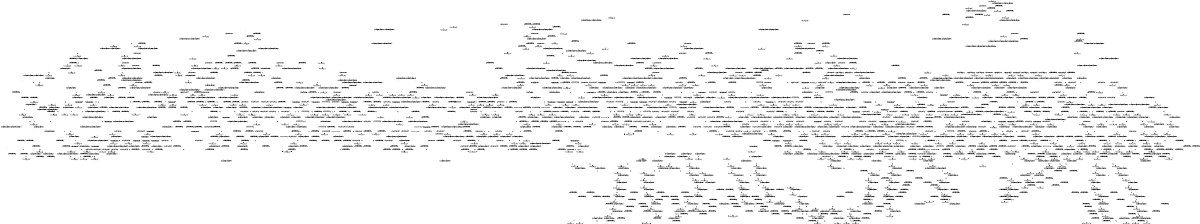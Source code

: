 digraph MDP {
size="8,5"
node [shape=box];
0 -> n0_0 [ arrowhead=none,label="0:r0_WayPoint13_WayPoint11.0r1_WayPoint18_WayPoint22.0" ];
n0_0 [ shape=point,width=0.1,height=0.1,label="" ];
n0_0 -> 1 [ label="0.6400000000000001" ];
n0_0 -> 2 [ label="0.15999999999999998" ];
n0_0 -> 3 [ label="0.15999999999999998" ];
n0_0 -> 4 [ label="0.03999999999999998" ];
1 -> n1_0 [ arrowhead=none,label="0:r0_WayPoint11_WayPoint9.0r1_WayPoint22_WayPoint20.0" ];
n1_0 [ shape=point,width=0.1,height=0.1,label="" ];
n1_0 -> 4 [ label="0.03999999999999998" ];
n1_0 -> 5 [ label="0.6400000000000001" ];
n1_0 -> 6 [ label="0.15999999999999998" ];
n1_0 -> 7 [ label="0.15999999999999998" ];
2 -> n2_0 [ arrowhead=none,label="0:r1_WayPoint22_WayPoint19.0r2_WayPoint30_WayPoint4.0r3_WayPoint25_WayPoint8.0" ];
n2_0 [ shape=point,width=0.1,height=0.1,label="" ];
n2_0 -> 21 [ label="0.13223140495867763" ];
n2_0 -> 22 [ label="0.0330578512396694" ];
n2_0 -> 23 [ label="0.5289256198347108" ];
n2_0 -> 24 [ label="0.13223140495867763" ];
n2_0 -> 25 [ label="0.008264462809917349" ];
n2_0 -> 26 [ label="0.13223140495867766" ];
n2_0 -> 27 [ label="0.0330578512396694" ];
3 -> n3_0 [ arrowhead=none,label="0:r2_WayPoint30_WayPoint4.0r3_WayPoint25_WayPoint8.0" ];
n3_0 [ shape=point,width=0.1,height=0.1,label="" ];
n3_0 -> 41 [ label="0.6400000000000001" ];
n3_0 -> 42 [ label="0.15999999999999998" ];
n3_0 -> 43 [ label="0.15999999999999998" ];
n3_0 -> 44 [ label="0.03999999999999998" ];
4 -> n4_0 [ arrowhead=none,label="0:r2_WayPoint30_WayPoint4.0r3_WayPoint25_WayPoint8.0" ];
n4_0 [ shape=point,width=0.1,height=0.1,label="" ];
n4_0 -> 22 [ label="0.15999999999999998" ];
n4_0 -> 24 [ label="0.6400000000000001" ];
n4_0 -> 25 [ label="0.03999999999999998" ];
n4_0 -> 27 [ label="0.15999999999999998" ];
5 -> n5_0 [ arrowhead=none,label="0:r0_WayPoint9_WayPoint8.0r1_WayPoint20_WayPoint23.0" ];
n5_0 [ shape=point,width=0.1,height=0.1,label="" ];
n5_0 -> 8 [ label="0.6400000000000001" ];
n5_0 -> 9 [ label="0.15999999999999998" ];
n5_0 -> 10 [ label="0.15999999999999998" ];
n5_0 -> 11 [ label="0.03999999999999998" ];
6 -> n6_0 [ arrowhead=none,label="0:r1_WayPoint20_WayPoint23.0r2_WayPoint30_WayPoint4.0r3_WayPoint25_WayPoint8.0" ];
n6_0 [ shape=point,width=0.1,height=0.1,label="" ];
n6_0 -> 64 [ label="0.13223140495867766" ];
n6_0 -> 22 [ label="0.0330578512396694" ];
n6_0 -> 24 [ label="0.13223140495867763" ];
n6_0 -> 25 [ label="0.008264462809917349" ];
n6_0 -> 27 [ label="0.0330578512396694" ];
n6_0 -> 62 [ label="0.13223140495867763" ];
n6_0 -> 63 [ label="0.5289256198347108" ];
7 -> n7_0 [ arrowhead=none,label="0:r2_WayPoint30_WayPoint4.0r3_WayPoint25_WayPoint8.0" ];
n7_0 [ shape=point,width=0.1,height=0.1,label="" ];
n7_0 -> 80 [ label="0.03999999999999998" ];
n7_0 -> 77 [ label="0.6400000000000001" ];
n7_0 -> 78 [ label="0.15999999999999998" ];
n7_0 -> 79 [ label="0.15999999999999998" ];
8 -> n8_0 [ arrowhead=none,label="0:r0_WayPoint8_WayPoint7.0r1_WayPoint23_WayPoint20.0" ];
n8_0 [ shape=point,width=0.1,height=0.1,label="" ];
n8_0 -> 12 [ label="0.15999999999999998" ];
n8_0 -> 13 [ label="0.03999999999999998" ];
n8_0 -> 14 [ label="0.6400000000000001" ];
n8_0 -> 15 [ label="0.15999999999999998" ];
9 -> n9_0 [ arrowhead=none,label="0:r1_WayPoint23_WayPoint20.0r2_WayPoint30_WayPoint4.0" ];
n9_0 [ shape=point,width=0.1,height=0.1,label="" ];
n9_0 -> 323 [ label="0.03999999999999998" ];
n9_0 -> 324 [ label="0.15999999999999998" ];
n9_0 -> 325 [ label="0.15999999999999998" ];
n9_0 -> 326 [ label="0.6400000000000001" ];
10 -> n10_0 [ arrowhead=none,label="0:r2_WayPoint30_WayPoint4.0r3_WayPoint25_WayPoint8.0" ];
n10_0 [ shape=point,width=0.1,height=0.1,label="" ];
n10_0 -> 339 [ label="0.6400000000000001" ];
n10_0 -> 340 [ label="0.15999999999999998" ];
n10_0 -> 341 [ label="0.15999999999999998" ];
n10_0 -> 296 [ label="0.03999999999999998" ];
11 -> n11_0 [ arrowhead=none,label="0:r2_WayPoint30_WayPoint4.0r3_WayPoint25_WayPoint8.0" ];
n11_0 [ shape=point,width=0.1,height=0.1,label="" ];
n11_0 -> 97 [ label="0.03999999999999998" ];
n11_0 -> 520 [ label="0.6400000000000001" ];
n11_0 -> 168 [ label="0.15999999999999998" ];
n11_0 -> 521 [ label="0.15999999999999998" ];
12 -> n12_0 [ arrowhead=none,label="0:r2_WayPoint30_WayPoint4.0r3_WayPoint25_WayPoint8.0" ];
n12_0 [ shape=point,width=0.1,height=0.1,label="" ];
n12_0 -> 451 [ label="0.6400000000000001" ];
n12_0 -> 452 [ label="0.15999999999999998" ];
n12_0 -> 453 [ label="0.15999999999999998" ];
n12_0 -> 198 [ label="0.03999999999999998" ];
13 -> n13_0 [ arrowhead=none,label="0:r2_WayPoint30_WayPoint4.0r3_WayPoint25_WayPoint8.0" ];
n13_0 [ shape=point,width=0.1,height=0.1,label="" ];
n13_0 -> 163 [ label="0.03999999999999998" ];
n13_0 -> 522 [ label="0.6400000000000001" ];
n13_0 -> 251 [ label="0.15999999999999998" ];
n13_0 -> 523 [ label="0.15999999999999998" ];
14 -> n14_0 [ arrowhead=none,label="0:r0_WayPoint7_WayPoint2.0r1_WayPoint20_WayPoint19.0" ];
n14_0 [ shape=point,width=0.1,height=0.1,label="" ];
n14_0 -> 16 [ label="0.8" ];
n14_0 -> 17 [ label="0.19999999999999996" ];
15 -> n15_0 [ arrowhead=none,label="0:r1_WayPoint20_WayPoint19.0r2_WayPoint30_WayPoint4.0" ];
n15_0 [ shape=point,width=0.1,height=0.1,label="" ];
n15_0 -> 482 [ label="0.6400000000000001" ];
n15_0 -> 323 [ label="0.03999999999999998" ];
n15_0 -> 325 [ label="0.15999999999999998" ];
n15_0 -> 329 [ label="0.15999999999999998" ];
16 -> n16_0 [ arrowhead=none,label="0:r0_WayPoint2_WayPoint27.0r1_WayPoint19_WayPoint21.0" ];
n16_0 [ shape=point,width=0.1,height=0.1,label="" ];
n16_0 -> 18 [ label="0.8" ];
n16_0 -> 19 [ label="0.19999999999999996" ];
17 -> n17_0 [ arrowhead=none,label="0:r2_WayPoint30_WayPoint4.0r3_WayPoint25_WayPoint8.0" ];
n17_0 [ shape=point,width=0.1,height=0.1,label="" ];
n17_0 -> 503 [ label="0.6400000000000001" ];
n17_0 -> 504 [ label="0.15999999999999998" ];
n17_0 -> 200 [ label="0.03999999999999998" ];
n17_0 -> 505 [ label="0.15999999999999998" ];
18 -> n18_0 [ arrowhead=none,label="0:r0_WayPoint27_WayPoint28.0" ];
n18_0 [ shape=point,width=0.1,height=0.1,label="" ];
n18_0 -> 19 [ label="0.19999999999999996" ];
n18_0 -> 20 [ label="0.8" ];
19 -> n19_0 [ arrowhead=none,label="0:r2_WayPoint30_WayPoint4.0" ];
n19_0 [ shape=point,width=0.1,height=0.1,label="" ];
n19_0 -> 394 [ label="0.8" ];
n19_0 -> 332 [ label="0.19999999999999996" ];
21 -> n21_0 [ arrowhead=none,label="0:r1_WayPoint19_WayPoint21.0r3_WayPoint8_WayPoint9.0" ];
n21_0 [ shape=point,width=0.1,height=0.1,label="" ];
n21_0 -> 29 [ label="0.8" ];
n21_0 -> 31 [ label="0.19999999999999996" ];
22 -> n22_0 [ arrowhead=none,label="0:r3_WayPoint8_WayPoint7.0" ];
n22_0 [ shape=point,width=0.1,height=0.1,label="" ];
n22_0 -> 374 [ label="0.8" ];
n22_0 -> 25 [ label="0.19999999999999996" ];
22 -> n22_1 [ arrowhead=none,label="1:r3_WayPoint8_WayPoint9.0" ];
n22_1 [ shape=point,width=0.1,height=0.1,label="" ];
n22_1 -> 418 [ label="0.8" ];
n22_1 -> 25 [ label="0.19999999999999996" ];
23 -> n23_0 [ arrowhead=none,label="0:r1_WayPoint19_WayPoint21.0r2_WayPoint4_WayPoint3.0r3_WayPoint8_WayPoint9.0" ];
n23_0 [ shape=point,width=0.1,height=0.1,label="" ];
n23_0 -> 28 [ label="0.6400000000000001" ];
n23_0 -> 29 [ label="0.15999999999999998" ];
n23_0 -> 30 [ label="0.15999999999999998" ];
n23_0 -> 31 [ label="0.03999999999999998" ];
24 -> n24_0 [ arrowhead=none,label="0:r2_WayPoint4_WayPoint3.0r3_WayPoint8_WayPoint9.0" ];
n24_0 [ shape=point,width=0.1,height=0.1,label="" ];
n24_0 -> 417 [ label="0.6400000000000001" ];
n24_0 -> 418 [ label="0.15999999999999998" ];
n24_0 -> 386 [ label="0.15999999999999998" ];
n24_0 -> 25 [ label="0.03999999999999998" ];
26 -> n26_0 [ arrowhead=none,label="0:r1_WayPoint19_WayPoint21.0r2_WayPoint4_WayPoint3.0" ];
n26_0 [ shape=point,width=0.1,height=0.1,label="" ];
n26_0 -> 30 [ label="0.8" ];
n26_0 -> 31 [ label="0.19999999999999996" ];
27 -> n27_0 [ arrowhead=none,label="0:r2_WayPoint4_WayPoint3.0" ];
n27_0 [ shape=point,width=0.1,height=0.1,label="" ];
n27_0 -> 386 [ label="0.8" ];
n27_0 -> 25 [ label="0.19999999999999996" ];
28 -> n28_0 [ arrowhead=none,label="0:r1_WayPoint21_WayPoint19.0r2_WayPoint3_WayPoint2.0" ];
n28_0 [ shape=point,width=0.1,height=0.1,label="" ];
n28_0 -> 32 [ label="0.8" ];
n28_0 -> 33 [ label="0.19999999999999996" ];
29 -> n29_0 [ arrowhead=none,label="0:r1_WayPoint21_WayPoint19.0r3_WayPoint9_WayPoint8.0" ];
n29_0 [ shape=point,width=0.1,height=0.1,label="" ];
n29_0 -> 146 [ label="0.04761904761904759" ];
n29_0 -> 425 [ label="0.761904761904762" ];
n29_0 -> 426 [ label="0.19047619047619044" ];
29 -> n29_1 [ arrowhead=none,label="1:r1_WayPoint21_WayPoint19.0r3_WayPoint9_WayPoint8.0" ];
n29_1 [ shape=point,width=0.1,height=0.1,label="" ];
n29_1 -> 486 [ label="0.16666666666666666" ];
n29_1 -> 425 [ label="0.6666666666666669" ];
n29_1 -> 426 [ label="0.16666666666666666" ];
30 -> n30_0 [ arrowhead=none,label="0:r1_WayPoint21_WayPoint19.0r2_WayPoint3_WayPoint2.0" ];
n30_0 [ shape=point,width=0.1,height=0.1,label="" ];
n30_0 -> 396 [ label="0.8" ];
n30_0 -> 397 [ label="0.19999999999999996" ];
31 -> n31_0 [ arrowhead=none,label="0:r1_WayPoint21_WayPoint19.0" ];
n31_0 [ shape=point,width=0.1,height=0.1,label="" ];
n31_0 -> 401 [ label="0.19999999999999996" ];
n31_0 -> 519 [ label="0.8" ];
32 -> n32_0 [ arrowhead=none,label="0:r1_WayPoint19_WayPoint20.0r2_WayPoint2_WayPoint27.0" ];
n32_0 [ shape=point,width=0.1,height=0.1,label="" ];
n32_0 -> 34 [ label="0.6400000000000001" ];
n32_0 -> 35 [ label="0.15999999999999998" ];
n32_0 -> 36 [ label="0.15999999999999998" ];
n32_0 -> 37 [ label="0.03999999999999998" ];
33 -> n33_0 [ arrowhead=none,label="0:r2_WayPoint2_WayPoint27.0r3_WayPoint9_WayPoint15.0" ];
n33_0 [ shape=point,width=0.1,height=0.1,label="" ];
n33_0 -> 146 [ label="0.03999999999999998" ];
n33_0 -> 488 [ label="0.15999999999999998" ];
n33_0 -> 489 [ label="0.15999999999999998" ];
n33_0 -> 490 [ label="0.6400000000000001" ];
34 -> n34_0 [ arrowhead=none,label="0:r1_WayPoint20_WayPoint23.0r2_WayPoint27_WayPoint28.0" ];
n34_0 [ shape=point,width=0.1,height=0.1,label="" ];
n34_0 -> 37 [ label="0.03999999999999998" ];
n34_0 -> 38 [ label="0.6400000000000001" ];
n34_0 -> 39 [ label="0.15999999999999998" ];
n34_0 -> 40 [ label="0.15999999999999998" ];
35 -> n35_0 [ arrowhead=none,label="0:r2_WayPoint27_WayPoint28.0r3_WayPoint9_WayPoint15.0" ];
n35_0 [ shape=point,width=0.1,height=0.1,label="" ];
n35_0 -> 146 [ label="0.03999999999999998" ];
n35_0 -> 502 [ label="0.6400000000000001" ];
n35_0 -> 489 [ label="0.15999999999999998" ];
n35_0 -> 493 [ label="0.15999999999999998" ];
36 -> n36_0 [ arrowhead=none,label="0:r1_WayPoint20_WayPoint23.0r3_WayPoint9_WayPoint8.0" ];
n36_0 [ shape=point,width=0.1,height=0.1,label="" ];
n36_0 -> 432 [ label="0.16666666666666666" ];
n36_0 -> 500 [ label="0.6666666666666669" ];
n36_0 -> 426 [ label="0.16666666666666666" ];
37 -> n37_0 [ arrowhead=none,label="0:r3_WayPoint9_WayPoint15.0" ];
n37_0 [ shape=point,width=0.1,height=0.1,label="" ];
n37_0 -> 146 [ label="0.19999999999999996" ];
n37_0 -> 489 [ label="0.8" ];
39 -> n39_0 [ arrowhead=none,label="0:r3_WayPoint9_WayPoint15.0" ];
n39_0 [ shape=point,width=0.1,height=0.1,label="" ];
n39_0 -> 502 [ label="0.8" ];
n39_0 -> 493 [ label="0.19999999999999996" ];
40 -> n40_0 [ arrowhead=none,label="0:r3_WayPoint9_WayPoint8.0" ];
n40_0 [ shape=point,width=0.1,height=0.1,label="" ];
n40_0 -> 432 [ label="0.19999999999999996" ];
n40_0 -> 500 [ label="0.8" ];
41 -> n41_0 [ arrowhead=none,label="0:r2_WayPoint4_WayPoint3.0r3_WayPoint8_WayPoint9.0" ];
n41_0 [ shape=point,width=0.1,height=0.1,label="" ];
n41_0 -> 44 [ label="0.03999999999999998" ];
n41_0 -> 45 [ label="0.6400000000000001" ];
n41_0 -> 46 [ label="0.15999999999999998" ];
n41_0 -> 47 [ label="0.15999999999999998" ];
42 -> n42_0 [ arrowhead=none,label="0:r0_WayPoint11_WayPoint9.0r3_WayPoint8_WayPoint7.0" ];
n42_0 [ shape=point,width=0.1,height=0.1,label="" ];
n42_0 -> 373 [ label="0.761904761904762" ];
n42_0 -> 374 [ label="0.19047619047619044" ];
n42_0 -> 25 [ label="0.04761904761904759" ];
43 -> n43_0 [ arrowhead=none,label="0:r0_WayPoint11_WayPoint9.0r2_WayPoint4_WayPoint3.0" ];
n43_0 [ shape=point,width=0.1,height=0.1,label="" ];
n43_0 -> 386 [ label="0.19047619047619044" ];
n43_0 -> 83 [ label="0.761904761904762" ];
n43_0 -> 25 [ label="0.04761904761904759" ];
44 -> n44_0 [ arrowhead=none,label="0:r0_WayPoint11_WayPoint9.0" ];
n44_0 [ shape=point,width=0.1,height=0.1,label="" ];
n44_0 -> 80 [ label="0.8" ];
n44_0 -> 25 [ label="0.19999999999999996" ];
45 -> n45_0 [ arrowhead=none,label="0:r2_WayPoint3_WayPoint2.0r3_WayPoint9_WayPoint15.0" ];
n45_0 [ shape=point,width=0.1,height=0.1,label="" ];
n45_0 -> 48 [ label="0.19999999999999996" ];
n45_0 -> 49 [ label="0.8" ];
46 -> n46_0 [ arrowhead=none,label="0:r0_WayPoint11_WayPoint9.0r3_WayPoint9_WayPoint8.0" ];
n46_0 [ shape=point,width=0.1,height=0.1,label="" ];
n46_0 -> 97 [ label="0.04761904761904759" ];
n46_0 -> 168 [ label="0.19047619047619044" ];
n46_0 -> 78 [ label="0.761904761904762" ];
47 -> n47_0 [ arrowhead=none,label="0:r0_WayPoint11_WayPoint9.0r2_WayPoint3_WayPoint2.0" ];
n47_0 [ shape=point,width=0.1,height=0.1,label="" ];
n47_0 -> 387 [ label="0.19999999999999996" ];
n47_0 -> 85 [ label="0.8" ];
48 -> n48_0 [ arrowhead=none,label="0:r0_WayPoint11_WayPoint9.0r2_WayPoint2_WayPoint27.0" ];
n48_0 [ shape=point,width=0.1,height=0.1,label="" ];
n48_0 -> 80 [ label="0.4444444444444445" ];
n48_0 -> 97 [ label="0.11111111111111108" ];
n48_0 -> 115 [ label="0.4444444444444445" ];
49 -> n49_0 [ arrowhead=none,label="0:r2_WayPoint2_WayPoint27.0r3_WayPoint15_WayPoint22.0" ];
n49_0 [ shape=point,width=0.1,height=0.1,label="" ];
n49_0 -> 50 [ label="0.6400000000000001" ];
n49_0 -> 51 [ label="0.15999999999999998" ];
n49_0 -> 52 [ label="0.15999999999999998" ];
n49_0 -> 53 [ label="0.03999999999999998" ];
50 -> n50_0 [ arrowhead=none,label="0:r2_WayPoint27_WayPoint28.0r3_WayPoint22_WayPoint20.0" ];
n50_0 [ shape=point,width=0.1,height=0.1,label="" ];
n50_0 -> 53 [ label="0.03999999999999998" ];
n50_0 -> 54 [ label="0.6400000000000001" ];
n50_0 -> 55 [ label="0.15999999999999998" ];
n50_0 -> 56 [ label="0.15999999999999998" ];
51 -> n51_0 [ arrowhead=none,label="0:r0_WayPoint11_WayPoint9.0r3_WayPoint22_WayPoint19.0" ];
n51_0 [ shape=point,width=0.1,height=0.1,label="" ];
n51_0 -> 448 [ label="0.6666666666666669" ];
n51_0 -> 80 [ label="0.16666666666666666" ];
n51_0 -> 227 [ label="0.16666666666666666" ];
52 -> n52_0 [ arrowhead=none,label="0:r0_WayPoint11_WayPoint9.0r2_WayPoint27_WayPoint28.0" ];
n52_0 [ shape=point,width=0.1,height=0.1,label="" ];
n52_0 -> 97 [ label="0.04761904761904759" ];
n52_0 -> 117 [ label="0.19047619047619044" ];
n52_0 -> 91 [ label="0.761904761904762" ];
53 -> n53_0 [ arrowhead=none,label="0:r0_WayPoint11_WayPoint9.0" ];
n53_0 [ shape=point,width=0.1,height=0.1,label="" ];
n53_0 -> 80 [ label="0.8" ];
n53_0 -> 97 [ label="0.19999999999999996" ];
54 -> n54_0 [ arrowhead=none,label="0:r3_WayPoint20_WayPoint23.0" ];
n54_0 [ shape=point,width=0.1,height=0.1,label="" ];
n54_0 -> 56 [ label="0.19999999999999996" ];
n54_0 -> 57 [ label="0.8" ];
55 -> n55_0 [ arrowhead=none,label="0:r0_WayPoint11_WayPoint9.0r3_WayPoint20_WayPoint23.0" ];
n55_0 [ shape=point,width=0.1,height=0.1,label="" ];
n55_0 -> 80 [ label="0.16666666666666666" ];
n55_0 -> 197 [ label="0.16666666666666666" ];
n55_0 -> 446 [ label="0.6666666666666669" ];
56 -> n56_0 [ arrowhead=none,label="0:r0_WayPoint11_WayPoint9.0" ];
n56_0 [ shape=point,width=0.1,height=0.1,label="" ];
n56_0 -> 117 [ label="0.19999999999999996" ];
n56_0 -> 91 [ label="0.8" ];
57 -> n57_0 [ arrowhead=none,label="0:r3_WayPoint23_WayPoint20.0" ];
n57_0 [ shape=point,width=0.1,height=0.1,label="" ];
n57_0 -> 58 [ label="0.19999999999999996" ];
n57_0 -> 59 [ label="0.8" ];
58 -> n58_0 [ arrowhead=none,label="0:r0_WayPoint11_WayPoint9.0" ];
n58_0 [ shape=point,width=0.1,height=0.1,label="" ];
n58_0 -> 118 [ label="0.19999999999999996" ];
n58_0 -> 93 [ label="0.8" ];
59 -> n59_0 [ arrowhead=none,label="0:r3_WayPoint20_WayPoint19.0" ];
n59_0 [ shape=point,width=0.1,height=0.1,label="" ];
n59_0 -> 58 [ label="0.19999999999999996" ];
n59_0 -> 60 [ label="0.8" ];
60 -> n60_0 [ arrowhead=none,label="0:r3_WayPoint19_WayPoint21.0" ];
n60_0 [ shape=point,width=0.1,height=0.1,label="" ];
n60_0 -> 61 [ label="1.0" ];
62 -> n62_0 [ arrowhead=none,label="0:r1_WayPoint23_WayPoint20.0r3_WayPoint8_WayPoint9.0" ];
n62_0 [ shape=point,width=0.1,height=0.1,label="" ];
n62_0 -> 67 [ label="0.761904761904762" ];
n62_0 -> 68 [ label="0.19047619047619044" ];
n62_0 -> 71 [ label="0.04761904761904759" ];
63 -> n63_0 [ arrowhead=none,label="0:r1_WayPoint23_WayPoint20.0r2_WayPoint4_WayPoint3.0r3_WayPoint8_WayPoint9.0" ];
n63_0 [ shape=point,width=0.1,height=0.1,label="" ];
n63_0 -> 65 [ label="0.5871559633027523" ];
n63_0 -> 66 [ label="0.146788990825688" ];
n63_0 -> 67 [ label="0.146788990825688" ];
n63_0 -> 68 [ label="0.03669724770642199" ];
n63_0 -> 69 [ label="0.03669724770642199" ];
n63_0 -> 70 [ label="0.03669724770642199" ];
n63_0 -> 71 [ label="0.009174311926605496" ];
64 -> n64_0 [ arrowhead=none,label="0:r1_WayPoint23_WayPoint20.0r2_WayPoint4_WayPoint3.0" ];
n64_0 [ shape=point,width=0.1,height=0.1,label="" ];
n64_0 -> 69 [ label="0.15999999999999998" ];
n64_0 -> 70 [ label="0.15999999999999998" ];
n64_0 -> 71 [ label="0.03999999999999998" ];
n64_0 -> 269 [ label="0.6400000000000001" ];
65 -> n65_0 [ arrowhead=none,label="0:r1_WayPoint20_WayPoint19.0r2_WayPoint3_WayPoint2.0" ];
n65_0 [ shape=point,width=0.1,height=0.1,label="" ];
n65_0 -> 72 [ label="0.8" ];
n65_0 -> 73 [ label="0.19999999999999996" ];
66 -> n66_0 [ arrowhead=none,label="0:r2_WayPoint3_WayPoint2.0r3_WayPoint9_WayPoint15.0" ];
n66_0 [ shape=point,width=0.1,height=0.1,label="" ];
n66_0 -> 312 [ label="0.8" ];
n66_0 -> 313 [ label="0.19999999999999996" ];
67 -> n67_0 [ arrowhead=none,label="0:r1_WayPoint20_WayPoint19.0r3_WayPoint9_WayPoint8.0" ];
n67_0 [ shape=point,width=0.1,height=0.1,label="" ];
n67_0 -> 163 [ label="0.04761904761904759" ];
n67_0 -> 250 [ label="0.761904761904762" ];
n67_0 -> 251 [ label="0.19047619047619044" ];
68 -> n68_0 [ arrowhead=none,label="0:r3_WayPoint9_WayPoint8.0" ];
n68_0 [ shape=point,width=0.1,height=0.1,label="" ];
n68_0 -> 163 [ label="0.19999999999999996" ];
n68_0 -> 251 [ label="0.8" ];
68 -> n68_1 [ arrowhead=none,label="1:r3_WayPoint9_WayPoint15.0" ];
n68_1 [ shape=point,width=0.1,height=0.1,label="" ];
n68_1 -> 163 [ label="0.19999999999999996" ];
n68_1 -> 319 [ label="0.8" ];
69 -> n69_0 [ arrowhead=none,label="0:r2_WayPoint3_WayPoint2.0" ];
n69_0 [ shape=point,width=0.1,height=0.1,label="" ];
n69_0 -> 271 [ label="1.0" ];
70 -> n70_0 [ arrowhead=none,label="0:r1_WayPoint20_WayPoint19.0" ];
n70_0 [ shape=point,width=0.1,height=0.1,label="" ];
n70_0 -> 322 [ label="0.8" ];
n70_0 -> 71 [ label="0.19999999999999996" ];
72 -> n72_0 [ arrowhead=none,label="0:r1_WayPoint19_WayPoint21.0r2_WayPoint2_WayPoint27.0" ];
n72_0 [ shape=point,width=0.1,height=0.1,label="" ];
n72_0 -> 74 [ label="0.8" ];
n72_0 -> 75 [ label="0.19999999999999996" ];
73 -> n73_0 [ arrowhead=none,label="0:r2_WayPoint2_WayPoint27.0r3_WayPoint9_WayPoint15.0" ];
n73_0 [ shape=point,width=0.1,height=0.1,label="" ];
n73_0 -> 320 [ label="0.6400000000000001" ];
n73_0 -> 163 [ label="0.03999999999999998" ];
n73_0 -> 316 [ label="0.15999999999999998" ];
n73_0 -> 319 [ label="0.15999999999999998" ];
74 -> n74_0 [ arrowhead=none,label="0:r2_WayPoint27_WayPoint28.0" ];
n74_0 [ shape=point,width=0.1,height=0.1,label="" ];
n74_0 -> 75 [ label="0.19999999999999996" ];
n74_0 -> 76 [ label="0.8" ];
75 -> n75_0 [ arrowhead=none,label="0:r3_WayPoint9_WayPoint8.0" ];
n75_0 [ shape=point,width=0.1,height=0.1,label="" ];
n75_0 -> 311 [ label="0.8" ];
n75_0 -> 253 [ label="0.19999999999999996" ];
77 -> n77_0 [ arrowhead=none,label="0:r2_WayPoint4_WayPoint3.0r3_WayPoint8_WayPoint9.0" ];
n77_0 [ shape=point,width=0.1,height=0.1,label="" ];
n77_0 -> 80 [ label="0.03999999999999998" ];
n77_0 -> 81 [ label="0.6400000000000001" ];
n77_0 -> 82 [ label="0.15999999999999998" ];
n77_0 -> 83 [ label="0.15999999999999998" ];
78 -> n78_0 [ arrowhead=none,label="0:r0_WayPoint9_WayPoint15.0r3_WayPoint8_WayPoint7.0" ];
n78_0 [ shape=point,width=0.1,height=0.1,label="" ];
n78_0 -> 97 [ label="0.04761904761904759" ];
n78_0 -> 98 [ label="0.19047619047619044" ];
n78_0 -> 99 [ label="0.761904761904762" ];
78 -> n78_1 [ arrowhead=none,label="1:r0_WayPoint9_WayPoint15.0r3_WayPoint8_WayPoint7.0" ];
n78_1 [ shape=point,width=0.1,height=0.1,label="" ];
n78_1 -> 97 [ label="0.04761904761904759" ];
n78_1 -> 99 [ label="0.761904761904762" ];
n78_1 -> 171 [ label="0.19047619047619044" ];
79 -> n79_0 [ arrowhead=none,label="0:r0_WayPoint9_WayPoint15.0r2_WayPoint4_WayPoint3.0" ];
n79_0 [ shape=point,width=0.1,height=0.1,label="" ];
n79_0 -> 98 [ label="0.16666666666666666" ];
n79_0 -> 110 [ label="0.16666666666666666" ];
n79_0 -> 111 [ label="0.6666666666666669" ];
80 -> n80_0 [ arrowhead=none,label="0:r0_WayPoint9_WayPoint8.0" ];
n80_0 [ shape=point,width=0.1,height=0.1,label="" ];
n80_0 -> 97 [ label="0.19999999999999996" ];
n80_0 -> 296 [ label="0.8" ];
80 -> n80_1 [ arrowhead=none,label="1:r0_WayPoint9_WayPoint15.0" ];
n80_1 [ shape=point,width=0.1,height=0.1,label="" ];
n80_1 -> 97 [ label="0.19999999999999996" ];
n80_1 -> 98 [ label="0.8" ];
81 -> n81_0 [ arrowhead=none,label="0:r2_WayPoint3_WayPoint2.0r3_WayPoint9_WayPoint15.0" ];
n81_0 [ shape=point,width=0.1,height=0.1,label="" ];
n81_0 -> 84 [ label="0.8" ];
n81_0 -> 85 [ label="0.19999999999999996" ];
82 -> n82_0 [ arrowhead=none,label="0:r0_WayPoint9_WayPoint15.0r3_WayPoint9_WayPoint8.0" ];
n82_0 [ shape=point,width=0.1,height=0.1,label="" ];
n82_0 -> 98 [ label="0.16666666666666666" ];
n82_0 -> 168 [ label="0.16666666666666666" ];
n82_0 -> 169 [ label="0.6666666666666669" ];
83 -> n83_0 [ arrowhead=none,label="0:r0_WayPoint9_WayPoint15.0r2_WayPoint3_WayPoint2.0" ];
n83_0 [ shape=point,width=0.1,height=0.1,label="" ];
n83_0 -> 160 [ label="0.8" ];
n83_0 -> 113 [ label="0.19999999999999996" ];
84 -> n84_0 [ arrowhead=none,label="0:r2_WayPoint2_WayPoint27.0r3_WayPoint15_WayPoint22.0" ];
n84_0 [ shape=point,width=0.1,height=0.1,label="" ];
n84_0 -> 80 [ label="0.03999999999999998" ];
n84_0 -> 86 [ label="0.6400000000000001" ];
n84_0 -> 87 [ label="0.15999999999999998" ];
n84_0 -> 88 [ label="0.15999999999999998" ];
85 -> n85_0 [ arrowhead=none,label="0:r0_WayPoint9_WayPoint15.0r2_WayPoint2_WayPoint27.0" ];
n85_0 [ shape=point,width=0.1,height=0.1,label="" ];
n85_0 -> 97 [ label="0.04761904761904759" ];
n85_0 -> 98 [ label="0.19047619047619044" ];
n85_0 -> 186 [ label="0.761904761904762" ];
85 -> n85_1 [ arrowhead=none,label="1:r0_WayPoint9_WayPoint15.0r2_WayPoint2_WayPoint27.0" ];
n85_1 [ shape=point,width=0.1,height=0.1,label="" ];
n85_1 -> 97 [ label="0.11111111111111108" ];
n85_1 -> 98 [ label="0.4444444444444445" ];
n85_1 -> 115 [ label="0.4444444444444445" ];
85 -> n85_2 [ arrowhead=none,label="2:r0_WayPoint9_WayPoint15.0r2_WayPoint2_WayPoint27.0" ];
n85_2 [ shape=point,width=0.1,height=0.1,label="" ];
n85_2 -> 98 [ label="0.16666666666666666" ];
n85_2 -> 115 [ label="0.16666666666666666" ];
n85_2 -> 186 [ label="0.6666666666666669" ];
86 -> n86_0 [ arrowhead=none,label="0:r2_WayPoint27_WayPoint28.0r3_WayPoint22_WayPoint20.0" ];
n86_0 [ shape=point,width=0.1,height=0.1,label="" ];
n86_0 -> 80 [ label="0.03999999999999998" ];
n86_0 -> 89 [ label="0.6400000000000001" ];
n86_0 -> 90 [ label="0.15999999999999998" ];
n86_0 -> 91 [ label="0.15999999999999998" ];
87 -> n87_0 [ arrowhead=none,label="0:r0_WayPoint9_WayPoint8.0r3_WayPoint22_WayPoint19.0" ];
n87_0 [ shape=point,width=0.1,height=0.1,label="" ];
n87_0 -> 97 [ label="0.04761904761904759" ];
n87_0 -> 226 [ label="0.761904761904762" ];
n87_0 -> 227 [ label="0.19047619047619044" ];
88 -> n88_0 [ arrowhead=none,label="0:r0_WayPoint9_WayPoint15.0r2_WayPoint27_WayPoint28.0" ];
n88_0 [ shape=point,width=0.1,height=0.1,label="" ];
n88_0 -> 98 [ label="0.16666666666666666" ];
n88_0 -> 117 [ label="0.16666666666666666" ];
n88_0 -> 223 [ label="0.6666666666666669" ];
89 -> n89_0 [ arrowhead=none,label="0:r3_WayPoint20_WayPoint23.0" ];
n89_0 [ shape=point,width=0.1,height=0.1,label="" ];
n89_0 -> 91 [ label="0.19999999999999996" ];
n89_0 -> 92 [ label="0.8" ];
90 -> n90_0 [ arrowhead=none,label="0:r0_WayPoint9_WayPoint8.0r3_WayPoint20_WayPoint23.0" ];
n90_0 [ shape=point,width=0.1,height=0.1,label="" ];
n90_0 -> 97 [ label="0.04761904761904759" ];
n90_0 -> 196 [ label="0.761904761904762" ];
n90_0 -> 197 [ label="0.19047619047619044" ];
91 -> n91_0 [ arrowhead=none,label="0:r0_WayPoint9_WayPoint15.0" ];
n91_0 [ shape=point,width=0.1,height=0.1,label="" ];
n91_0 -> 117 [ label="0.19999999999999996" ];
n91_0 -> 223 [ label="0.8" ];
92 -> n92_0 [ arrowhead=none,label="0:r3_WayPoint23_WayPoint20.0" ];
n92_0 [ shape=point,width=0.1,height=0.1,label="" ];
n92_0 -> 93 [ label="0.19999999999999996" ];
n92_0 -> 94 [ label="0.8" ];
93 -> n93_0 [ arrowhead=none,label="0:r0_WayPoint9_WayPoint15.0" ];
n93_0 [ shape=point,width=0.1,height=0.1,label="" ];
n93_0 -> 224 [ label="0.8" ];
n93_0 -> 118 [ label="0.19999999999999996" ];
94 -> n94_0 [ arrowhead=none,label="0:r3_WayPoint20_WayPoint19.0" ];
n94_0 [ shape=point,width=0.1,height=0.1,label="" ];
n94_0 -> 93 [ label="0.19999999999999996" ];
n94_0 -> 95 [ label="0.8" ];
95 -> n95_0 [ arrowhead=none,label="0:r3_WayPoint19_WayPoint21.0" ];
n95_0 [ shape=point,width=0.1,height=0.1,label="" ];
n95_0 -> 96 [ label="1.0" ];
98 -> n98_0 [ arrowhead=none,label="0:r0_WayPoint15_WayPoint22.0" ];
n98_0 [ shape=point,width=0.1,height=0.1,label="" ];
n98_0 -> 97 [ label="0.19999999999999996" ];
n98_0 -> 143 [ label="0.8" ];
99 -> n99_0 [ arrowhead=none,label="0:r0_WayPoint15_WayPoint22.0r3_WayPoint7_WayPoint2.0" ];
n99_0 [ shape=point,width=0.1,height=0.1,label="" ];
n99_0 -> 100 [ label="0.8" ];
n99_0 -> 101 [ label="0.19999999999999996" ];
100 -> n100_0 [ arrowhead=none,label="0:r0_WayPoint22_WayPoint20.0r3_WayPoint2_WayPoint27.0" ];
n100_0 [ shape=point,width=0.1,height=0.1,label="" ];
n100_0 -> 97 [ label="0.04761904761904759" ];
n100_0 -> 102 [ label="0.761904761904762" ];
n100_0 -> 103 [ label="0.19047619047619044" ];
101 -> n101_0 [ arrowhead=none,label="0:r3_WayPoint2_WayPoint27.0" ];
n101_0 [ shape=point,width=0.1,height=0.1,label="" ];
n101_0 -> 97 [ label="0.19999999999999996" ];
n101_0 -> 103 [ label="0.8" ];
102 -> n102_0 [ arrowhead=none,label="0:r0_WayPoint20_WayPoint23.0r3_WayPoint27_WayPoint28.0" ];
n102_0 [ shape=point,width=0.1,height=0.1,label="" ];
n102_0 -> 97 [ label="0.04761904761904759" ];
n102_0 -> 104 [ label="0.761904761904762" ];
n102_0 -> 105 [ label="0.19047619047619044" ];
103 -> n103_0 [ arrowhead=none,label="0:r3_WayPoint27_WayPoint28.0" ];
n103_0 [ shape=point,width=0.1,height=0.1,label="" ];
n103_0 -> 97 [ label="0.19999999999999996" ];
n103_0 -> 105 [ label="0.8" ];
104 -> n104_0 [ arrowhead=none,label="0:r0_WayPoint23_WayPoint20.0" ];
n104_0 [ shape=point,width=0.1,height=0.1,label="" ];
n104_0 -> 106 [ label="0.19999999999999996" ];
n104_0 -> 107 [ label="0.8" ];
105 -> n105_0 [ arrowhead=none,label="0:r3_WayPoint28_WayPoint27.0" ];
n105_0 [ shape=point,width=0.1,height=0.1,label="" ];
n105_0 -> 122 [ label="0.19999999999999996" ];
n105_0 -> 174 [ label="0.8" ];
106 -> n106_0 [ arrowhead=none,label="0:r3_WayPoint28_WayPoint27.0" ];
n106_0 [ shape=point,width=0.1,height=0.1,label="" ];
n106_0 -> 133 [ label="0.19999999999999996" ];
n106_0 -> 189 [ label="0.8" ];
107 -> n107_0 [ arrowhead=none,label="0:r0_WayPoint20_WayPoint19.0" ];
n107_0 [ shape=point,width=0.1,height=0.1,label="" ];
n107_0 -> 106 [ label="0.19999999999999996" ];
n107_0 -> 108 [ label="0.8" ];
108 -> n108_0 [ arrowhead=none,label="0:r0_WayPoint19_WayPoint21.0" ];
n108_0 [ shape=point,width=0.1,height=0.1,label="" ];
n108_0 -> 109 [ label="1.0" ];
110 -> n110_0 [ arrowhead=none,label="0:r2_WayPoint3_WayPoint2.0" ];
n110_0 [ shape=point,width=0.1,height=0.1,label="" ];
n110_0 -> 113 [ label="1.0" ];
111 -> n111_0 [ arrowhead=none,label="0:r0_WayPoint15_WayPoint22.0r2_WayPoint3_WayPoint2.0" ];
n111_0 [ shape=point,width=0.1,height=0.1,label="" ];
n111_0 -> 112 [ label="0.8" ];
n111_0 -> 113 [ label="0.19999999999999996" ];
112 -> n112_0 [ arrowhead=none,label="0:r0_WayPoint22_WayPoint20.0r2_WayPoint2_WayPoint27.0" ];
n112_0 [ shape=point,width=0.1,height=0.1,label="" ];
n112_0 -> 97 [ label="0.04761904761904759" ];
n112_0 -> 114 [ label="0.761904761904762" ];
n112_0 -> 115 [ label="0.19047619047619044" ];
113 -> n113_0 [ arrowhead=none,label="0:r2_WayPoint2_WayPoint27.0" ];
n113_0 [ shape=point,width=0.1,height=0.1,label="" ];
n113_0 -> 97 [ label="0.19999999999999996" ];
n113_0 -> 115 [ label="0.8" ];
114 -> n114_0 [ arrowhead=none,label="0:r0_WayPoint20_WayPoint23.0r2_WayPoint27_WayPoint28.0" ];
n114_0 [ shape=point,width=0.1,height=0.1,label="" ];
n114_0 -> 97 [ label="0.04761904761904759" ];
n114_0 -> 116 [ label="0.761904761904762" ];
n114_0 -> 117 [ label="0.19047619047619044" ];
115 -> n115_0 [ arrowhead=none,label="0:r2_WayPoint27_WayPoint28.0" ];
n115_0 [ shape=point,width=0.1,height=0.1,label="" ];
n115_0 -> 97 [ label="0.19999999999999996" ];
n115_0 -> 117 [ label="0.8" ];
116 -> n116_0 [ arrowhead=none,label="0:r0_WayPoint23_WayPoint20.0" ];
n116_0 [ shape=point,width=0.1,height=0.1,label="" ];
n116_0 -> 118 [ label="0.19999999999999996" ];
n116_0 -> 119 [ label="0.8" ];
117 -> n117_0 [ arrowhead=none,label="0:r2_WayPoint28_WayPoint27.0" ];
n117_0 [ shape=point,width=0.1,height=0.1,label="" ];
n117_0 -> 122 [ label="0.19999999999999996" ];
n117_0 -> 123 [ label="0.8" ];
118 -> n118_0 [ arrowhead=none,label="0:r2_WayPoint28_WayPoint27.0" ];
n118_0 [ shape=point,width=0.1,height=0.1,label="" ];
n118_0 -> 133 [ label="0.19999999999999996" ];
n118_0 -> 136 [ label="0.8" ];
119 -> n119_0 [ arrowhead=none,label="0:r0_WayPoint20_WayPoint19.0" ];
n119_0 [ shape=point,width=0.1,height=0.1,label="" ];
n119_0 -> 118 [ label="0.19999999999999996" ];
n119_0 -> 120 [ label="0.8" ];
120 -> n120_0 [ arrowhead=none,label="0:r0_WayPoint19_WayPoint21.0" ];
n120_0 [ shape=point,width=0.1,height=0.1,label="" ];
n120_0 -> 121 [ label="1.0" ];
123 -> n123_0 [ arrowhead=none,label="0:r2_WayPoint27_WayPoint2.0" ];
n123_0 [ shape=point,width=0.1,height=0.1,label="" ];
n123_0 -> 124 [ label="1.0" ];
124 -> n124_0 [ arrowhead=none,label="0:r2_WayPoint2_WayPoint7.0" ];
n124_0 [ shape=point,width=0.1,height=0.1,label="" ];
n124_0 -> 122 [ label="0.19999999999999996" ];
n124_0 -> 125 [ label="0.8" ];
125 -> n125_0 [ arrowhead=none,label="0:r2_WayPoint7_WayPoint8.0" ];
n125_0 [ shape=point,width=0.1,height=0.1,label="" ];
n125_0 -> 122 [ label="0.19999999999999996" ];
n125_0 -> 126 [ label="0.8" ];
126 -> n126_0 [ arrowhead=none,label="0:r2_WayPoint8_WayPoint9.0" ];
n126_0 [ shape=point,width=0.1,height=0.1,label="" ];
n126_0 -> 122 [ label="0.19999999999999996" ];
n126_0 -> 127 [ label="0.8" ];
127 -> n127_0 [ arrowhead=none,label="0:r2_WayPoint9_WayPoint15.0" ];
n127_0 [ shape=point,width=0.1,height=0.1,label="" ];
n127_0 -> 128 [ label="0.8" ];
n127_0 -> 122 [ label="0.19999999999999996" ];
128 -> n128_0 [ arrowhead=none,label="0:r2_WayPoint15_WayPoint22.0" ];
n128_0 [ shape=point,width=0.1,height=0.1,label="" ];
n128_0 -> 129 [ label="0.8" ];
n128_0 -> 122 [ label="0.19999999999999996" ];
129 -> n129_0 [ arrowhead=none,label="0:r2_WayPoint22_WayPoint20.0" ];
n129_0 [ shape=point,width=0.1,height=0.1,label="" ];
n129_0 -> 130 [ label="0.8" ];
n129_0 -> 122 [ label="0.19999999999999996" ];
130 -> n130_0 [ arrowhead=none,label="0:r2_WayPoint20_WayPoint23.0" ];
n130_0 [ shape=point,width=0.1,height=0.1,label="" ];
n130_0 -> 131 [ label="0.8" ];
n130_0 -> 122 [ label="0.19999999999999996" ];
131 -> n131_0 [ arrowhead=none,label="0:r2_WayPoint23_WayPoint20.0" ];
n131_0 [ shape=point,width=0.1,height=0.1,label="" ];
n131_0 -> 132 [ label="0.8" ];
n131_0 -> 133 [ label="0.19999999999999996" ];
132 -> n132_0 [ arrowhead=none,label="0:r2_WayPoint20_WayPoint19.0" ];
n132_0 [ shape=point,width=0.1,height=0.1,label="" ];
n132_0 -> 133 [ label="0.19999999999999996" ];
n132_0 -> 134 [ label="0.8" ];
134 -> n134_0 [ arrowhead=none,label="0:r2_WayPoint19_WayPoint21.0" ];
n134_0 [ shape=point,width=0.1,height=0.1,label="" ];
n134_0 -> 135 [ label="1.0" ];
136 -> n136_0 [ arrowhead=none,label="0:r2_WayPoint27_WayPoint2.0" ];
n136_0 [ shape=point,width=0.1,height=0.1,label="" ];
n136_0 -> 137 [ label="1.0" ];
137 -> n137_0 [ arrowhead=none,label="0:r2_WayPoint2_WayPoint7.0" ];
n137_0 [ shape=point,width=0.1,height=0.1,label="" ];
n137_0 -> 133 [ label="0.19999999999999996" ];
n137_0 -> 138 [ label="0.8" ];
138 -> n138_0 [ arrowhead=none,label="0:r2_WayPoint7_WayPoint8.0" ];
n138_0 [ shape=point,width=0.1,height=0.1,label="" ];
n138_0 -> 133 [ label="0.19999999999999996" ];
n138_0 -> 139 [ label="0.8" ];
139 -> n139_0 [ arrowhead=none,label="0:r2_WayPoint8_WayPoint9.0" ];
n139_0 [ shape=point,width=0.1,height=0.1,label="" ];
n139_0 -> 133 [ label="0.19999999999999996" ];
n139_0 -> 140 [ label="0.8" ];
140 -> n140_0 [ arrowhead=none,label="0:r2_WayPoint9_WayPoint15.0" ];
n140_0 [ shape=point,width=0.1,height=0.1,label="" ];
n140_0 -> 133 [ label="0.19999999999999996" ];
n140_0 -> 141 [ label="0.8" ];
141 -> n141_0 [ arrowhead=none,label="0:r2_WayPoint15_WayPoint22.0" ];
n141_0 [ shape=point,width=0.1,height=0.1,label="" ];
n141_0 -> 133 [ label="0.19999999999999996" ];
n141_0 -> 142 [ label="0.8" ];
142 -> n142_0 [ arrowhead=none,label="0:r2_WayPoint22_WayPoint19.0" ];
n142_0 [ shape=point,width=0.1,height=0.1,label="" ];
n142_0 -> 133 [ label="0.19999999999999996" ];
n142_0 -> 134 [ label="0.8" ];
143 -> n143_0 [ arrowhead=none,label="0:r0_WayPoint22_WayPoint19.0" ];
n143_0 [ shape=point,width=0.1,height=0.1,label="" ];
n143_0 -> 144 [ label="0.8" ];
n143_0 -> 97 [ label="0.19999999999999996" ];
143 -> n143_1 [ arrowhead=none,label="1:r0_WayPoint22_WayPoint20.0" ];
n143_1 [ shape=point,width=0.1,height=0.1,label="" ];
n143_1 -> 161 [ label="0.8" ];
n143_1 -> 97 [ label="0.19999999999999996" ];
144 -> n144_0 [ arrowhead=none,label="0:r0_WayPoint19_WayPoint21.0" ];
n144_0 [ shape=point,width=0.1,height=0.1,label="" ];
n144_0 -> 145 [ label="1.0" ];
145 -> n145_0 [ arrowhead=none,label="0:r0_WayPoint21_WayPoint19.0" ];
n145_0 [ shape=point,width=0.1,height=0.1,label="" ];
n145_0 -> 146 [ label="0.19999999999999996" ];
n145_0 -> 147 [ label="0.8" ];
147 -> n147_0 [ arrowhead=none,label="0:r0_WayPoint19_WayPoint20.0" ];
n147_0 [ shape=point,width=0.1,height=0.1,label="" ];
n147_0 -> 146 [ label="0.19999999999999996" ];
n147_0 -> 148 [ label="0.8" ];
148 -> n148_0 [ arrowhead=none,label="0:r0_WayPoint20_WayPoint23.0" ];
n148_0 [ shape=point,width=0.1,height=0.1,label="" ];
n148_0 -> 146 [ label="0.19999999999999996" ];
n148_0 -> 149 [ label="0.8" ];
149 -> n149_0 [ arrowhead=none,label="0:r0_WayPoint23_WayPoint20.0" ];
n149_0 [ shape=point,width=0.1,height=0.1,label="" ];
n149_0 -> 150 [ label="0.19999999999999996" ];
n149_0 -> 151 [ label="0.8" ];
151 -> n151_0 [ arrowhead=none,label="0:r0_WayPoint20_WayPoint22.0" ];
n151_0 [ shape=point,width=0.1,height=0.1,label="" ];
n151_0 -> 150 [ label="0.19999999999999996" ];
n151_0 -> 152 [ label="0.8" ];
152 -> n152_0 [ arrowhead=none,label="0:r0_WayPoint22_WayPoint15.0" ];
n152_0 [ shape=point,width=0.1,height=0.1,label="" ];
n152_0 -> 150 [ label="0.19999999999999996" ];
n152_0 -> 153 [ label="0.8" ];
153 -> n153_0 [ arrowhead=none,label="0:r0_WayPoint15_WayPoint9.0" ];
n153_0 [ shape=point,width=0.1,height=0.1,label="" ];
n153_0 -> 150 [ label="0.19999999999999996" ];
n153_0 -> 154 [ label="0.8" ];
154 -> n154_0 [ arrowhead=none,label="0:r0_WayPoint9_WayPoint8.0" ];
n154_0 [ shape=point,width=0.1,height=0.1,label="" ];
n154_0 -> 150 [ label="0.19999999999999996" ];
n154_0 -> 155 [ label="0.8" ];
155 -> n155_0 [ arrowhead=none,label="0:r0_WayPoint8_WayPoint7.0" ];
n155_0 [ shape=point,width=0.1,height=0.1,label="" ];
n155_0 -> 150 [ label="0.19999999999999996" ];
n155_0 -> 156 [ label="0.8" ];
156 -> n156_0 [ arrowhead=none,label="0:r0_WayPoint7_WayPoint2.0" ];
n156_0 [ shape=point,width=0.1,height=0.1,label="" ];
n156_0 -> 157 [ label="1.0" ];
157 -> n157_0 [ arrowhead=none,label="0:r0_WayPoint2_WayPoint27.0" ];
n157_0 [ shape=point,width=0.1,height=0.1,label="" ];
n157_0 -> 150 [ label="0.19999999999999996" ];
n157_0 -> 158 [ label="0.8" ];
158 -> n158_0 [ arrowhead=none,label="0:r0_WayPoint27_WayPoint28.0" ];
n158_0 [ shape=point,width=0.1,height=0.1,label="" ];
n158_0 -> 150 [ label="0.19999999999999996" ];
n158_0 -> 159 [ label="0.8" ];
160 -> n160_0 [ arrowhead=none,label="0:r0_WayPoint15_WayPoint22.0r2_WayPoint2_WayPoint27.0" ];
n160_0 [ shape=point,width=0.1,height=0.1,label="" ];
n160_0 -> 97 [ label="0.11111111111111108" ];
n160_0 -> 115 [ label="0.4444444444444445" ];
n160_0 -> 143 [ label="0.4444444444444445" ];
160 -> n160_1 [ arrowhead=none,label="1:r0_WayPoint15_WayPoint22.0r2_WayPoint2_WayPoint27.0" ];
n160_1 [ shape=point,width=0.1,height=0.1,label="" ];
n160_1 -> 97 [ label="0.04761904761904759" ];
n160_1 -> 115 [ label="0.19047619047619044" ];
n160_1 -> 358 [ label="0.761904761904762" ];
161 -> n161_0 [ arrowhead=none,label="0:r0_WayPoint20_WayPoint23.0" ];
n161_0 [ shape=point,width=0.1,height=0.1,label="" ];
n161_0 -> 97 [ label="0.19999999999999996" ];
n161_0 -> 162 [ label="0.8" ];
162 -> n162_0 [ arrowhead=none,label="0:r0_WayPoint23_WayPoint20.0" ];
n162_0 [ shape=point,width=0.1,height=0.1,label="" ];
n162_0 -> 163 [ label="0.19999999999999996" ];
n162_0 -> 164 [ label="0.8" ];
164 -> n164_0 [ arrowhead=none,label="0:r0_WayPoint20_WayPoint19.0" ];
n164_0 [ shape=point,width=0.1,height=0.1,label="" ];
n164_0 -> 163 [ label="0.19999999999999996" ];
n164_0 -> 165 [ label="0.8" ];
165 -> n165_0 [ arrowhead=none,label="0:r0_WayPoint19_WayPoint21.0" ];
n165_0 [ shape=point,width=0.1,height=0.1,label="" ];
n165_0 -> 166 [ label="1.0" ];
166 -> n166_0 [ arrowhead=none,label="0:r0_WayPoint21_WayPoint19.0" ];
n166_0 [ shape=point,width=0.1,height=0.1,label="" ];
n166_0 -> 150 [ label="0.19999999999999996" ];
n166_0 -> 167 [ label="0.8" ];
167 -> n167_0 [ arrowhead=none,label="0:r0_WayPoint19_WayPoint22.0" ];
n167_0 [ shape=point,width=0.1,height=0.1,label="" ];
n167_0 -> 150 [ label="0.19999999999999996" ];
n167_0 -> 152 [ label="0.8" ];
168 -> n168_0 [ arrowhead=none,label="0:r3_WayPoint8_WayPoint7.0" ];
n168_0 [ shape=point,width=0.1,height=0.1,label="" ];
n168_0 -> 97 [ label="0.19999999999999996" ];
n168_0 -> 171 [ label="0.8" ];
168 -> n168_1 [ arrowhead=none,label="1:r3_WayPoint8_WayPoint9.0" ];
n168_1 [ shape=point,width=0.1,height=0.1,label="" ];
n168_1 -> 97 [ label="0.19999999999999996" ];
n168_1 -> 418 [ label="0.8" ];
169 -> n169_0 [ arrowhead=none,label="0:r0_WayPoint15_WayPoint22.0r3_WayPoint8_WayPoint7.0" ];
n169_0 [ shape=point,width=0.1,height=0.1,label="" ];
n169_0 -> 97 [ label="0.04761904761904759" ];
n169_0 -> 170 [ label="0.761904761904762" ];
n169_0 -> 171 [ label="0.19047619047619044" ];
170 -> n170_0 [ arrowhead=none,label="0:r0_WayPoint22_WayPoint20.0r3_WayPoint7_WayPoint2.0" ];
n170_0 [ shape=point,width=0.1,height=0.1,label="" ];
n170_0 -> 101 [ label="0.19999999999999996" ];
n170_0 -> 172 [ label="0.8" ];
171 -> n171_0 [ arrowhead=none,label="0:r3_WayPoint7_WayPoint2.0" ];
n171_0 [ shape=point,width=0.1,height=0.1,label="" ];
n171_0 -> 101 [ label="1.0" ];
172 -> n172_0 [ arrowhead=none,label="0:r0_WayPoint20_WayPoint23.0r3_WayPoint2_WayPoint27.0" ];
n172_0 [ shape=point,width=0.1,height=0.1,label="" ];
n172_0 -> 97 [ label="0.04761904761904759" ];
n172_0 -> 103 [ label="0.19047619047619044" ];
n172_0 -> 173 [ label="0.761904761904762" ];
173 -> n173_0 [ arrowhead=none,label="0:r0_WayPoint23_WayPoint20.0r3_WayPoint27_WayPoint28.0" ];
n173_0 [ shape=point,width=0.1,height=0.1,label="" ];
n173_0 -> 164 [ label="0.16666666666666666" ];
n173_0 -> 106 [ label="0.16666666666666666" ];
n173_0 -> 107 [ label="0.6666666666666669" ];
174 -> n174_0 [ arrowhead=none,label="0:r3_WayPoint27_WayPoint2.0" ];
n174_0 [ shape=point,width=0.1,height=0.1,label="" ];
n174_0 -> 175 [ label="1.0" ];
175 -> n175_0 [ arrowhead=none,label="0:r3_WayPoint2_WayPoint7.0" ];
n175_0 [ shape=point,width=0.1,height=0.1,label="" ];
n175_0 -> 176 [ label="0.8" ];
n175_0 -> 122 [ label="0.19999999999999996" ];
176 -> n176_0 [ arrowhead=none,label="0:r3_WayPoint7_WayPoint8.0" ];
n176_0 [ shape=point,width=0.1,height=0.1,label="" ];
n176_0 -> 177 [ label="0.8" ];
n176_0 -> 122 [ label="0.19999999999999996" ];
177 -> n177_0 [ arrowhead=none,label="0:r3_WayPoint8_WayPoint9.0" ];
n177_0 [ shape=point,width=0.1,height=0.1,label="" ];
n177_0 -> 178 [ label="0.8" ];
n177_0 -> 122 [ label="0.19999999999999996" ];
178 -> n178_0 [ arrowhead=none,label="0:r3_WayPoint9_WayPoint15.0" ];
n178_0 [ shape=point,width=0.1,height=0.1,label="" ];
n178_0 -> 179 [ label="0.8" ];
n178_0 -> 122 [ label="0.19999999999999996" ];
179 -> n179_0 [ arrowhead=none,label="0:r3_WayPoint15_WayPoint22.0" ];
n179_0 [ shape=point,width=0.1,height=0.1,label="" ];
n179_0 -> 180 [ label="0.8" ];
n179_0 -> 122 [ label="0.19999999999999996" ];
180 -> n180_0 [ arrowhead=none,label="0:r3_WayPoint22_WayPoint20.0" ];
n180_0 [ shape=point,width=0.1,height=0.1,label="" ];
n180_0 -> 181 [ label="0.8" ];
n180_0 -> 122 [ label="0.19999999999999996" ];
181 -> n181_0 [ arrowhead=none,label="0:r3_WayPoint20_WayPoint23.0" ];
n181_0 [ shape=point,width=0.1,height=0.1,label="" ];
n181_0 -> 182 [ label="0.8" ];
n181_0 -> 122 [ label="0.19999999999999996" ];
182 -> n182_0 [ arrowhead=none,label="0:r3_WayPoint23_WayPoint20.0" ];
n182_0 [ shape=point,width=0.1,height=0.1,label="" ];
n182_0 -> 133 [ label="0.19999999999999996" ];
n182_0 -> 183 [ label="0.8" ];
183 -> n183_0 [ arrowhead=none,label="0:r3_WayPoint20_WayPoint19.0" ];
n183_0 [ shape=point,width=0.1,height=0.1,label="" ];
n183_0 -> 133 [ label="0.19999999999999996" ];
n183_0 -> 184 [ label="0.8" ];
184 -> n184_0 [ arrowhead=none,label="0:r3_WayPoint19_WayPoint21.0" ];
n184_0 [ shape=point,width=0.1,height=0.1,label="" ];
n184_0 -> 185 [ label="1.0" ];
186 -> n186_0 [ arrowhead=none,label="0:r0_WayPoint15_WayPoint22.0r2_WayPoint27_WayPoint28.0" ];
n186_0 [ shape=point,width=0.1,height=0.1,label="" ];
n186_0 -> 97 [ label="0.04761904761904759" ];
n186_0 -> 117 [ label="0.19047619047619044" ];
n186_0 -> 187 [ label="0.761904761904762" ];
187 -> n187_0 [ arrowhead=none,label="0:r0_WayPoint22_WayPoint20.0" ];
n187_0 [ shape=point,width=0.1,height=0.1,label="" ];
n187_0 -> 117 [ label="0.19999999999999996" ];
n187_0 -> 188 [ label="0.8" ];
188 -> n188_0 [ arrowhead=none,label="0:r0_WayPoint20_WayPoint23.0" ];
n188_0 [ shape=point,width=0.1,height=0.1,label="" ];
n188_0 -> 116 [ label="0.8" ];
n188_0 -> 117 [ label="0.19999999999999996" ];
189 -> n189_0 [ arrowhead=none,label="0:r3_WayPoint27_WayPoint2.0" ];
n189_0 [ shape=point,width=0.1,height=0.1,label="" ];
n189_0 -> 190 [ label="1.0" ];
190 -> n190_0 [ arrowhead=none,label="0:r3_WayPoint2_WayPoint7.0" ];
n190_0 [ shape=point,width=0.1,height=0.1,label="" ];
n190_0 -> 133 [ label="0.19999999999999996" ];
n190_0 -> 191 [ label="0.8" ];
191 -> n191_0 [ arrowhead=none,label="0:r3_WayPoint7_WayPoint8.0" ];
n191_0 [ shape=point,width=0.1,height=0.1,label="" ];
n191_0 -> 192 [ label="0.8" ];
n191_0 -> 133 [ label="0.19999999999999996" ];
192 -> n192_0 [ arrowhead=none,label="0:r3_WayPoint8_WayPoint9.0" ];
n192_0 [ shape=point,width=0.1,height=0.1,label="" ];
n192_0 -> 193 [ label="0.8" ];
n192_0 -> 133 [ label="0.19999999999999996" ];
193 -> n193_0 [ arrowhead=none,label="0:r3_WayPoint9_WayPoint15.0" ];
n193_0 [ shape=point,width=0.1,height=0.1,label="" ];
n193_0 -> 194 [ label="0.8" ];
n193_0 -> 133 [ label="0.19999999999999996" ];
194 -> n194_0 [ arrowhead=none,label="0:r3_WayPoint15_WayPoint22.0" ];
n194_0 [ shape=point,width=0.1,height=0.1,label="" ];
n194_0 -> 195 [ label="0.8" ];
n194_0 -> 133 [ label="0.19999999999999996" ];
195 -> n195_0 [ arrowhead=none,label="0:r3_WayPoint22_WayPoint19.0" ];
n195_0 [ shape=point,width=0.1,height=0.1,label="" ];
n195_0 -> 133 [ label="0.19999999999999996" ];
n195_0 -> 184 [ label="0.8" ];
196 -> n196_0 [ arrowhead=none,label="0:r0_WayPoint8_WayPoint7.0r3_WayPoint23_WayPoint20.0" ];
n196_0 [ shape=point,width=0.1,height=0.1,label="" ];
n196_0 -> 163 [ label="0.11111111111111108" ];
n196_0 -> 198 [ label="0.4444444444444445" ];
n196_0 -> 199 [ label="0.4444444444444445" ];
197 -> n197_0 [ arrowhead=none,label="0:r3_WayPoint23_WayPoint20.0" ];
n197_0 [ shape=point,width=0.1,height=0.1,label="" ];
n197_0 -> 163 [ label="0.19999999999999996" ];
n197_0 -> 199 [ label="0.8" ];
198 -> n198_0 [ arrowhead=none,label="0:r0_WayPoint7_WayPoint2.0" ];
n198_0 [ shape=point,width=0.1,height=0.1,label="" ];
n198_0 -> 200 [ label="1.0" ];
198 -> n198_1 [ arrowhead=none,label="1:r0_WayPoint7_WayPoint8.0" ];
n198_1 [ shape=point,width=0.1,height=0.1,label="" ];
n198_1 -> 163 [ label="0.19999999999999996" ];
n198_1 -> 447 [ label="0.8" ];
199 -> n199_0 [ arrowhead=none,label="0:r3_WayPoint20_WayPoint19.0" ];
n199_0 [ shape=point,width=0.1,height=0.1,label="" ];
n199_0 -> 163 [ label="0.19999999999999996" ];
n199_0 -> 212 [ label="0.8" ];
200 -> n200_0 [ arrowhead=none,label="0:r0_WayPoint2_WayPoint27.0" ];
n200_0 [ shape=point,width=0.1,height=0.1,label="" ];
n200_0 -> 163 [ label="0.19999999999999996" ];
n200_0 -> 201 [ label="0.8" ];
201 -> n201_0 [ arrowhead=none,label="0:r0_WayPoint27_WayPoint28.0" ];
n201_0 [ shape=point,width=0.1,height=0.1,label="" ];
n201_0 -> 163 [ label="0.19999999999999996" ];
n201_0 -> 202 [ label="0.8" ];
202 -> n202_0 [ arrowhead=none,label="0:r0_WayPoint28_WayPoint27.0" ];
n202_0 [ shape=point,width=0.1,height=0.1,label="" ];
n202_0 -> 133 [ label="0.19999999999999996" ];
n202_0 -> 203 [ label="0.8" ];
203 -> n203_0 [ arrowhead=none,label="0:r0_WayPoint27_WayPoint2.0" ];
n203_0 [ shape=point,width=0.1,height=0.1,label="" ];
n203_0 -> 204 [ label="1.0" ];
204 -> n204_0 [ arrowhead=none,label="0:r0_WayPoint2_WayPoint7.0" ];
n204_0 [ shape=point,width=0.1,height=0.1,label="" ];
n204_0 -> 133 [ label="0.19999999999999996" ];
n204_0 -> 205 [ label="0.8" ];
205 -> n205_0 [ arrowhead=none,label="0:r0_WayPoint7_WayPoint8.0" ];
n205_0 [ shape=point,width=0.1,height=0.1,label="" ];
n205_0 -> 133 [ label="0.19999999999999996" ];
n205_0 -> 206 [ label="0.8" ];
206 -> n206_0 [ arrowhead=none,label="0:r0_WayPoint8_WayPoint9.0" ];
n206_0 [ shape=point,width=0.1,height=0.1,label="" ];
n206_0 -> 133 [ label="0.19999999999999996" ];
n206_0 -> 207 [ label="0.8" ];
207 -> n207_0 [ arrowhead=none,label="0:r0_WayPoint9_WayPoint15.0" ];
n207_0 [ shape=point,width=0.1,height=0.1,label="" ];
n207_0 -> 208 [ label="0.8" ];
n207_0 -> 133 [ label="0.19999999999999996" ];
208 -> n208_0 [ arrowhead=none,label="0:r0_WayPoint15_WayPoint22.0" ];
n208_0 [ shape=point,width=0.1,height=0.1,label="" ];
n208_0 -> 209 [ label="0.8" ];
n208_0 -> 133 [ label="0.19999999999999996" ];
209 -> n209_0 [ arrowhead=none,label="0:r0_WayPoint22_WayPoint19.0" ];
n209_0 [ shape=point,width=0.1,height=0.1,label="" ];
n209_0 -> 210 [ label="0.8" ];
n209_0 -> 133 [ label="0.19999999999999996" ];
210 -> n210_0 [ arrowhead=none,label="0:r0_WayPoint19_WayPoint21.0" ];
n210_0 [ shape=point,width=0.1,height=0.1,label="" ];
n210_0 -> 211 [ label="1.0" ];
212 -> n212_0 [ arrowhead=none,label="0:r3_WayPoint19_WayPoint21.0" ];
n212_0 [ shape=point,width=0.1,height=0.1,label="" ];
n212_0 -> 213 [ label="1.0" ];
213 -> n213_0 [ arrowhead=none,label="0:r3_WayPoint21_WayPoint19.0" ];
n213_0 [ shape=point,width=0.1,height=0.1,label="" ];
n213_0 -> 150 [ label="0.19999999999999996" ];
n213_0 -> 214 [ label="0.8" ];
214 -> n214_0 [ arrowhead=none,label="0:r3_WayPoint19_WayPoint22.0" ];
n214_0 [ shape=point,width=0.1,height=0.1,label="" ];
n214_0 -> 150 [ label="0.19999999999999996" ];
n214_0 -> 215 [ label="0.8" ];
215 -> n215_0 [ arrowhead=none,label="0:r3_WayPoint22_WayPoint15.0" ];
n215_0 [ shape=point,width=0.1,height=0.1,label="" ];
n215_0 -> 150 [ label="0.19999999999999996" ];
n215_0 -> 216 [ label="0.8" ];
216 -> n216_0 [ arrowhead=none,label="0:r3_WayPoint15_WayPoint9.0" ];
n216_0 [ shape=point,width=0.1,height=0.1,label="" ];
n216_0 -> 150 [ label="0.19999999999999996" ];
n216_0 -> 217 [ label="0.8" ];
217 -> n217_0 [ arrowhead=none,label="0:r3_WayPoint9_WayPoint8.0" ];
n217_0 [ shape=point,width=0.1,height=0.1,label="" ];
n217_0 -> 150 [ label="0.19999999999999996" ];
n217_0 -> 218 [ label="0.8" ];
218 -> n218_0 [ arrowhead=none,label="0:r3_WayPoint8_WayPoint7.0" ];
n218_0 [ shape=point,width=0.1,height=0.1,label="" ];
n218_0 -> 150 [ label="0.19999999999999996" ];
n218_0 -> 219 [ label="0.8" ];
219 -> n219_0 [ arrowhead=none,label="0:r3_WayPoint7_WayPoint2.0" ];
n219_0 [ shape=point,width=0.1,height=0.1,label="" ];
n219_0 -> 220 [ label="1.0" ];
220 -> n220_0 [ arrowhead=none,label="0:r3_WayPoint2_WayPoint27.0" ];
n220_0 [ shape=point,width=0.1,height=0.1,label="" ];
n220_0 -> 150 [ label="0.19999999999999996" ];
n220_0 -> 221 [ label="0.8" ];
221 -> n221_0 [ arrowhead=none,label="0:r3_WayPoint27_WayPoint28.0" ];
n221_0 [ shape=point,width=0.1,height=0.1,label="" ];
n221_0 -> 150 [ label="0.19999999999999996" ];
n221_0 -> 222 [ label="0.8" ];
223 -> n223_0 [ arrowhead=none,label="0:r0_WayPoint15_WayPoint22.0" ];
n223_0 [ shape=point,width=0.1,height=0.1,label="" ];
n223_0 -> 117 [ label="0.19999999999999996" ];
n223_0 -> 187 [ label="0.8" ];
224 -> n224_0 [ arrowhead=none,label="0:r0_WayPoint15_WayPoint22.0" ];
n224_0 [ shape=point,width=0.1,height=0.1,label="" ];
n224_0 -> 225 [ label="0.8" ];
n224_0 -> 118 [ label="0.19999999999999996" ];
225 -> n225_0 [ arrowhead=none,label="0:r0_WayPoint22_WayPoint19.0" ];
n225_0 [ shape=point,width=0.1,height=0.1,label="" ];
n225_0 -> 118 [ label="0.19999999999999996" ];
n225_0 -> 120 [ label="0.8" ];
226 -> n226_0 [ arrowhead=none,label="0:r0_WayPoint8_WayPoint7.0r3_WayPoint19_WayPoint21.0" ];
n226_0 [ shape=point,width=0.1,height=0.1,label="" ];
n226_0 -> 228 [ label="0.8" ];
n226_0 -> 229 [ label="0.19999999999999996" ];
227 -> n227_0 [ arrowhead=none,label="0:r3_WayPoint19_WayPoint21.0" ];
n227_0 [ shape=point,width=0.1,height=0.1,label="" ];
n227_0 -> 229 [ label="1.0" ];
228 -> n228_0 [ arrowhead=none,label="0:r0_WayPoint7_WayPoint2.0r3_WayPoint21_WayPoint19.0" ];
n228_0 [ shape=point,width=0.1,height=0.1,label="" ];
n228_0 -> 230 [ label="0.19999999999999996" ];
n228_0 -> 231 [ label="0.8" ];
229 -> n229_0 [ arrowhead=none,label="0:r3_WayPoint21_WayPoint19.0" ];
n229_0 [ shape=point,width=0.1,height=0.1,label="" ];
n229_0 -> 146 [ label="0.19999999999999996" ];
n229_0 -> 236 [ label="0.8" ];
230 -> n230_0 [ arrowhead=none,label="0:r0_WayPoint2_WayPoint27.0" ];
n230_0 [ shape=point,width=0.1,height=0.1,label="" ];
n230_0 -> 146 [ label="0.19999999999999996" ];
n230_0 -> 238 [ label="0.8" ];
231 -> n231_0 [ arrowhead=none,label="0:r0_WayPoint2_WayPoint27.0r3_WayPoint19_WayPoint20.0" ];
n231_0 [ shape=point,width=0.1,height=0.1,label="" ];
n231_0 -> 146 [ label="0.04761904761904759" ];
n231_0 -> 232 [ label="0.761904761904762" ];
n231_0 -> 233 [ label="0.19047619047619044" ];
232 -> n232_0 [ arrowhead=none,label="0:r0_WayPoint27_WayPoint28.0r3_WayPoint20_WayPoint23.0" ];
n232_0 [ shape=point,width=0.1,height=0.1,label="" ];
n232_0 -> 146 [ label="0.04761904761904759" ];
n232_0 -> 234 [ label="0.761904761904762" ];
n232_0 -> 235 [ label="0.19047619047619044" ];
233 -> n233_0 [ arrowhead=none,label="0:r3_WayPoint20_WayPoint23.0" ];
n233_0 [ shape=point,width=0.1,height=0.1,label="" ];
n233_0 -> 146 [ label="0.19999999999999996" ];
n233_0 -> 235 [ label="0.8" ];
235 -> n235_0 [ arrowhead=none,label="0:r3_WayPoint23_WayPoint20.0" ];
n235_0 [ shape=point,width=0.1,height=0.1,label="" ];
n235_0 -> 150 [ label="0.19999999999999996" ];
n235_0 -> 237 [ label="0.8" ];
236 -> n236_0 [ arrowhead=none,label="0:r3_WayPoint19_WayPoint20.0" ];
n236_0 [ shape=point,width=0.1,height=0.1,label="" ];
n236_0 -> 146 [ label="0.19999999999999996" ];
n236_0 -> 233 [ label="0.8" ];
237 -> n237_0 [ arrowhead=none,label="0:r3_WayPoint20_WayPoint22.0" ];
n237_0 [ shape=point,width=0.1,height=0.1,label="" ];
n237_0 -> 150 [ label="0.19999999999999996" ];
n237_0 -> 215 [ label="0.8" ];
238 -> n238_0 [ arrowhead=none,label="0:r0_WayPoint27_WayPoint28.0" ];
n238_0 [ shape=point,width=0.1,height=0.1,label="" ];
n238_0 -> 146 [ label="0.19999999999999996" ];
n238_0 -> 239 [ label="0.8" ];
239 -> n239_0 [ arrowhead=none,label="0:r0_WayPoint28_WayPoint27.0" ];
n239_0 [ shape=point,width=0.1,height=0.1,label="" ];
n239_0 -> 240 [ label="0.19999999999999996" ];
n239_0 -> 241 [ label="0.8" ];
241 -> n241_0 [ arrowhead=none,label="0:r0_WayPoint27_WayPoint2.0" ];
n241_0 [ shape=point,width=0.1,height=0.1,label="" ];
n241_0 -> 242 [ label="1.0" ];
242 -> n242_0 [ arrowhead=none,label="0:r0_WayPoint2_WayPoint7.0" ];
n242_0 [ shape=point,width=0.1,height=0.1,label="" ];
n242_0 -> 240 [ label="0.19999999999999996" ];
n242_0 -> 243 [ label="0.8" ];
243 -> n243_0 [ arrowhead=none,label="0:r0_WayPoint7_WayPoint8.0" ];
n243_0 [ shape=point,width=0.1,height=0.1,label="" ];
n243_0 -> 240 [ label="0.19999999999999996" ];
n243_0 -> 244 [ label="0.8" ];
244 -> n244_0 [ arrowhead=none,label="0:r0_WayPoint8_WayPoint9.0" ];
n244_0 [ shape=point,width=0.1,height=0.1,label="" ];
n244_0 -> 240 [ label="0.19999999999999996" ];
n244_0 -> 245 [ label="0.8" ];
245 -> n245_0 [ arrowhead=none,label="0:r0_WayPoint9_WayPoint15.0" ];
n245_0 [ shape=point,width=0.1,height=0.1,label="" ];
n245_0 -> 240 [ label="0.19999999999999996" ];
n245_0 -> 246 [ label="0.8" ];
246 -> n246_0 [ arrowhead=none,label="0:r0_WayPoint15_WayPoint22.0" ];
n246_0 [ shape=point,width=0.1,height=0.1,label="" ];
n246_0 -> 240 [ label="0.19999999999999996" ];
n246_0 -> 247 [ label="0.8" ];
247 -> n247_0 [ arrowhead=none,label="0:r0_WayPoint22_WayPoint20.0" ];
n247_0 [ shape=point,width=0.1,height=0.1,label="" ];
n247_0 -> 240 [ label="0.19999999999999996" ];
n247_0 -> 248 [ label="0.8" ];
248 -> n248_0 [ arrowhead=none,label="0:r0_WayPoint20_WayPoint23.0" ];
n248_0 [ shape=point,width=0.1,height=0.1,label="" ];
n248_0 -> 240 [ label="0.19999999999999996" ];
n248_0 -> 249 [ label="0.8" ];
250 -> n250_0 [ arrowhead=none,label="0:r1_WayPoint19_WayPoint21.0r3_WayPoint8_WayPoint7.0" ];
n250_0 [ shape=point,width=0.1,height=0.1,label="" ];
n250_0 -> 252 [ label="0.8" ];
n250_0 -> 253 [ label="0.19999999999999996" ];
251 -> n251_0 [ arrowhead=none,label="0:r3_WayPoint8_WayPoint7.0" ];
n251_0 [ shape=point,width=0.1,height=0.1,label="" ];
n251_0 -> 257 [ label="0.8" ];
n251_0 -> 163 [ label="0.19999999999999996" ];
251 -> n251_1 [ arrowhead=none,label="1:r3_WayPoint8_WayPoint9.0" ];
n251_1 [ shape=point,width=0.1,height=0.1,label="" ];
n251_1 -> 163 [ label="0.19999999999999996" ];
n251_1 -> 68 [ label="0.8" ];
252 -> n252_0 [ arrowhead=none,label="0:r3_WayPoint7_WayPoint2.0" ];
n252_0 [ shape=point,width=0.1,height=0.1,label="" ];
n252_0 -> 254 [ label="1.0" ];
253 -> n253_0 [ arrowhead=none,label="0:r1_WayPoint21_WayPoint19.0" ];
n253_0 [ shape=point,width=0.1,height=0.1,label="" ];
n253_0 -> 260 [ label="0.8" ];
n253_0 -> 150 [ label="0.19999999999999996" ];
254 -> n254_0 [ arrowhead=none,label="0:r3_WayPoint2_WayPoint27.0" ];
n254_0 [ shape=point,width=0.1,height=0.1,label="" ];
n254_0 -> 253 [ label="0.19999999999999996" ];
n254_0 -> 255 [ label="0.8" ];
255 -> n255_0 [ arrowhead=none,label="0:r3_WayPoint27_WayPoint28.0" ];
n255_0 [ shape=point,width=0.1,height=0.1,label="" ];
n255_0 -> 256 [ label="0.8" ];
n255_0 -> 253 [ label="0.19999999999999996" ];
257 -> n257_0 [ arrowhead=none,label="0:r3_WayPoint7_WayPoint2.0" ];
n257_0 [ shape=point,width=0.1,height=0.1,label="" ];
n257_0 -> 258 [ label="1.0" ];
258 -> n258_0 [ arrowhead=none,label="0:r3_WayPoint2_WayPoint27.0" ];
n258_0 [ shape=point,width=0.1,height=0.1,label="" ];
n258_0 -> 259 [ label="0.8" ];
n258_0 -> 163 [ label="0.19999999999999996" ];
259 -> n259_0 [ arrowhead=none,label="0:r3_WayPoint27_WayPoint28.0" ];
n259_0 [ shape=point,width=0.1,height=0.1,label="" ];
n259_0 -> 163 [ label="0.19999999999999996" ];
n259_0 -> 106 [ label="0.8" ];
260 -> n260_0 [ arrowhead=none,label="0:r1_WayPoint19_WayPoint22.0" ];
n260_0 [ shape=point,width=0.1,height=0.1,label="" ];
n260_0 -> 261 [ label="0.8" ];
n260_0 -> 150 [ label="0.19999999999999996" ];
261 -> n261_0 [ arrowhead=none,label="0:r1_WayPoint22_WayPoint15.0" ];
n261_0 [ shape=point,width=0.1,height=0.1,label="" ];
n261_0 -> 262 [ label="0.8" ];
n261_0 -> 150 [ label="0.19999999999999996" ];
262 -> n262_0 [ arrowhead=none,label="0:r1_WayPoint15_WayPoint9.0" ];
n262_0 [ shape=point,width=0.1,height=0.1,label="" ];
n262_0 -> 150 [ label="0.19999999999999996" ];
n262_0 -> 263 [ label="0.8" ];
263 -> n263_0 [ arrowhead=none,label="0:r1_WayPoint9_WayPoint8.0" ];
n263_0 [ shape=point,width=0.1,height=0.1,label="" ];
n263_0 -> 150 [ label="0.19999999999999996" ];
n263_0 -> 264 [ label="0.8" ];
264 -> n264_0 [ arrowhead=none,label="0:r1_WayPoint8_WayPoint7.0" ];
n264_0 [ shape=point,width=0.1,height=0.1,label="" ];
n264_0 -> 150 [ label="0.19999999999999996" ];
n264_0 -> 265 [ label="0.8" ];
265 -> n265_0 [ arrowhead=none,label="0:r1_WayPoint7_WayPoint2.0" ];
n265_0 [ shape=point,width=0.1,height=0.1,label="" ];
n265_0 -> 266 [ label="1.0" ];
266 -> n266_0 [ arrowhead=none,label="0:r1_WayPoint2_WayPoint27.0" ];
n266_0 [ shape=point,width=0.1,height=0.1,label="" ];
n266_0 -> 150 [ label="0.19999999999999996" ];
n266_0 -> 267 [ label="0.8" ];
267 -> n267_0 [ arrowhead=none,label="0:r1_WayPoint27_WayPoint28.0" ];
n267_0 [ shape=point,width=0.1,height=0.1,label="" ];
n267_0 -> 150 [ label="0.19999999999999996" ];
n267_0 -> 268 [ label="0.8" ];
269 -> n269_0 [ arrowhead=none,label="0:r1_WayPoint20_WayPoint19.0r2_WayPoint3_WayPoint2.0" ];
n269_0 [ shape=point,width=0.1,height=0.1,label="" ];
n269_0 -> 270 [ label="0.8" ];
n269_0 -> 271 [ label="0.19999999999999996" ];
270 -> n270_0 [ arrowhead=none,label="0:r1_WayPoint19_WayPoint21.0r2_WayPoint2_WayPoint27.0" ];
n270_0 [ shape=point,width=0.1,height=0.1,label="" ];
n270_0 -> 272 [ label="0.8" ];
n270_0 -> 273 [ label="0.19999999999999996" ];
271 -> n271_0 [ arrowhead=none,label="0:r2_WayPoint2_WayPoint27.0" ];
n271_0 [ shape=point,width=0.1,height=0.1,label="" ];
n271_0 -> 71 [ label="0.19999999999999996" ];
n271_0 -> 281 [ label="0.8" ];
272 -> n272_0 [ arrowhead=none,label="0:r1_WayPoint21_WayPoint19.0r2_WayPoint27_WayPoint28.0" ];
n272_0 [ shape=point,width=0.1,height=0.1,label="" ];
n272_0 -> 274 [ label="0.15999999999999998" ];
n272_0 -> 275 [ label="0.6400000000000001" ];
n272_0 -> 276 [ label="0.03999999999999998" ];
n272_0 -> 277 [ label="0.15999999999999998" ];
273 -> n273_0 [ arrowhead=none,label="0:r1_WayPoint21_WayPoint19.0" ];
n273_0 [ shape=point,width=0.1,height=0.1,label="" ];
n273_0 -> 276 [ label="0.19999999999999996" ];
n273_0 -> 277 [ label="0.8" ];
274 -> n274_0 [ arrowhead=none,label="0:r2_WayPoint28_WayPoint27.0" ];
n274_0 [ shape=point,width=0.1,height=0.1,label="" ];
n274_0 -> 290 [ label="0.8" ];
n274_0 -> 291 [ label="0.19999999999999996" ];
275 -> n275_0 [ arrowhead=none,label="0:r1_WayPoint19_WayPoint22.0" ];
n275_0 [ shape=point,width=0.1,height=0.1,label="" ];
n275_0 -> 274 [ label="0.19999999999999996" ];
n275_0 -> 278 [ label="0.8" ];
277 -> n277_0 [ arrowhead=none,label="0:r1_WayPoint19_WayPoint22.0" ];
n277_0 [ shape=point,width=0.1,height=0.1,label="" ];
n277_0 -> 288 [ label="0.8" ];
n277_0 -> 276 [ label="0.19999999999999996" ];
278 -> n278_0 [ arrowhead=none,label="0:r1_WayPoint22_WayPoint15.0" ];
n278_0 [ shape=point,width=0.1,height=0.1,label="" ];
n278_0 -> 274 [ label="0.19999999999999996" ];
n278_0 -> 279 [ label="0.8" ];
279 -> n279_0 [ arrowhead=none,label="0:r1_WayPoint15_WayPoint9.0" ];
n279_0 [ shape=point,width=0.1,height=0.1,label="" ];
n279_0 -> 274 [ label="0.19999999999999996" ];
n279_0 -> 280 [ label="0.8" ];
281 -> n281_0 [ arrowhead=none,label="0:r2_WayPoint27_WayPoint28.0" ];
n281_0 [ shape=point,width=0.1,height=0.1,label="" ];
n281_0 -> 71 [ label="0.19999999999999996" ];
n281_0 -> 282 [ label="0.8" ];
282 -> n282_0 [ arrowhead=none,label="0:r2_WayPoint28_WayPoint27.0" ];
n282_0 [ shape=point,width=0.1,height=0.1,label="" ];
n282_0 -> 283 [ label="0.8" ];
n282_0 -> 284 [ label="0.19999999999999996" ];
283 -> n283_0 [ arrowhead=none,label="0:r2_WayPoint27_WayPoint2.0" ];
n283_0 [ shape=point,width=0.1,height=0.1,label="" ];
n283_0 -> 285 [ label="1.0" ];
285 -> n285_0 [ arrowhead=none,label="0:r2_WayPoint2_WayPoint7.0" ];
n285_0 [ shape=point,width=0.1,height=0.1,label="" ];
n285_0 -> 284 [ label="0.19999999999999996" ];
n285_0 -> 286 [ label="0.8" ];
286 -> n286_0 [ arrowhead=none,label="0:r2_WayPoint7_WayPoint8.0" ];
n286_0 [ shape=point,width=0.1,height=0.1,label="" ];
n286_0 -> 284 [ label="0.19999999999999996" ];
n286_0 -> 287 [ label="0.8" ];
287 -> n287_0 [ arrowhead=none,label="0:r2_WayPoint8_WayPoint9.0" ];
n287_0 [ shape=point,width=0.1,height=0.1,label="" ];
n287_0 -> 140 [ label="0.8" ];
n287_0 -> 284 [ label="0.19999999999999996" ];
288 -> n288_0 [ arrowhead=none,label="0:r1_WayPoint22_WayPoint15.0" ];
n288_0 [ shape=point,width=0.1,height=0.1,label="" ];
n288_0 -> 289 [ label="0.8" ];
n288_0 -> 276 [ label="0.19999999999999996" ];
289 -> n289_0 [ arrowhead=none,label="0:r1_WayPoint15_WayPoint9.0" ];
n289_0 [ shape=point,width=0.1,height=0.1,label="" ];
n289_0 -> 276 [ label="0.19999999999999996" ];
n289_0 -> 263 [ label="0.8" ];
290 -> n290_0 [ arrowhead=none,label="0:r2_WayPoint27_WayPoint2.0" ];
n290_0 [ shape=point,width=0.1,height=0.1,label="" ];
n290_0 -> 292 [ label="1.0" ];
292 -> n292_0 [ arrowhead=none,label="0:r2_WayPoint2_WayPoint7.0" ];
n292_0 [ shape=point,width=0.1,height=0.1,label="" ];
n292_0 -> 291 [ label="0.19999999999999996" ];
n292_0 -> 293 [ label="0.8" ];
293 -> n293_0 [ arrowhead=none,label="0:r2_WayPoint7_WayPoint8.0" ];
n293_0 [ shape=point,width=0.1,height=0.1,label="" ];
n293_0 -> 291 [ label="0.19999999999999996" ];
n293_0 -> 294 [ label="0.8" ];
294 -> n294_0 [ arrowhead=none,label="0:r2_WayPoint8_WayPoint9.0" ];
n294_0 [ shape=point,width=0.1,height=0.1,label="" ];
n294_0 -> 291 [ label="0.19999999999999996" ];
n294_0 -> 295 [ label="0.8" ];
296 -> n296_0 [ arrowhead=none,label="0:r0_WayPoint8_WayPoint7.0" ];
n296_0 [ shape=point,width=0.1,height=0.1,label="" ];
n296_0 -> 97 [ label="0.19999999999999996" ];
n296_0 -> 297 [ label="0.8" ];
297 -> n297_0 [ arrowhead=none,label="0:r0_WayPoint7_WayPoint2.0" ];
n297_0 [ shape=point,width=0.1,height=0.1,label="" ];
n297_0 -> 298 [ label="1.0" ];
298 -> n298_0 [ arrowhead=none,label="0:r0_WayPoint2_WayPoint27.0" ];
n298_0 [ shape=point,width=0.1,height=0.1,label="" ];
n298_0 -> 97 [ label="0.19999999999999996" ];
n298_0 -> 299 [ label="0.8" ];
299 -> n299_0 [ arrowhead=none,label="0:r0_WayPoint27_WayPoint28.0" ];
n299_0 [ shape=point,width=0.1,height=0.1,label="" ];
n299_0 -> 97 [ label="0.19999999999999996" ];
n299_0 -> 300 [ label="0.8" ];
300 -> n300_0 [ arrowhead=none,label="0:r0_WayPoint28_WayPoint27.0" ];
n300_0 [ shape=point,width=0.1,height=0.1,label="" ];
n300_0 -> 122 [ label="0.19999999999999996" ];
n300_0 -> 301 [ label="0.8" ];
301 -> n301_0 [ arrowhead=none,label="0:r0_WayPoint27_WayPoint2.0" ];
n301_0 [ shape=point,width=0.1,height=0.1,label="" ];
n301_0 -> 302 [ label="1.0" ];
302 -> n302_0 [ arrowhead=none,label="0:r0_WayPoint2_WayPoint7.0" ];
n302_0 [ shape=point,width=0.1,height=0.1,label="" ];
n302_0 -> 122 [ label="0.19999999999999996" ];
n302_0 -> 303 [ label="0.8" ];
303 -> n303_0 [ arrowhead=none,label="0:r0_WayPoint7_WayPoint8.0" ];
n303_0 [ shape=point,width=0.1,height=0.1,label="" ];
n303_0 -> 304 [ label="0.8" ];
n303_0 -> 122 [ label="0.19999999999999996" ];
304 -> n304_0 [ arrowhead=none,label="0:r0_WayPoint8_WayPoint9.0" ];
n304_0 [ shape=point,width=0.1,height=0.1,label="" ];
n304_0 -> 305 [ label="0.8" ];
n304_0 -> 122 [ label="0.19999999999999996" ];
305 -> n305_0 [ arrowhead=none,label="0:r0_WayPoint9_WayPoint15.0" ];
n305_0 [ shape=point,width=0.1,height=0.1,label="" ];
n305_0 -> 306 [ label="0.8" ];
n305_0 -> 122 [ label="0.19999999999999996" ];
306 -> n306_0 [ arrowhead=none,label="0:r0_WayPoint15_WayPoint22.0" ];
n306_0 [ shape=point,width=0.1,height=0.1,label="" ];
n306_0 -> 307 [ label="0.8" ];
n306_0 -> 122 [ label="0.19999999999999996" ];
307 -> n307_0 [ arrowhead=none,label="0:r0_WayPoint22_WayPoint20.0" ];
n307_0 [ shape=point,width=0.1,height=0.1,label="" ];
n307_0 -> 308 [ label="0.8" ];
n307_0 -> 122 [ label="0.19999999999999996" ];
308 -> n308_0 [ arrowhead=none,label="0:r0_WayPoint20_WayPoint23.0" ];
n308_0 [ shape=point,width=0.1,height=0.1,label="" ];
n308_0 -> 309 [ label="0.8" ];
n308_0 -> 122 [ label="0.19999999999999996" ];
309 -> n309_0 [ arrowhead=none,label="0:r0_WayPoint23_WayPoint20.0" ];
n309_0 [ shape=point,width=0.1,height=0.1,label="" ];
n309_0 -> 133 [ label="0.19999999999999996" ];
n309_0 -> 310 [ label="0.8" ];
310 -> n310_0 [ arrowhead=none,label="0:r0_WayPoint20_WayPoint19.0" ];
n310_0 [ shape=point,width=0.1,height=0.1,label="" ];
n310_0 -> 210 [ label="0.8" ];
n310_0 -> 133 [ label="0.19999999999999996" ];
311 -> n311_0 [ arrowhead=none,label="0:r3_WayPoint8_WayPoint7.0" ];
n311_0 [ shape=point,width=0.1,height=0.1,label="" ];
n311_0 -> 252 [ label="0.8" ];
n311_0 -> 253 [ label="0.19999999999999996" ];
312 -> n312_0 [ arrowhead=none,label="0:r2_WayPoint2_WayPoint27.0r3_WayPoint15_WayPoint22.0" ];
n312_0 [ shape=point,width=0.1,height=0.1,label="" ];
n312_0 -> 163 [ label="0.03999999999999998" ];
n312_0 -> 314 [ label="0.15999999999999998" ];
n312_0 -> 315 [ label="0.6400000000000001" ];
n312_0 -> 316 [ label="0.15999999999999998" ];
313 -> n313_0 [ arrowhead=none,label="0:r2_WayPoint2_WayPoint27.0" ];
n313_0 [ shape=point,width=0.1,height=0.1,label="" ];
n313_0 -> 163 [ label="0.19999999999999996" ];
n313_0 -> 316 [ label="0.8" ];
314 -> n314_0 [ arrowhead=none,label="0:r3_WayPoint22_WayPoint19.0" ];
n314_0 [ shape=point,width=0.1,height=0.1,label="" ];
n314_0 -> 163 [ label="0.19999999999999996" ];
n314_0 -> 212 [ label="0.8" ];
315 -> n315_0 [ arrowhead=none,label="0:r2_WayPoint27_WayPoint28.0r3_WayPoint22_WayPoint19.0" ];
n315_0 [ shape=point,width=0.1,height=0.1,label="" ];
n315_0 -> 163 [ label="0.03999999999999998" ];
n315_0 -> 212 [ label="0.15999999999999998" ];
n315_0 -> 118 [ label="0.15999999999999998" ];
n315_0 -> 317 [ label="0.6400000000000001" ];
316 -> n316_0 [ arrowhead=none,label="0:r2_WayPoint27_WayPoint28.0" ];
n316_0 [ shape=point,width=0.1,height=0.1,label="" ];
n316_0 -> 163 [ label="0.19999999999999996" ];
n316_0 -> 118 [ label="0.8" ];
317 -> n317_0 [ arrowhead=none,label="0:r3_WayPoint19_WayPoint21.0" ];
n317_0 [ shape=point,width=0.1,height=0.1,label="" ];
n317_0 -> 318 [ label="1.0" ];
319 -> n319_0 [ arrowhead=none,label="0:r3_WayPoint15_WayPoint22.0" ];
n319_0 [ shape=point,width=0.1,height=0.1,label="" ];
n319_0 -> 163 [ label="0.19999999999999996" ];
n319_0 -> 314 [ label="0.8" ];
320 -> n320_0 [ arrowhead=none,label="0:r2_WayPoint27_WayPoint28.0r3_WayPoint15_WayPoint22.0" ];
n320_0 [ shape=point,width=0.1,height=0.1,label="" ];
n320_0 -> 321 [ label="0.6400000000000001" ];
n320_0 -> 163 [ label="0.03999999999999998" ];
n320_0 -> 118 [ label="0.15999999999999998" ];
n320_0 -> 314 [ label="0.15999999999999998" ];
321 -> n321_0 [ arrowhead=none,label="0:r3_WayPoint22_WayPoint19.0" ];
n321_0 [ shape=point,width=0.1,height=0.1,label="" ];
n321_0 -> 118 [ label="0.19999999999999996" ];
n321_0 -> 317 [ label="0.8" ];
322 -> n322_0 [ arrowhead=none,label="0:r1_WayPoint19_WayPoint21.0" ];
n322_0 [ shape=point,width=0.1,height=0.1,label="" ];
n322_0 -> 273 [ label="1.0" ];
323 -> n323_0 [ arrowhead=none,label="0:r3_WayPoint25_WayPoint8.0" ];
n323_0 [ shape=point,width=0.1,height=0.1,label="" ];
n323_0 -> 163 [ label="0.19999999999999996" ];
n323_0 -> 251 [ label="0.8" ];
324 -> n324_0 [ arrowhead=none,label="0:r1_WayPoint20_WayPoint19.0r3_WayPoint25_WayPoint8.0" ];
n324_0 [ shape=point,width=0.1,height=0.1,label="" ];
n324_0 -> 163 [ label="0.04761904761904759" ];
n324_0 -> 250 [ label="0.761904761904762" ];
n324_0 -> 251 [ label="0.19047619047619044" ];
325 -> n325_0 [ arrowhead=none,label="0:r2_WayPoint4_WayPoint3.0r3_WayPoint25_WayPoint8.0" ];
n325_0 [ shape=point,width=0.1,height=0.1,label="" ];
n325_0 -> 163 [ label="0.03999999999999998" ];
n325_0 -> 251 [ label="0.15999999999999998" ];
n325_0 -> 334 [ label="0.6400000000000001" ];
n325_0 -> 335 [ label="0.15999999999999998" ];
325 -> n325_1 [ arrowhead=none,label="1:r2_WayPoint4_WayPoint3.0" ];
n325_1 [ shape=point,width=0.1,height=0.1,label="" ];
n325_1 -> 323 [ label="0.19999999999999996" ];
n325_1 -> 328 [ label="0.8" ];
326 -> n326_0 [ arrowhead=none,label="0:r1_WayPoint20_WayPoint19.0r2_WayPoint4_WayPoint3.0" ];
n326_0 [ shape=point,width=0.1,height=0.1,label="" ];
n326_0 -> 323 [ label="0.03999999999999998" ];
n326_0 -> 327 [ label="0.6400000000000001" ];
n326_0 -> 328 [ label="0.15999999999999998" ];
n326_0 -> 329 [ label="0.15999999999999998" ];
327 -> n327_0 [ arrowhead=none,label="0:r1_WayPoint19_WayPoint21.0r2_WayPoint3_WayPoint2.0" ];
n327_0 [ shape=point,width=0.1,height=0.1,label="" ];
n327_0 -> 330 [ label="1.0" ];
328 -> n328_0 [ arrowhead=none,label="0:r2_WayPoint3_WayPoint2.0r3_WayPoint25_WayPoint8.0" ];
n328_0 [ shape=point,width=0.1,height=0.1,label="" ];
n328_0 -> 336 [ label="0.8" ];
n328_0 -> 313 [ label="0.19999999999999996" ];
328 -> n328_1 [ arrowhead=none,label="1:r2_WayPoint3_WayPoint2.0" ];
n328_1 [ shape=point,width=0.1,height=0.1,label="" ];
n328_1 -> 483 [ label="1.0" ];
329 -> n329_0 [ arrowhead=none,label="0:r1_WayPoint19_WayPoint21.0r3_WayPoint25_WayPoint8.0" ];
n329_0 [ shape=point,width=0.1,height=0.1,label="" ];
n329_0 -> 311 [ label="0.8" ];
n329_0 -> 253 [ label="0.19999999999999996" ];
329 -> n329_1 [ arrowhead=none,label="1:r1_WayPoint19_WayPoint21.0" ];
n329_1 [ shape=point,width=0.1,height=0.1,label="" ];
n329_1 -> 332 [ label="1.0" ];
330 -> n330_0 [ arrowhead=none,label="0:r2_WayPoint2_WayPoint27.0" ];
n330_0 [ shape=point,width=0.1,height=0.1,label="" ];
n330_0 -> 331 [ label="0.8" ];
n330_0 -> 332 [ label="0.19999999999999996" ];
331 -> n331_0 [ arrowhead=none,label="0:r2_WayPoint27_WayPoint28.0" ];
n331_0 [ shape=point,width=0.1,height=0.1,label="" ];
n331_0 -> 332 [ label="0.19999999999999996" ];
n331_0 -> 333 [ label="0.8" ];
332 -> n332_0 [ arrowhead=none,label="0:r3_WayPoint25_WayPoint8.0" ];
n332_0 [ shape=point,width=0.1,height=0.1,label="" ];
n332_0 -> 311 [ label="0.8" ];
n332_0 -> 253 [ label="0.19999999999999996" ];
334 -> n334_0 [ arrowhead=none,label="0:r2_WayPoint3_WayPoint2.0r3_WayPoint8_WayPoint9.0" ];
n334_0 [ shape=point,width=0.1,height=0.1,label="" ];
n334_0 -> 73 [ label="0.8" ];
n334_0 -> 313 [ label="0.19999999999999996" ];
335 -> n335_0 [ arrowhead=none,label="0:r2_WayPoint3_WayPoint2.0" ];
n335_0 [ shape=point,width=0.1,height=0.1,label="" ];
n335_0 -> 313 [ label="1.0" ];
336 -> n336_0 [ arrowhead=none,label="0:r2_WayPoint2_WayPoint27.0r3_WayPoint8_WayPoint9.0" ];
n336_0 [ shape=point,width=0.1,height=0.1,label="" ];
n336_0 -> 337 [ label="0.6400000000000001" ];
n336_0 -> 163 [ label="0.03999999999999998" ];
n336_0 -> 68 [ label="0.15999999999999998" ];
n336_0 -> 316 [ label="0.15999999999999998" ];
337 -> n337_0 [ arrowhead=none,label="0:r2_WayPoint27_WayPoint28.0r3_WayPoint9_WayPoint15.0" ];
n337_0 [ shape=point,width=0.1,height=0.1,label="" ];
n337_0 -> 338 [ label="0.6400000000000001" ];
n337_0 -> 163 [ label="0.03999999999999998" ];
n337_0 -> 118 [ label="0.15999999999999998" ];
n337_0 -> 319 [ label="0.15999999999999998" ];
338 -> n338_0 [ arrowhead=none,label="0:r3_WayPoint15_WayPoint22.0" ];
n338_0 [ shape=point,width=0.1,height=0.1,label="" ];
n338_0 -> 321 [ label="0.8" ];
n338_0 -> 118 [ label="0.19999999999999996" ];
339 -> n339_0 [ arrowhead=none,label="0:r2_WayPoint4_WayPoint3.0r3_WayPoint8_WayPoint9.0" ];
n339_0 [ shape=point,width=0.1,height=0.1,label="" ];
n339_0 -> 342 [ label="0.6400000000000001" ];
n339_0 -> 343 [ label="0.15999999999999998" ];
n339_0 -> 344 [ label="0.15999999999999998" ];
n339_0 -> 296 [ label="0.03999999999999998" ];
340 -> n340_0 [ arrowhead=none,label="0:r0_WayPoint8_WayPoint9.0r3_WayPoint8_WayPoint7.0" ];
n340_0 [ shape=point,width=0.1,height=0.1,label="" ];
n340_0 -> 80 [ label="0.4444444444444445" ];
n340_0 -> 97 [ label="0.11111111111111108" ];
n340_0 -> 171 [ label="0.4444444444444445" ];
341 -> n341_0 [ arrowhead=none,label="0:r0_WayPoint8_WayPoint9.0r2_WayPoint4_WayPoint3.0" ];
n341_0 [ shape=point,width=0.1,height=0.1,label="" ];
n341_0 -> 97 [ label="0.04761904761904759" ];
n341_0 -> 83 [ label="0.761904761904762" ];
n341_0 -> 110 [ label="0.19047619047619044" ];
342 -> n342_0 [ arrowhead=none,label="0:r2_WayPoint3_WayPoint2.0r3_WayPoint9_WayPoint15.0" ];
n342_0 [ shape=point,width=0.1,height=0.1,label="" ];
n342_0 -> 345 [ label="0.8" ];
n342_0 -> 346 [ label="0.19999999999999996" ];
343 -> n343_0 [ arrowhead=none,label="0:r0_WayPoint8_WayPoint7.0r3_WayPoint9_WayPoint15.0" ];
n343_0 [ shape=point,width=0.1,height=0.1,label="" ];
n343_0 -> 359 [ label="0.16666666666666666" ];
n343_0 -> 360 [ label="0.6666666666666669" ];
n343_0 -> 297 [ label="0.16666666666666666" ];
344 -> n344_0 [ arrowhead=none,label="0:r0_WayPoint8_WayPoint9.0r2_WayPoint3_WayPoint2.0" ];
n344_0 [ shape=point,width=0.1,height=0.1,label="" ];
n344_0 -> 113 [ label="0.19999999999999996" ];
n344_0 -> 85 [ label="0.8" ];
345 -> n345_0 [ arrowhead=none,label="0:r2_WayPoint2_WayPoint27.0r3_WayPoint15_WayPoint22.0" ];
n345_0 [ shape=point,width=0.1,height=0.1,label="" ];
n345_0 -> 296 [ label="0.03999999999999998" ];
n345_0 -> 347 [ label="0.6400000000000001" ];
n345_0 -> 348 [ label="0.15999999999999998" ];
n345_0 -> 349 [ label="0.15999999999999998" ];
346 -> n346_0 [ arrowhead=none,label="0:r0_WayPoint8_WayPoint9.0r2_WayPoint2_WayPoint27.0" ];
n346_0 [ shape=point,width=0.1,height=0.1,label="" ];
n346_0 -> 80 [ label="0.4444444444444445" ];
n346_0 -> 97 [ label="0.11111111111111108" ];
n346_0 -> 115 [ label="0.4444444444444445" ];
347 -> n347_0 [ arrowhead=none,label="0:r2_WayPoint27_WayPoint28.0r3_WayPoint22_WayPoint20.0" ];
n347_0 [ shape=point,width=0.1,height=0.1,label="" ];
n347_0 -> 352 [ label="0.15999999999999998" ];
n347_0 -> 296 [ label="0.03999999999999998" ];
n347_0 -> 350 [ label="0.6400000000000001" ];
n347_0 -> 351 [ label="0.15999999999999998" ];
348 -> n348_0 [ arrowhead=none,label="0:r0_WayPoint8_WayPoint7.0r3_WayPoint22_WayPoint19.0" ];
n348_0 [ shape=point,width=0.1,height=0.1,label="" ];
n348_0 -> 227 [ label="0.16666666666666666" ];
n348_0 -> 371 [ label="0.6666666666666669" ];
n348_0 -> 297 [ label="0.16666666666666666" ];
349 -> n349_0 [ arrowhead=none,label="0:r0_WayPoint8_WayPoint9.0r2_WayPoint27_WayPoint28.0" ];
n349_0 [ shape=point,width=0.1,height=0.1,label="" ];
n349_0 -> 97 [ label="0.04761904761904759" ];
n349_0 -> 117 [ label="0.19047619047619044" ];
n349_0 -> 91 [ label="0.761904761904762" ];
350 -> n350_0 [ arrowhead=none,label="0:r3_WayPoint20_WayPoint23.0" ];
n350_0 [ shape=point,width=0.1,height=0.1,label="" ];
n350_0 -> 352 [ label="0.19999999999999996" ];
n350_0 -> 353 [ label="0.8" ];
351 -> n351_0 [ arrowhead=none,label="0:r0_WayPoint8_WayPoint7.0r3_WayPoint20_WayPoint23.0" ];
n351_0 [ shape=point,width=0.1,height=0.1,label="" ];
n351_0 -> 197 [ label="0.16666666666666666" ];
n351_0 -> 297 [ label="0.16666666666666666" ];
n351_0 -> 367 [ label="0.6666666666666669" ];
352 -> n352_0 [ arrowhead=none,label="0:r0_WayPoint8_WayPoint9.0" ];
n352_0 [ shape=point,width=0.1,height=0.1,label="" ];
n352_0 -> 117 [ label="0.19999999999999996" ];
n352_0 -> 91 [ label="0.8" ];
353 -> n353_0 [ arrowhead=none,label="0:r3_WayPoint23_WayPoint20.0" ];
n353_0 [ shape=point,width=0.1,height=0.1,label="" ];
n353_0 -> 354 [ label="0.19999999999999996" ];
n353_0 -> 355 [ label="0.8" ];
354 -> n354_0 [ arrowhead=none,label="0:r0_WayPoint8_WayPoint9.0" ];
n354_0 [ shape=point,width=0.1,height=0.1,label="" ];
n354_0 -> 118 [ label="0.19999999999999996" ];
n354_0 -> 93 [ label="0.8" ];
355 -> n355_0 [ arrowhead=none,label="0:r3_WayPoint20_WayPoint19.0" ];
n355_0 [ shape=point,width=0.1,height=0.1,label="" ];
n355_0 -> 354 [ label="0.19999999999999996" ];
n355_0 -> 356 [ label="0.8" ];
356 -> n356_0 [ arrowhead=none,label="0:r3_WayPoint19_WayPoint21.0" ];
n356_0 [ shape=point,width=0.1,height=0.1,label="" ];
n356_0 -> 357 [ label="1.0" ];
358 -> n358_0 [ arrowhead=none,label="0:r0_WayPoint22_WayPoint20.0r2_WayPoint27_WayPoint28.0" ];
n358_0 [ shape=point,width=0.1,height=0.1,label="" ];
n358_0 -> 97 [ label="0.04761904761904759" ];
n358_0 -> 117 [ label="0.19047619047619044" ];
n358_0 -> 188 [ label="0.761904761904762" ];
359 -> n359_0 [ arrowhead=none,label="0:r3_WayPoint15_WayPoint22.0" ];
n359_0 [ shape=point,width=0.1,height=0.1,label="" ];
n359_0 -> 97 [ label="0.19999999999999996" ];
n359_0 -> 366 [ label="0.8" ];
360 -> n360_0 [ arrowhead=none,label="0:r0_WayPoint7_WayPoint2.0r3_WayPoint15_WayPoint22.0" ];
n360_0 [ shape=point,width=0.1,height=0.1,label="" ];
n360_0 -> 361 [ label="0.8" ];
n360_0 -> 298 [ label="0.19999999999999996" ];
361 -> n361_0 [ arrowhead=none,label="0:r0_WayPoint2_WayPoint27.0r3_WayPoint22_WayPoint19.0" ];
n361_0 [ shape=point,width=0.1,height=0.1,label="" ];
n361_0 -> 97 [ label="0.04761904761904759" ];
n361_0 -> 227 [ label="0.19047619047619044" ];
n361_0 -> 362 [ label="0.761904761904762" ];
362 -> n362_0 [ arrowhead=none,label="0:r0_WayPoint27_WayPoint28.0r3_WayPoint19_WayPoint21.0" ];
n362_0 [ shape=point,width=0.1,height=0.1,label="" ];
n362_0 -> 229 [ label="0.19999999999999996" ];
n362_0 -> 363 [ label="0.8" ];
363 -> n363_0 [ arrowhead=none,label="0:r3_WayPoint21_WayPoint19.0" ];
n363_0 [ shape=point,width=0.1,height=0.1,label="" ];
n363_0 -> 364 [ label="0.8" ];
n363_0 -> 239 [ label="0.19999999999999996" ];
364 -> n364_0 [ arrowhead=none,label="0:r3_WayPoint19_WayPoint20.0" ];
n364_0 [ shape=point,width=0.1,height=0.1,label="" ];
n364_0 -> 365 [ label="0.8" ];
n364_0 -> 239 [ label="0.19999999999999996" ];
365 -> n365_0 [ arrowhead=none,label="0:r3_WayPoint20_WayPoint23.0" ];
n365_0 [ shape=point,width=0.1,height=0.1,label="" ];
n365_0 -> 234 [ label="0.8" ];
n365_0 -> 239 [ label="0.19999999999999996" ];
366 -> n366_0 [ arrowhead=none,label="0:r3_WayPoint22_WayPoint19.0" ];
n366_0 [ shape=point,width=0.1,height=0.1,label="" ];
n366_0 -> 97 [ label="0.19999999999999996" ];
n366_0 -> 227 [ label="0.8" ];
366 -> n366_1 [ arrowhead=none,label="1:r3_WayPoint22_WayPoint20.0" ];
n366_1 [ shape=point,width=0.1,height=0.1,label="" ];
n366_1 -> 97 [ label="0.19999999999999996" ];
n366_1 -> 422 [ label="0.8" ];
367 -> n367_0 [ arrowhead=none,label="0:r0_WayPoint7_WayPoint2.0r3_WayPoint23_WayPoint20.0" ];
n367_0 [ shape=point,width=0.1,height=0.1,label="" ];
n367_0 -> 368 [ label="0.8" ];
n367_0 -> 200 [ label="0.19999999999999996" ];
368 -> n368_0 [ arrowhead=none,label="0:r0_WayPoint2_WayPoint27.0r3_WayPoint20_WayPoint19.0" ];
n368_0 [ shape=point,width=0.1,height=0.1,label="" ];
n368_0 -> 369 [ label="0.761904761904762" ];
n368_0 -> 163 [ label="0.04761904761904759" ];
n368_0 -> 212 [ label="0.19047619047619044" ];
369 -> n369_0 [ arrowhead=none,label="0:r0_WayPoint27_WayPoint28.0r3_WayPoint19_WayPoint21.0" ];
n369_0 [ shape=point,width=0.1,height=0.1,label="" ];
n369_0 -> 370 [ label="0.8" ];
n369_0 -> 213 [ label="0.19999999999999996" ];
371 -> n371_0 [ arrowhead=none,label="0:r0_WayPoint7_WayPoint2.0r3_WayPoint19_WayPoint21.0" ];
n371_0 [ shape=point,width=0.1,height=0.1,label="" ];
n371_0 -> 372 [ label="1.0" ];
372 -> n372_0 [ arrowhead=none,label="0:r0_WayPoint2_WayPoint27.0r3_WayPoint21_WayPoint19.0" ];
n372_0 [ shape=point,width=0.1,height=0.1,label="" ];
n372_0 -> 146 [ label="0.11111111111111108" ];
n372_0 -> 236 [ label="0.4444444444444445" ];
n372_0 -> 238 [ label="0.4444444444444445" ];
373 -> n373_0 [ arrowhead=none,label="0:r0_WayPoint9_WayPoint15.0r3_WayPoint7_WayPoint2.0" ];
n373_0 [ shape=point,width=0.1,height=0.1,label="" ];
n373_0 -> 101 [ label="0.19999999999999996" ];
n373_0 -> 375 [ label="0.8" ];
374 -> n374_0 [ arrowhead=none,label="0:r3_WayPoint7_WayPoint2.0" ];
n374_0 [ shape=point,width=0.1,height=0.1,label="" ];
n374_0 -> 378 [ label="1.0" ];
375 -> n375_0 [ arrowhead=none,label="0:r0_WayPoint15_WayPoint22.0r3_WayPoint2_WayPoint27.0" ];
n375_0 [ shape=point,width=0.1,height=0.1,label="" ];
n375_0 -> 97 [ label="0.04761904761904759" ];
n375_0 -> 103 [ label="0.19047619047619044" ];
n375_0 -> 376 [ label="0.761904761904762" ];
376 -> n376_0 [ arrowhead=none,label="0:r0_WayPoint22_WayPoint20.0r3_WayPoint27_WayPoint28.0" ];
n376_0 [ shape=point,width=0.1,height=0.1,label="" ];
n376_0 -> 97 [ label="0.04761904761904759" ];
n376_0 -> 377 [ label="0.761904761904762" ];
n376_0 -> 105 [ label="0.19047619047619044" ];
377 -> n377_0 [ arrowhead=none,label="0:r0_WayPoint20_WayPoint23.0" ];
n377_0 [ shape=point,width=0.1,height=0.1,label="" ];
n377_0 -> 104 [ label="0.8" ];
n377_0 -> 105 [ label="0.19999999999999996" ];
378 -> n378_0 [ arrowhead=none,label="0:r3_WayPoint2_WayPoint27.0" ];
n378_0 [ shape=point,width=0.1,height=0.1,label="" ];
n378_0 -> 25 [ label="0.19999999999999996" ];
n378_0 -> 379 [ label="0.8" ];
379 -> n379_0 [ arrowhead=none,label="0:r3_WayPoint27_WayPoint28.0" ];
n379_0 [ shape=point,width=0.1,height=0.1,label="" ];
n379_0 -> 25 [ label="0.19999999999999996" ];
n379_0 -> 380 [ label="0.8" ];
380 -> n380_0 [ arrowhead=none,label="0:r3_WayPoint28_WayPoint27.0" ];
n380_0 [ shape=point,width=0.1,height=0.1,label="" ];
n380_0 -> 381 [ label="0.8" ];
n380_0 -> 382 [ label="0.19999999999999996" ];
381 -> n381_0 [ arrowhead=none,label="0:r3_WayPoint27_WayPoint2.0" ];
n381_0 [ shape=point,width=0.1,height=0.1,label="" ];
n381_0 -> 383 [ label="1.0" ];
383 -> n383_0 [ arrowhead=none,label="0:r3_WayPoint2_WayPoint7.0" ];
n383_0 [ shape=point,width=0.1,height=0.1,label="" ];
n383_0 -> 384 [ label="0.8" ];
n383_0 -> 382 [ label="0.19999999999999996" ];
384 -> n384_0 [ arrowhead=none,label="0:r3_WayPoint7_WayPoint8.0" ];
n384_0 [ shape=point,width=0.1,height=0.1,label="" ];
n384_0 -> 385 [ label="0.8" ];
n384_0 -> 382 [ label="0.19999999999999996" ];
385 -> n385_0 [ arrowhead=none,label="0:r3_WayPoint8_WayPoint9.0" ];
n385_0 [ shape=point,width=0.1,height=0.1,label="" ];
n385_0 -> 178 [ label="0.8" ];
n385_0 -> 382 [ label="0.19999999999999996" ];
386 -> n386_0 [ arrowhead=none,label="0:r2_WayPoint3_WayPoint2.0" ];
n386_0 [ shape=point,width=0.1,height=0.1,label="" ];
n386_0 -> 387 [ label="1.0" ];
387 -> n387_0 [ arrowhead=none,label="0:r2_WayPoint2_WayPoint27.0" ];
n387_0 [ shape=point,width=0.1,height=0.1,label="" ];
n387_0 -> 388 [ label="0.8" ];
n387_0 -> 25 [ label="0.19999999999999996" ];
388 -> n388_0 [ arrowhead=none,label="0:r2_WayPoint27_WayPoint28.0" ];
n388_0 [ shape=point,width=0.1,height=0.1,label="" ];
n388_0 -> 389 [ label="0.8" ];
n388_0 -> 25 [ label="0.19999999999999996" ];
389 -> n389_0 [ arrowhead=none,label="0:r2_WayPoint28_WayPoint27.0" ];
n389_0 [ shape=point,width=0.1,height=0.1,label="" ];
n389_0 -> 390 [ label="0.8" ];
n389_0 -> 382 [ label="0.19999999999999996" ];
390 -> n390_0 [ arrowhead=none,label="0:r2_WayPoint27_WayPoint2.0" ];
n390_0 [ shape=point,width=0.1,height=0.1,label="" ];
n390_0 -> 391 [ label="1.0" ];
391 -> n391_0 [ arrowhead=none,label="0:r2_WayPoint2_WayPoint7.0" ];
n391_0 [ shape=point,width=0.1,height=0.1,label="" ];
n391_0 -> 392 [ label="0.8" ];
n391_0 -> 382 [ label="0.19999999999999996" ];
392 -> n392_0 [ arrowhead=none,label="0:r2_WayPoint7_WayPoint8.0" ];
n392_0 [ shape=point,width=0.1,height=0.1,label="" ];
n392_0 -> 393 [ label="0.8" ];
n392_0 -> 382 [ label="0.19999999999999996" ];
393 -> n393_0 [ arrowhead=none,label="0:r2_WayPoint8_WayPoint9.0" ];
n393_0 [ shape=point,width=0.1,height=0.1,label="" ];
n393_0 -> 382 [ label="0.19999999999999996" ];
n393_0 -> 127 [ label="0.8" ];
394 -> n394_0 [ arrowhead=none,label="0:r2_WayPoint4_WayPoint3.0" ];
n394_0 [ shape=point,width=0.1,height=0.1,label="" ];
n394_0 -> 395 [ label="0.8" ];
n394_0 -> 332 [ label="0.19999999999999996" ];
395 -> n395_0 [ arrowhead=none,label="0:r2_WayPoint3_WayPoint2.0" ];
n395_0 [ shape=point,width=0.1,height=0.1,label="" ];
n395_0 -> 330 [ label="1.0" ];
396 -> n396_0 [ arrowhead=none,label="0:r1_WayPoint19_WayPoint20.0r2_WayPoint2_WayPoint27.0" ];
n396_0 [ shape=point,width=0.1,height=0.1,label="" ];
n396_0 -> 400 [ label="0.15999999999999998" ];
n396_0 -> 401 [ label="0.03999999999999998" ];
n396_0 -> 398 [ label="0.6400000000000001" ];
n396_0 -> 399 [ label="0.15999999999999998" ];
397 -> n397_0 [ arrowhead=none,label="0:r2_WayPoint2_WayPoint27.0" ];
n397_0 [ shape=point,width=0.1,height=0.1,label="" ];
n397_0 -> 401 [ label="0.19999999999999996" ];
n397_0 -> 399 [ label="0.8" ];
398 -> n398_0 [ arrowhead=none,label="0:r1_WayPoint20_WayPoint23.0r2_WayPoint27_WayPoint28.0" ];
n398_0 [ shape=point,width=0.1,height=0.1,label="" ];
n398_0 -> 401 [ label="0.03999999999999998" ];
n398_0 -> 402 [ label="0.6400000000000001" ];
n398_0 -> 403 [ label="0.15999999999999998" ];
n398_0 -> 404 [ label="0.15999999999999998" ];
399 -> n399_0 [ arrowhead=none,label="0:r2_WayPoint27_WayPoint28.0" ];
n399_0 [ shape=point,width=0.1,height=0.1,label="" ];
n399_0 -> 401 [ label="0.19999999999999996" ];
n399_0 -> 403 [ label="0.8" ];
400 -> n400_0 [ arrowhead=none,label="0:r1_WayPoint20_WayPoint23.0" ];
n400_0 [ shape=point,width=0.1,height=0.1,label="" ];
n400_0 -> 401 [ label="0.19999999999999996" ];
n400_0 -> 404 [ label="0.8" ];
402 -> n402_0 [ arrowhead=none,label="0:r1_WayPoint23_WayPoint20.0" ];
n402_0 [ shape=point,width=0.1,height=0.1,label="" ];
n402_0 -> 274 [ label="0.19999999999999996" ];
n402_0 -> 405 [ label="0.8" ];
403 -> n403_0 [ arrowhead=none,label="0:r2_WayPoint28_WayPoint27.0" ];
n403_0 [ shape=point,width=0.1,height=0.1,label="" ];
n403_0 -> 406 [ label="0.8" ];
n403_0 -> 407 [ label="0.19999999999999996" ];
404 -> n404_0 [ arrowhead=none,label="0:r1_WayPoint23_WayPoint20.0" ];
n404_0 [ shape=point,width=0.1,height=0.1,label="" ];
n404_0 -> 416 [ label="0.8" ];
n404_0 -> 276 [ label="0.19999999999999996" ];
405 -> n405_0 [ arrowhead=none,label="0:r1_WayPoint20_WayPoint22.0" ];
n405_0 [ shape=point,width=0.1,height=0.1,label="" ];
n405_0 -> 274 [ label="0.19999999999999996" ];
n405_0 -> 278 [ label="0.8" ];
406 -> n406_0 [ arrowhead=none,label="0:r2_WayPoint27_WayPoint2.0" ];
n406_0 [ shape=point,width=0.1,height=0.1,label="" ];
n406_0 -> 408 [ label="1.0" ];
408 -> n408_0 [ arrowhead=none,label="0:r2_WayPoint2_WayPoint7.0" ];
n408_0 [ shape=point,width=0.1,height=0.1,label="" ];
n408_0 -> 407 [ label="0.19999999999999996" ];
n408_0 -> 409 [ label="0.8" ];
409 -> n409_0 [ arrowhead=none,label="0:r2_WayPoint7_WayPoint8.0" ];
n409_0 [ shape=point,width=0.1,height=0.1,label="" ];
n409_0 -> 407 [ label="0.19999999999999996" ];
n409_0 -> 410 [ label="0.8" ];
410 -> n410_0 [ arrowhead=none,label="0:r2_WayPoint8_WayPoint9.0" ];
n410_0 [ shape=point,width=0.1,height=0.1,label="" ];
n410_0 -> 407 [ label="0.19999999999999996" ];
n410_0 -> 411 [ label="0.8" ];
411 -> n411_0 [ arrowhead=none,label="0:r2_WayPoint9_WayPoint15.0" ];
n411_0 [ shape=point,width=0.1,height=0.1,label="" ];
n411_0 -> 240 [ label="0.19999999999999996" ];
n411_0 -> 412 [ label="0.8" ];
412 -> n412_0 [ arrowhead=none,label="0:r2_WayPoint15_WayPoint22.0" ];
n412_0 [ shape=point,width=0.1,height=0.1,label="" ];
n412_0 -> 240 [ label="0.19999999999999996" ];
n412_0 -> 413 [ label="0.8" ];
413 -> n413_0 [ arrowhead=none,label="0:r2_WayPoint22_WayPoint20.0" ];
n413_0 [ shape=point,width=0.1,height=0.1,label="" ];
n413_0 -> 240 [ label="0.19999999999999996" ];
n413_0 -> 414 [ label="0.8" ];
414 -> n414_0 [ arrowhead=none,label="0:r2_WayPoint20_WayPoint23.0" ];
n414_0 [ shape=point,width=0.1,height=0.1,label="" ];
n414_0 -> 240 [ label="0.19999999999999996" ];
n414_0 -> 415 [ label="0.8" ];
416 -> n416_0 [ arrowhead=none,label="0:r1_WayPoint20_WayPoint22.0" ];
n416_0 [ shape=point,width=0.1,height=0.1,label="" ];
n416_0 -> 288 [ label="0.8" ];
n416_0 -> 276 [ label="0.19999999999999996" ];
417 -> n417_0 [ arrowhead=none,label="0:r2_WayPoint3_WayPoint2.0r3_WayPoint9_WayPoint15.0" ];
n417_0 [ shape=point,width=0.1,height=0.1,label="" ];
n417_0 -> 113 [ label="0.19999999999999996" ];
n417_0 -> 419 [ label="0.8" ];
418 -> n418_0 [ arrowhead=none,label="0:r3_WayPoint9_WayPoint8.0" ];
n418_0 [ shape=point,width=0.1,height=0.1,label="" ];
n418_0 -> 97 [ label="0.19999999999999996" ];
n418_0 -> 168 [ label="0.8" ];
418 -> n418_1 [ arrowhead=none,label="1:r3_WayPoint9_WayPoint15.0" ];
n418_1 [ shape=point,width=0.1,height=0.1,label="" ];
n418_1 -> 97 [ label="0.19999999999999996" ];
n418_1 -> 359 [ label="0.8" ];
419 -> n419_0 [ arrowhead=none,label="0:r2_WayPoint2_WayPoint27.0r3_WayPoint15_WayPoint22.0" ];
n419_0 [ shape=point,width=0.1,height=0.1,label="" ];
n419_0 -> 97 [ label="0.03999999999999998" ];
n419_0 -> 115 [ label="0.15999999999999998" ];
n419_0 -> 420 [ label="0.6400000000000001" ];
n419_0 -> 366 [ label="0.15999999999999998" ];
420 -> n420_0 [ arrowhead=none,label="0:r2_WayPoint27_WayPoint28.0r3_WayPoint22_WayPoint20.0" ];
n420_0 [ shape=point,width=0.1,height=0.1,label="" ];
n420_0 -> 97 [ label="0.03999999999999998" ];
n420_0 -> 421 [ label="0.6400000000000001" ];
n420_0 -> 117 [ label="0.15999999999999998" ];
n420_0 -> 422 [ label="0.15999999999999998" ];
421 -> n421_0 [ arrowhead=none,label="0:r3_WayPoint20_WayPoint23.0" ];
n421_0 [ shape=point,width=0.1,height=0.1,label="" ];
n421_0 -> 117 [ label="0.19999999999999996" ];
n421_0 -> 423 [ label="0.8" ];
422 -> n422_0 [ arrowhead=none,label="0:r3_WayPoint20_WayPoint23.0" ];
n422_0 [ shape=point,width=0.1,height=0.1,label="" ];
n422_0 -> 97 [ label="0.19999999999999996" ];
n422_0 -> 197 [ label="0.8" ];
423 -> n423_0 [ arrowhead=none,label="0:r3_WayPoint23_WayPoint20.0" ];
n423_0 [ shape=point,width=0.1,height=0.1,label="" ];
n423_0 -> 118 [ label="0.19999999999999996" ];
n423_0 -> 424 [ label="0.8" ];
424 -> n424_0 [ arrowhead=none,label="0:r3_WayPoint20_WayPoint19.0" ];
n424_0 [ shape=point,width=0.1,height=0.1,label="" ];
n424_0 -> 118 [ label="0.19999999999999996" ];
n424_0 -> 317 [ label="0.8" ];
425 -> n425_0 [ arrowhead=none,label="0:r1_WayPoint19_WayPoint20.0r3_WayPoint8_WayPoint7.0" ];
n425_0 [ shape=point,width=0.1,height=0.1,label="" ];
n425_0 -> 146 [ label="0.04761904761904759" ];
n425_0 -> 427 [ label="0.761904761904762" ];
n425_0 -> 428 [ label="0.19047619047619044" ];
426 -> n426_0 [ arrowhead=none,label="0:r3_WayPoint8_WayPoint7.0" ];
n426_0 [ shape=point,width=0.1,height=0.1,label="" ];
n426_0 -> 146 [ label="0.19999999999999996" ];
n426_0 -> 428 [ label="0.8" ];
427 -> n427_0 [ arrowhead=none,label="0:r1_WayPoint20_WayPoint23.0r3_WayPoint7_WayPoint2.0" ];
n427_0 [ shape=point,width=0.1,height=0.1,label="" ];
n427_0 -> 429 [ label="0.8" ];
n427_0 -> 430 [ label="0.19999999999999996" ];
428 -> n428_0 [ arrowhead=none,label="0:r3_WayPoint7_WayPoint2.0" ];
n428_0 [ shape=point,width=0.1,height=0.1,label="" ];
n428_0 -> 430 [ label="1.0" ];
429 -> n429_0 [ arrowhead=none,label="0:r3_WayPoint2_WayPoint27.0" ];
n429_0 [ shape=point,width=0.1,height=0.1,label="" ];
n429_0 -> 432 [ label="0.19999999999999996" ];
n429_0 -> 431 [ label="0.8" ];
430 -> n430_0 [ arrowhead=none,label="0:r3_WayPoint2_WayPoint27.0" ];
n430_0 [ shape=point,width=0.1,height=0.1,label="" ];
n430_0 -> 434 [ label="0.8" ];
n430_0 -> 146 [ label="0.19999999999999996" ];
431 -> n431_0 [ arrowhead=none,label="0:r3_WayPoint27_WayPoint28.0" ];
n431_0 [ shape=point,width=0.1,height=0.1,label="" ];
n431_0 -> 432 [ label="0.19999999999999996" ];
n431_0 -> 433 [ label="0.8" ];
432 -> n432_0 [ arrowhead=none,label="0:r1_WayPoint23_WayPoint20.0" ];
n432_0 [ shape=point,width=0.1,height=0.1,label="" ];
n432_0 -> 150 [ label="0.19999999999999996" ];
n432_0 -> 445 [ label="0.8" ];
434 -> n434_0 [ arrowhead=none,label="0:r3_WayPoint27_WayPoint28.0" ];
n434_0 [ shape=point,width=0.1,height=0.1,label="" ];
n434_0 -> 146 [ label="0.19999999999999996" ];
n434_0 -> 435 [ label="0.8" ];
435 -> n435_0 [ arrowhead=none,label="0:r3_WayPoint28_WayPoint27.0" ];
n435_0 [ shape=point,width=0.1,height=0.1,label="" ];
n435_0 -> 240 [ label="0.19999999999999996" ];
n435_0 -> 436 [ label="0.8" ];
436 -> n436_0 [ arrowhead=none,label="0:r3_WayPoint27_WayPoint2.0" ];
n436_0 [ shape=point,width=0.1,height=0.1,label="" ];
n436_0 -> 437 [ label="1.0" ];
437 -> n437_0 [ arrowhead=none,label="0:r3_WayPoint2_WayPoint7.0" ];
n437_0 [ shape=point,width=0.1,height=0.1,label="" ];
n437_0 -> 240 [ label="0.19999999999999996" ];
n437_0 -> 438 [ label="0.8" ];
438 -> n438_0 [ arrowhead=none,label="0:r3_WayPoint7_WayPoint8.0" ];
n438_0 [ shape=point,width=0.1,height=0.1,label="" ];
n438_0 -> 240 [ label="0.19999999999999996" ];
n438_0 -> 439 [ label="0.8" ];
439 -> n439_0 [ arrowhead=none,label="0:r3_WayPoint8_WayPoint9.0" ];
n439_0 [ shape=point,width=0.1,height=0.1,label="" ];
n439_0 -> 240 [ label="0.19999999999999996" ];
n439_0 -> 440 [ label="0.8" ];
440 -> n440_0 [ arrowhead=none,label="0:r3_WayPoint9_WayPoint15.0" ];
n440_0 [ shape=point,width=0.1,height=0.1,label="" ];
n440_0 -> 240 [ label="0.19999999999999996" ];
n440_0 -> 441 [ label="0.8" ];
441 -> n441_0 [ arrowhead=none,label="0:r3_WayPoint15_WayPoint22.0" ];
n441_0 [ shape=point,width=0.1,height=0.1,label="" ];
n441_0 -> 240 [ label="0.19999999999999996" ];
n441_0 -> 442 [ label="0.8" ];
442 -> n442_0 [ arrowhead=none,label="0:r3_WayPoint22_WayPoint20.0" ];
n442_0 [ shape=point,width=0.1,height=0.1,label="" ];
n442_0 -> 240 [ label="0.19999999999999996" ];
n442_0 -> 443 [ label="0.8" ];
443 -> n443_0 [ arrowhead=none,label="0:r3_WayPoint20_WayPoint23.0" ];
n443_0 [ shape=point,width=0.1,height=0.1,label="" ];
n443_0 -> 240 [ label="0.19999999999999996" ];
n443_0 -> 444 [ label="0.8" ];
445 -> n445_0 [ arrowhead=none,label="0:r1_WayPoint20_WayPoint22.0" ];
n445_0 [ shape=point,width=0.1,height=0.1,label="" ];
n445_0 -> 261 [ label="0.8" ];
n445_0 -> 150 [ label="0.19999999999999996" ];
446 -> n446_0 [ arrowhead=none,label="0:r0_WayPoint9_WayPoint8.0r3_WayPoint23_WayPoint20.0" ];
n446_0 [ shape=point,width=0.1,height=0.1,label="" ];
n446_0 -> 163 [ label="0.11111111111111108" ];
n446_0 -> 199 [ label="0.4444444444444445" ];
n446_0 -> 447 [ label="0.4444444444444445" ];
447 -> n447_0 [ arrowhead=none,label="0:r0_WayPoint8_WayPoint7.0" ];
n447_0 [ shape=point,width=0.1,height=0.1,label="" ];
n447_0 -> 163 [ label="0.19999999999999996" ];
n447_0 -> 198 [ label="0.8" ];
447 -> n447_1 [ arrowhead=none,label="1:r0_WayPoint8_WayPoint9.0" ];
n447_1 [ shape=point,width=0.1,height=0.1,label="" ];
n447_1 -> 163 [ label="0.19999999999999996" ];
n447_1 -> 476 [ label="0.8" ];
448 -> n448_0 [ arrowhead=none,label="0:r0_WayPoint9_WayPoint8.0r3_WayPoint19_WayPoint21.0" ];
n448_0 [ shape=point,width=0.1,height=0.1,label="" ];
n448_0 -> 449 [ label="0.8" ];
n448_0 -> 229 [ label="0.19999999999999996" ];
449 -> n449_0 [ arrowhead=none,label="0:r0_WayPoint8_WayPoint7.0r3_WayPoint21_WayPoint19.0" ];
n449_0 [ shape=point,width=0.1,height=0.1,label="" ];
n449_0 -> 450 [ label="0.4444444444444445" ];
n449_0 -> 146 [ label="0.11111111111111108" ];
n449_0 -> 236 [ label="0.4444444444444445" ];
450 -> n450_0 [ arrowhead=none,label="0:r0_WayPoint7_WayPoint2.0" ];
n450_0 [ shape=point,width=0.1,height=0.1,label="" ];
n450_0 -> 230 [ label="1.0" ];
451 -> n451_0 [ arrowhead=none,label="0:r2_WayPoint4_WayPoint3.0r3_WayPoint8_WayPoint9.0" ];
n451_0 [ shape=point,width=0.1,height=0.1,label="" ];
n451_0 -> 454 [ label="0.6400000000000001" ];
n451_0 -> 198 [ label="0.03999999999999998" ];
n451_0 -> 455 [ label="0.15999999999999998" ];
n451_0 -> 456 [ label="0.15999999999999998" ];
452 -> n452_0 [ arrowhead=none,label="0:r0_WayPoint7_WayPoint2.0r3_WayPoint8_WayPoint9.0" ];
n452_0 [ shape=point,width=0.1,height=0.1,label="" ];
n452_0 -> 466 [ label="0.8" ];
n452_0 -> 200 [ label="0.19999999999999996" ];
453 -> n453_0 [ arrowhead=none,label="0:r0_WayPoint7_WayPoint8.0r2_WayPoint4_WayPoint3.0" ];
n453_0 [ shape=point,width=0.1,height=0.1,label="" ];
n453_0 -> 163 [ label="0.04761904761904759" ];
n453_0 -> 470 [ label="0.761904761904762" ];
n453_0 -> 335 [ label="0.19047619047619044" ];
454 -> n454_0 [ arrowhead=none,label="0:r2_WayPoint3_WayPoint2.0r3_WayPoint9_WayPoint15.0" ];
n454_0 [ shape=point,width=0.1,height=0.1,label="" ];
n454_0 -> 457 [ label="0.8" ];
n454_0 -> 458 [ label="0.19999999999999996" ];
455 -> n455_0 [ arrowhead=none,label="0:r0_WayPoint7_WayPoint2.0r3_WayPoint9_WayPoint15.0" ];
n455_0 [ shape=point,width=0.1,height=0.1,label="" ];
n455_0 -> 200 [ label="0.19999999999999996" ];
n455_0 -> 473 [ label="0.8" ];
456 -> n456_0 [ arrowhead=none,label="0:r0_WayPoint7_WayPoint8.0r2_WayPoint3_WayPoint2.0" ];
n456_0 [ shape=point,width=0.1,height=0.1,label="" ];
n456_0 -> 313 [ label="0.19999999999999996" ];
n456_0 -> 475 [ label="0.8" ];
457 -> n457_0 [ arrowhead=none,label="0:r2_WayPoint2_WayPoint27.0r3_WayPoint15_WayPoint22.0" ];
n457_0 [ shape=point,width=0.1,height=0.1,label="" ];
n457_0 -> 198 [ label="0.03999999999999998" ];
n457_0 -> 459 [ label="0.6400000000000001" ];
n457_0 -> 460 [ label="0.15999999999999998" ];
n457_0 -> 461 [ label="0.15999999999999998" ];
458 -> n458_0 [ arrowhead=none,label="0:r0_WayPoint7_WayPoint8.0r2_WayPoint2_WayPoint27.0" ];
n458_0 [ shape=point,width=0.1,height=0.1,label="" ];
n458_0 -> 163 [ label="0.11111111111111108" ];
n458_0 -> 316 [ label="0.4444444444444445" ];
n458_0 -> 447 [ label="0.4444444444444445" ];
459 -> n459_0 [ arrowhead=none,label="0:r2_WayPoint27_WayPoint28.0r3_WayPoint22_WayPoint19.0" ];
n459_0 [ shape=point,width=0.1,height=0.1,label="" ];
n459_0 -> 464 [ label="0.15999999999999998" ];
n459_0 -> 198 [ label="0.03999999999999998" ];
n459_0 -> 462 [ label="0.6400000000000001" ];
n459_0 -> 463 [ label="0.15999999999999998" ];
460 -> n460_0 [ arrowhead=none,label="0:r0_WayPoint7_WayPoint2.0r3_WayPoint22_WayPoint19.0" ];
n460_0 [ shape=point,width=0.1,height=0.1,label="" ];
n460_0 -> 200 [ label="0.19999999999999996" ];
n460_0 -> 479 [ label="0.8" ];
461 -> n461_0 [ arrowhead=none,label="0:r0_WayPoint7_WayPoint8.0r2_WayPoint27_WayPoint28.0" ];
n461_0 [ shape=point,width=0.1,height=0.1,label="" ];
n461_0 -> 354 [ label="0.761904761904762" ];
n461_0 -> 163 [ label="0.04761904761904759" ];
n461_0 -> 118 [ label="0.19047619047619044" ];
462 -> n462_0 [ arrowhead=none,label="0:r3_WayPoint19_WayPoint21.0" ];
n462_0 [ shape=point,width=0.1,height=0.1,label="" ];
n462_0 -> 465 [ label="1.0" ];
463 -> n463_0 [ arrowhead=none,label="0:r0_WayPoint7_WayPoint2.0r3_WayPoint19_WayPoint21.0" ];
n463_0 [ shape=point,width=0.1,height=0.1,label="" ];
n463_0 -> 481 [ label="1.0" ];
464 -> n464_0 [ arrowhead=none,label="0:r0_WayPoint7_WayPoint8.0" ];
n464_0 [ shape=point,width=0.1,height=0.1,label="" ];
n464_0 -> 354 [ label="0.8" ];
n464_0 -> 118 [ label="0.19999999999999996" ];
466 -> n466_0 [ arrowhead=none,label="0:r0_WayPoint2_WayPoint27.0r3_WayPoint9_WayPoint15.0" ];
n466_0 [ shape=point,width=0.1,height=0.1,label="" ];
n466_0 -> 467 [ label="0.6666666666666669" ];
n466_0 -> 201 [ label="0.16666666666666666" ];
n466_0 -> 319 [ label="0.16666666666666666" ];
466 -> n466_1 [ arrowhead=none,label="1:r3_WayPoint9_WayPoint15.0" ];
n466_1 [ shape=point,width=0.1,height=0.1,label="" ];
n466_1 -> 200 [ label="0.19999999999999996" ];
n466_1 -> 473 [ label="0.8" ];
467 -> n467_0 [ arrowhead=none,label="0:r0_WayPoint27_WayPoint28.0r3_WayPoint15_WayPoint22.0" ];
n467_0 [ shape=point,width=0.1,height=0.1,label="" ];
n467_0 -> 163 [ label="0.04761904761904759" ];
n467_0 -> 468 [ label="0.761904761904762" ];
n467_0 -> 314 [ label="0.19047619047619044" ];
468 -> n468_0 [ arrowhead=none,label="0:r3_WayPoint22_WayPoint19.0" ];
n468_0 [ shape=point,width=0.1,height=0.1,label="" ];
n468_0 -> 469 [ label="0.8" ];
n468_0 -> 202 [ label="0.19999999999999996" ];
469 -> n469_0 [ arrowhead=none,label="0:r3_WayPoint19_WayPoint21.0" ];
n469_0 [ shape=point,width=0.1,height=0.1,label="" ];
n469_0 -> 370 [ label="1.0" ];
470 -> n470_0 [ arrowhead=none,label="0:r0_WayPoint8_WayPoint9.0r2_WayPoint3_WayPoint2.0" ];
n470_0 [ shape=point,width=0.1,height=0.1,label="" ];
n470_0 -> 471 [ label="0.8" ];
n470_0 -> 313 [ label="0.19999999999999996" ];
471 -> n471_0 [ arrowhead=none,label="0:r0_WayPoint9_WayPoint15.0r2_WayPoint2_WayPoint27.0" ];
n471_0 [ shape=point,width=0.1,height=0.1,label="" ];
n471_0 -> 163 [ label="0.04761904761904759" ];
n471_0 -> 472 [ label="0.761904761904762" ];
n471_0 -> 316 [ label="0.19047619047619044" ];
472 -> n472_0 [ arrowhead=none,label="0:r0_WayPoint15_WayPoint22.0r2_WayPoint27_WayPoint28.0" ];
n472_0 [ shape=point,width=0.1,height=0.1,label="" ];
n472_0 -> 225 [ label="0.761904761904762" ];
n472_0 -> 163 [ label="0.04761904761904759" ];
n472_0 -> 118 [ label="0.19047619047619044" ];
473 -> n473_0 [ arrowhead=none,label="0:r0_WayPoint2_WayPoint27.0r3_WayPoint15_WayPoint22.0" ];
n473_0 [ shape=point,width=0.1,height=0.1,label="" ];
n473_0 -> 201 [ label="0.16666666666666666" ];
n473_0 -> 314 [ label="0.16666666666666666" ];
n473_0 -> 474 [ label="0.6666666666666669" ];
473 -> n473_1 [ arrowhead=none,label="1:r3_WayPoint15_WayPoint22.0" ];
n473_1 [ shape=point,width=0.1,height=0.1,label="" ];
n473_1 -> 200 [ label="0.19999999999999996" ];
n473_1 -> 511 [ label="0.8" ];
474 -> n474_0 [ arrowhead=none,label="0:r0_WayPoint27_WayPoint28.0r3_WayPoint22_WayPoint19.0" ];
n474_0 [ shape=point,width=0.1,height=0.1,label="" ];
n474_0 -> 163 [ label="0.04761904761904759" ];
n474_0 -> 212 [ label="0.19047619047619044" ];
n474_0 -> 469 [ label="0.761904761904762" ];
475 -> n475_0 [ arrowhead=none,label="0:r0_WayPoint8_WayPoint9.0r2_WayPoint2_WayPoint27.0" ];
n475_0 [ shape=point,width=0.1,height=0.1,label="" ];
n475_0 -> 163 [ label="0.11111111111111108" ];
n475_0 -> 476 [ label="0.4444444444444445" ];
n475_0 -> 316 [ label="0.4444444444444445" ];
475 -> n475_1 [ arrowhead=none,label="1:r0_WayPoint8_WayPoint9.0r2_WayPoint2_WayPoint27.0" ];
n475_1 [ shape=point,width=0.1,height=0.1,label="" ];
n475_1 -> 163 [ label="0.04761904761904759" ];
n475_1 -> 518 [ label="0.761904761904762" ];
n475_1 -> 316 [ label="0.19047619047619044" ];
476 -> n476_0 [ arrowhead=none,label="0:r0_WayPoint9_WayPoint15.0" ];
n476_0 [ shape=point,width=0.1,height=0.1,label="" ];
n476_0 -> 163 [ label="0.19999999999999996" ];
n476_0 -> 477 [ label="0.8" ];
477 -> n477_0 [ arrowhead=none,label="0:r0_WayPoint15_WayPoint22.0" ];
n477_0 [ shape=point,width=0.1,height=0.1,label="" ];
n477_0 -> 163 [ label="0.19999999999999996" ];
n477_0 -> 478 [ label="0.8" ];
478 -> n478_0 [ arrowhead=none,label="0:r0_WayPoint22_WayPoint19.0" ];
n478_0 [ shape=point,width=0.1,height=0.1,label="" ];
n478_0 -> 163 [ label="0.19999999999999996" ];
n478_0 -> 165 [ label="0.8" ];
479 -> n479_0 [ arrowhead=none,label="0:r0_WayPoint2_WayPoint27.0r3_WayPoint19_WayPoint21.0" ];
n479_0 [ shape=point,width=0.1,height=0.1,label="" ];
n479_0 -> 480 [ label="0.8" ];
n479_0 -> 213 [ label="0.19999999999999996" ];
479 -> n479_1 [ arrowhead=none,label="1:r3_WayPoint19_WayPoint21.0" ];
n479_1 [ shape=point,width=0.1,height=0.1,label="" ];
n479_1 -> 481 [ label="1.0" ];
480 -> n480_0 [ arrowhead=none,label="0:r0_WayPoint27_WayPoint28.0" ];
n480_0 [ shape=point,width=0.1,height=0.1,label="" ];
n480_0 -> 370 [ label="0.8" ];
n480_0 -> 213 [ label="0.19999999999999996" ];
481 -> n481_0 [ arrowhead=none,label="0:r0_WayPoint2_WayPoint27.0" ];
n481_0 [ shape=point,width=0.1,height=0.1,label="" ];
n481_0 -> 480 [ label="0.8" ];
n481_0 -> 213 [ label="0.19999999999999996" ];
482 -> n482_0 [ arrowhead=none,label="0:r1_WayPoint19_WayPoint21.0r2_WayPoint4_WayPoint3.0" ];
n482_0 [ shape=point,width=0.1,height=0.1,label="" ];
n482_0 -> 395 [ label="0.8" ];
n482_0 -> 332 [ label="0.19999999999999996" ];
483 -> n483_0 [ arrowhead=none,label="0:r2_WayPoint2_WayPoint27.0r3_WayPoint25_WayPoint8.0" ];
n483_0 [ shape=point,width=0.1,height=0.1,label="" ];
n483_0 -> 163 [ label="0.03999999999999998" ];
n483_0 -> 484 [ label="0.6400000000000001" ];
n483_0 -> 251 [ label="0.15999999999999998" ];
n483_0 -> 316 [ label="0.15999999999999998" ];
484 -> n484_0 [ arrowhead=none,label="0:r2_WayPoint27_WayPoint28.0r3_WayPoint8_WayPoint9.0" ];
n484_0 [ shape=point,width=0.1,height=0.1,label="" ];
n484_0 -> 163 [ label="0.03999999999999998" ];
n484_0 -> 68 [ label="0.15999999999999998" ];
n484_0 -> 485 [ label="0.6400000000000001" ];
n484_0 -> 118 [ label="0.15999999999999998" ];
485 -> n485_0 [ arrowhead=none,label="0:r3_WayPoint9_WayPoint15.0" ];
n485_0 [ shape=point,width=0.1,height=0.1,label="" ];
n485_0 -> 338 [ label="0.8" ];
n485_0 -> 118 [ label="0.19999999999999996" ];
486 -> n486_0 [ arrowhead=none,label="0:r1_WayPoint19_WayPoint20.0" ];
n486_0 [ shape=point,width=0.1,height=0.1,label="" ];
n486_0 -> 146 [ label="0.19999999999999996" ];
n486_0 -> 487 [ label="0.8" ];
487 -> n487_0 [ arrowhead=none,label="0:r1_WayPoint20_WayPoint23.0" ];
n487_0 [ shape=point,width=0.1,height=0.1,label="" ];
n487_0 -> 432 [ label="0.8" ];
n487_0 -> 146 [ label="0.19999999999999996" ];
488 -> n488_0 [ arrowhead=none,label="0:r2_WayPoint27_WayPoint28.0" ];
n488_0 [ shape=point,width=0.1,height=0.1,label="" ];
n488_0 -> 146 [ label="0.19999999999999996" ];
n488_0 -> 493 [ label="0.8" ];
489 -> n489_0 [ arrowhead=none,label="0:r3_WayPoint15_WayPoint22.0" ];
n489_0 [ shape=point,width=0.1,height=0.1,label="" ];
n489_0 -> 146 [ label="0.19999999999999996" ];
n489_0 -> 492 [ label="0.8" ];
490 -> n490_0 [ arrowhead=none,label="0:r2_WayPoint27_WayPoint28.0r3_WayPoint15_WayPoint22.0" ];
n490_0 [ shape=point,width=0.1,height=0.1,label="" ];
n490_0 -> 146 [ label="0.03999999999999998" ];
n490_0 -> 491 [ label="0.6400000000000001" ];
n490_0 -> 492 [ label="0.15999999999999998" ];
n490_0 -> 493 [ label="0.15999999999999998" ];
491 -> n491_0 [ arrowhead=none,label="0:r3_WayPoint22_WayPoint20.0" ];
n491_0 [ shape=point,width=0.1,height=0.1,label="" ];
n491_0 -> 493 [ label="0.19999999999999996" ];
n491_0 -> 494 [ label="0.8" ];
492 -> n492_0 [ arrowhead=none,label="0:r3_WayPoint22_WayPoint20.0" ];
n492_0 [ shape=point,width=0.1,height=0.1,label="" ];
n492_0 -> 146 [ label="0.19999999999999996" ];
n492_0 -> 233 [ label="0.8" ];
493 -> n493_0 [ arrowhead=none,label="0:r2_WayPoint28_WayPoint27.0" ];
n493_0 [ shape=point,width=0.1,height=0.1,label="" ];
n493_0 -> 240 [ label="0.19999999999999996" ];
n493_0 -> 496 [ label="0.8" ];
494 -> n494_0 [ arrowhead=none,label="0:r3_WayPoint20_WayPoint23.0" ];
n494_0 [ shape=point,width=0.1,height=0.1,label="" ];
n494_0 -> 493 [ label="0.19999999999999996" ];
n494_0 -> 495 [ label="0.8" ];
496 -> n496_0 [ arrowhead=none,label="0:r2_WayPoint27_WayPoint2.0" ];
n496_0 [ shape=point,width=0.1,height=0.1,label="" ];
n496_0 -> 497 [ label="1.0" ];
497 -> n497_0 [ arrowhead=none,label="0:r2_WayPoint2_WayPoint7.0" ];
n497_0 [ shape=point,width=0.1,height=0.1,label="" ];
n497_0 -> 240 [ label="0.19999999999999996" ];
n497_0 -> 498 [ label="0.8" ];
498 -> n498_0 [ arrowhead=none,label="0:r2_WayPoint7_WayPoint8.0" ];
n498_0 [ shape=point,width=0.1,height=0.1,label="" ];
n498_0 -> 240 [ label="0.19999999999999996" ];
n498_0 -> 499 [ label="0.8" ];
499 -> n499_0 [ arrowhead=none,label="0:r2_WayPoint8_WayPoint9.0" ];
n499_0 [ shape=point,width=0.1,height=0.1,label="" ];
n499_0 -> 240 [ label="0.19999999999999996" ];
n499_0 -> 411 [ label="0.8" ];
500 -> n500_0 [ arrowhead=none,label="0:r3_WayPoint8_WayPoint7.0" ];
n500_0 [ shape=point,width=0.1,height=0.1,label="" ];
n500_0 -> 432 [ label="0.19999999999999996" ];
n500_0 -> 501 [ label="0.8" ];
501 -> n501_0 [ arrowhead=none,label="0:r3_WayPoint7_WayPoint2.0" ];
n501_0 [ shape=point,width=0.1,height=0.1,label="" ];
n501_0 -> 429 [ label="1.0" ];
502 -> n502_0 [ arrowhead=none,label="0:r3_WayPoint15_WayPoint22.0" ];
n502_0 [ shape=point,width=0.1,height=0.1,label="" ];
n502_0 -> 491 [ label="0.8" ];
n502_0 -> 493 [ label="0.19999999999999996" ];
503 -> n503_0 [ arrowhead=none,label="0:r2_WayPoint4_WayPoint3.0r3_WayPoint8_WayPoint9.0" ];
n503_0 [ shape=point,width=0.1,height=0.1,label="" ];
n503_0 -> 466 [ label="0.15999999999999998" ];
n503_0 -> 200 [ label="0.03999999999999998" ];
n503_0 -> 506 [ label="0.6400000000000001" ];
n503_0 -> 507 [ label="0.15999999999999998" ];
504 -> n504_0 [ arrowhead=none,label="0:r0_WayPoint2_WayPoint27.0r3_WayPoint8_WayPoint9.0" ];
n504_0 [ shape=point,width=0.1,height=0.1,label="" ];
n504_0 -> 68 [ label="0.16666666666666666" ];
n504_0 -> 516 [ label="0.6666666666666669" ];
n504_0 -> 201 [ label="0.16666666666666666" ];
505 -> n505_0 [ arrowhead=none,label="0:r0_WayPoint2_WayPoint7.0r2_WayPoint4_WayPoint3.0" ];
n505_0 [ shape=point,width=0.1,height=0.1,label="" ];
n505_0 -> 198 [ label="0.16666666666666666" ];
n505_0 -> 456 [ label="0.6666666666666669" ];
n505_0 -> 335 [ label="0.16666666666666666" ];
506 -> n506_0 [ arrowhead=none,label="0:r2_WayPoint3_WayPoint2.0r3_WayPoint9_WayPoint15.0" ];
n506_0 [ shape=point,width=0.1,height=0.1,label="" ];
n506_0 -> 508 [ label="0.8" ];
n506_0 -> 509 [ label="0.19999999999999996" ];
507 -> n507_0 [ arrowhead=none,label="0:r2_WayPoint3_WayPoint2.0" ];
n507_0 [ shape=point,width=0.1,height=0.1,label="" ];
n507_0 -> 509 [ label="1.0" ];
508 -> n508_0 [ arrowhead=none,label="0:r2_WayPoint2_WayPoint27.0r3_WayPoint15_WayPoint22.0" ];
n508_0 [ shape=point,width=0.1,height=0.1,label="" ];
n508_0 -> 512 [ label="0.15999999999999998" ];
n508_0 -> 200 [ label="0.03999999999999998" ];
n508_0 -> 510 [ label="0.6400000000000001" ];
n508_0 -> 511 [ label="0.15999999999999998" ];
509 -> n509_0 [ arrowhead=none,label="0:r2_WayPoint2_WayPoint27.0" ];
n509_0 [ shape=point,width=0.1,height=0.1,label="" ];
n509_0 -> 512 [ label="0.8" ];
n509_0 -> 200 [ label="0.19999999999999996" ];
509 -> n509_1 [ arrowhead=none,label="1:r0_WayPoint2_WayPoint7.0r2_WayPoint2_WayPoint27.0" ];
n509_1 [ shape=point,width=0.1,height=0.1,label="" ];
n509_1 -> 163 [ label="0.04761904761904759" ];
n509_1 -> 198 [ label="0.19047619047619044" ];
n509_1 -> 461 [ label="0.761904761904762" ];
510 -> n510_0 [ arrowhead=none,label="0:r2_WayPoint27_WayPoint28.0r3_WayPoint22_WayPoint19.0" ];
n510_0 [ shape=point,width=0.1,height=0.1,label="" ];
n510_0 -> 513 [ label="0.6400000000000001" ];
n510_0 -> 514 [ label="0.15999999999999998" ];
n510_0 -> 200 [ label="0.03999999999999998" ];
n510_0 -> 479 [ label="0.15999999999999998" ];
511 -> n511_0 [ arrowhead=none,label="0:r0_WayPoint2_WayPoint27.0r3_WayPoint22_WayPoint19.0" ];
n511_0 [ shape=point,width=0.1,height=0.1,label="" ];
n511_0 -> 369 [ label="0.6666666666666669" ];
n511_0 -> 212 [ label="0.16666666666666666" ];
n511_0 -> 201 [ label="0.16666666666666666" ];
512 -> n512_0 [ arrowhead=none,label="0:r0_WayPoint2_WayPoint7.0r2_WayPoint27_WayPoint28.0" ];
n512_0 [ shape=point,width=0.1,height=0.1,label="" ];
n512_0 -> 464 [ label="0.6666666666666669" ];
n512_0 -> 118 [ label="0.16666666666666666" ];
n512_0 -> 198 [ label="0.16666666666666666" ];
513 -> n513_0 [ arrowhead=none,label="0:r3_WayPoint19_WayPoint21.0" ];
n513_0 [ shape=point,width=0.1,height=0.1,label="" ];
n513_0 -> 515 [ label="1.0" ];
514 -> n514_0 [ arrowhead=none,label="0:r0_WayPoint2_WayPoint7.0" ];
n514_0 [ shape=point,width=0.1,height=0.1,label="" ];
n514_0 -> 464 [ label="0.8" ];
n514_0 -> 118 [ label="0.19999999999999996" ];
516 -> n516_0 [ arrowhead=none,label="0:r0_WayPoint27_WayPoint28.0r3_WayPoint9_WayPoint15.0" ];
n516_0 [ shape=point,width=0.1,height=0.1,label="" ];
n516_0 -> 163 [ label="0.04761904761904759" ];
n516_0 -> 517 [ label="0.761904761904762" ];
n516_0 -> 319 [ label="0.19047619047619044" ];
517 -> n517_0 [ arrowhead=none,label="0:r3_WayPoint15_WayPoint22.0" ];
n517_0 [ shape=point,width=0.1,height=0.1,label="" ];
n517_0 -> 468 [ label="0.8" ];
n517_0 -> 202 [ label="0.19999999999999996" ];
518 -> n518_0 [ arrowhead=none,label="0:r0_WayPoint9_WayPoint15.0r2_WayPoint27_WayPoint28.0" ];
n518_0 [ shape=point,width=0.1,height=0.1,label="" ];
n518_0 -> 224 [ label="0.761904761904762" ];
n518_0 -> 163 [ label="0.04761904761904759" ];
n518_0 -> 118 [ label="0.19047619047619044" ];
519 -> n519_0 [ arrowhead=none,label="0:r1_WayPoint19_WayPoint20.0" ];
n519_0 [ shape=point,width=0.1,height=0.1,label="" ];
n519_0 -> 400 [ label="0.8" ];
n519_0 -> 401 [ label="0.19999999999999996" ];
520 -> n520_0 [ arrowhead=none,label="0:r2_WayPoint4_WayPoint3.0r3_WayPoint8_WayPoint9.0" ];
n520_0 [ shape=point,width=0.1,height=0.1,label="" ];
n520_0 -> 417 [ label="0.6400000000000001" ];
n520_0 -> 97 [ label="0.03999999999999998" ];
n520_0 -> 418 [ label="0.15999999999999998" ];
n520_0 -> 110 [ label="0.15999999999999998" ];
521 -> n521_0 [ arrowhead=none,label="0:r2_WayPoint4_WayPoint3.0" ];
n521_0 [ shape=point,width=0.1,height=0.1,label="" ];
n521_0 -> 97 [ label="0.19999999999999996" ];
n521_0 -> 110 [ label="0.8" ];
522 -> n522_0 [ arrowhead=none,label="0:r2_WayPoint4_WayPoint3.0r3_WayPoint8_WayPoint9.0" ];
n522_0 [ shape=point,width=0.1,height=0.1,label="" ];
n522_0 -> 66 [ label="0.6400000000000001" ];
n522_0 -> 163 [ label="0.03999999999999998" ];
n522_0 -> 68 [ label="0.15999999999999998" ];
n522_0 -> 335 [ label="0.15999999999999998" ];
523 -> n523_0 [ arrowhead=none,label="0:r2_WayPoint4_WayPoint3.0" ];
n523_0 [ shape=point,width=0.1,height=0.1,label="" ];
n523_0 -> 163 [ label="0.19999999999999996" ];
n523_0 -> 335 [ label="0.8" ];
0 [label="0\n(0,0,0,0,0,21,24,6,15)"]
1 [label="1\n(0,0,0,0,0,19,2,6,15)"]
2 [label="2\n(0,0,0,0,0,-1,2,6,15)"]
3 [label="3\n(0,0,0,0,0,19,-1,6,15)"]
4 [label="4\n(0,0,0,0,0,-1,-1,6,15)"]
5 [label="5\n(0,0,0,1,0,18,3,6,15)"]
6 [label="6\n(0,0,0,0,0,-1,3,6,15)"]
7 [label="7\n(0,0,0,1,0,18,-1,6,15)"]
8 [label="8\n(0,1,0,1,0,16,27,6,15)"]
9 [label="9\n(0,1,0,1,0,-1,27,6,15)"]
10 [label="10\n(0,0,0,1,0,16,-1,6,15)"]
11 [label="11\n(0,0,0,1,0,-1,-1,6,15)"]
12 [label="12\n(0,1,0,1,0,14,-1,6,15)"]
13 [label="13\n(0,1,0,1,0,-1,-1,6,15)"]
14 [label="14\n(0,1,0,1,0,14,3,6,15)"]
15 [label="15\n(0,1,0,1,0,-1,3,6,15)"]
16 [label="16\n(0,1,0,1,0,10,25,6,15)"]
17 [label="17\n(0,1,0,1,0,10,-1,6,15)"]
18 [label="18\n(0,1,1,1,0,11,26,6,15)"]
19 [label="19\n(0,1,1,1,0,-1,26,6,15)"]
20 [label="20\n(0,1,1,1,1,12,26,6,15)"]
21 [label="21\n(0,0,0,0,0,-1,25,-1,16)"]
22 [label="22\n(0,0,0,0,0,-1,-1,-1,16)"]
23 [label="23\n(0,0,0,0,0,-1,25,7,16)"]
24 [label="24\n(0,0,0,0,0,-1,-1,7,16)"]
25 [label="25\n(0,0,0,0,0,-1,-1,-1,-1)"]
26 [label="26\n(0,0,0,0,0,-1,25,7,-1)"]
27 [label="27\n(0,0,0,0,0,-1,-1,7,-1)"]
28 [label="28\n(0,0,1,1,0,-1,26,9,18)"]
29 [label="29\n(0,0,1,1,0,-1,26,-1,18)"]
30 [label="30\n(0,0,1,0,0,-1,26,9,-1)"]
31 [label="31\n(0,0,1,0,0,-1,26,-1,-1)"]
32 [label="32\n(0,0,1,1,0,-1,25,10,18)"]
33 [label="33\n(0,0,1,1,0,-1,-1,10,18)"]
34 [label="34\n(0,0,1,1,0,-1,3,11,18)"]
35 [label="35\n(0,0,1,1,0,-1,-1,11,18)"]
36 [label="36\n(0,0,1,1,0,-1,3,-1,18)"]
37 [label="37\n(0,0,1,1,0,-1,-1,-1,18)"]
38 [label="38\n(0,1,1,1,1,-1,27,12,18)"]
39 [label="39\n(0,0,1,1,1,-1,-1,12,18)"]
40 [label="40\n(0,1,1,1,0,-1,27,-1,18)"]
41 [label="41\n(0,0,0,0,0,19,-1,7,16)"]
42 [label="42\n(0,0,0,0,0,19,-1,-1,16)"]
43 [label="43\n(0,0,0,0,0,19,-1,7,-1)"]
44 [label="44\n(0,0,0,0,0,19,-1,-1,-1)"]
45 [label="45\n(0,0,0,1,0,19,-1,9,18)"]
46 [label="46\n(0,0,0,1,0,19,-1,-1,18)"]
47 [label="47\n(0,0,0,0,0,19,-1,9,-1)"]
48 [label="48\n(0,0,0,1,0,19,-1,10,-1)"]
49 [label="49\n(0,0,0,1,0,19,-1,10,1)"]
50 [label="50\n(0,0,0,1,0,19,-1,11,2)"]
51 [label="51\n(0,0,0,1,0,19,-1,-1,2)"]
52 [label="52\n(0,0,0,1,0,19,-1,11,-1)"]
53 [label="53\n(0,0,0,1,0,19,-1,-1,-1)"]
54 [label="54\n(0,0,0,1,1,19,-1,12,3)"]
55 [label="55\n(0,0,0,1,0,19,-1,-1,3)"]
56 [label="56\n(0,0,0,1,1,19,-1,12,-1)"]
57 [label="57\n(0,1,0,1,1,19,-1,12,27)"]
58 [label="58\n(0,1,0,1,1,19,-1,12,-1)"]
59 [label="59\n(0,1,0,1,1,19,-1,12,3)"]
60 [label="60\n(0,1,0,1,1,19,-1,12,25)"]
61 [label="61\n(0,1,1,1,1,19,-1,12,26)"]
62 [label="62\n(0,1,0,0,0,-1,27,-1,16)"]
63 [label="63\n(0,1,0,0,0,-1,27,7,16)"]
64 [label="64\n(0,1,0,0,0,-1,27,7,-1)"]
65 [label="65\n(0,1,0,1,0,-1,3,9,18)"]
66 [label="66\n(0,1,0,1,0,-1,-1,9,18)"]
67 [label="67\n(0,1,0,1,0,-1,3,-1,18)"]
68 [label="68\n(0,1,0,1,0,-1,-1,-1,18)"]
69 [label="69\n(0,1,0,0,0,-1,-1,9,-1)"]
70 [label="70\n(0,1,0,0,0,-1,3,-1,-1)"]
71 [label="71\n(0,1,0,0,0,-1,-1,-1,-1)"]
72 [label="72\n(0,1,0,1,0,-1,25,10,18)"]
73 [label="73\n(0,1,0,1,0,-1,-1,10,18)"]
74 [label="74\n(0,1,1,1,0,-1,26,11,18)"]
75 [label="75\n(0,1,1,1,0,-1,26,-1,18)"]
76 [label="76\n(0,1,1,1,1,-1,26,12,18)"]
77 [label="77\n(0,0,0,1,0,18,-1,7,16)"]
78 [label="78\n(0,0,0,1,0,18,-1,-1,16)"]
79 [label="79\n(0,0,0,1,0,18,-1,7,-1)"]
80 [label="80\n(0,0,0,1,0,18,-1,-1,-1)"]
81 [label="81\n(0,0,0,1,0,18,-1,9,18)"]
82 [label="82\n(0,0,0,1,0,18,-1,-1,18)"]
83 [label="83\n(0,0,0,1,0,18,-1,9,-1)"]
84 [label="84\n(0,0,0,1,0,18,-1,10,1)"]
85 [label="85\n(0,0,0,1,0,18,-1,10,-1)"]
86 [label="86\n(0,0,0,1,0,18,-1,11,2)"]
87 [label="87\n(0,0,0,1,0,18,-1,-1,2)"]
88 [label="88\n(0,0,0,1,0,18,-1,11,-1)"]
89 [label="89\n(0,0,0,1,1,18,-1,12,3)"]
90 [label="90\n(0,0,0,1,0,18,-1,-1,3)"]
91 [label="91\n(0,0,0,1,1,18,-1,12,-1)"]
92 [label="92\n(0,1,0,1,1,18,-1,12,27)"]
93 [label="93\n(0,1,0,1,1,18,-1,12,-1)"]
94 [label="94\n(0,1,0,1,1,18,-1,12,3)"]
95 [label="95\n(0,1,0,1,1,18,-1,12,25)"]
96 [label="96\n(0,1,1,1,1,18,-1,12,26)"]
97 [label="97\n(0,0,0,1,0,-1,-1,-1,-1)"]
98 [label="98\n(0,0,0,1,0,1,-1,-1,-1)"]
99 [label="99\n(0,0,0,1,0,1,-1,-1,14)"]
100 [label="100\n(0,0,0,1,0,2,-1,-1,10)"]
101 [label="101\n(0,0,0,1,0,-1,-1,-1,10)"]
102 [label="102\n(0,0,0,1,0,3,-1,-1,11)"]
103 [label="103\n(0,0,0,1,0,-1,-1,-1,11)"]
104 [label="104\n(0,1,0,1,1,27,-1,-1,12)"]
105 [label="105\n(0,0,0,1,1,-1,-1,-1,12)"]
106 [label="106\n(0,1,0,1,1,-1,-1,-1,12)"]
107 [label="107\n(0,1,0,1,1,3,-1,-1,12)"]
108 [label="108\n(0,1,0,1,1,25,-1,-1,12)"]
109 [label="109\n(0,1,1,1,1,26,-1,-1,12)"]
110 [label="110\n(0,0,0,1,0,-1,-1,9,-1)"]
111 [label="111\n(0,0,0,1,0,1,-1,9,-1)"]
112 [label="112\n(0,0,0,1,0,2,-1,10,-1)"]
113 [label="113\n(0,0,0,1,0,-1,-1,10,-1)"]
114 [label="114\n(0,0,0,1,0,3,-1,11,-1)"]
115 [label="115\n(0,0,0,1,0,-1,-1,11,-1)"]
116 [label="116\n(0,1,0,1,1,27,-1,12,-1)"]
117 [label="117\n(0,0,0,1,1,-1,-1,12,-1)"]
118 [label="118\n(0,1,0,1,1,-1,-1,12,-1)"]
119 [label="119\n(0,1,0,1,1,3,-1,12,-1)"]
120 [label="120\n(0,1,0,1,1,25,-1,12,-1)"]
121 [label="121\n(0,1,1,1,1,26,-1,12,-1)"]
122 [label="122\n(0,0,0,1,1,-1,-1,-1,-1)"]
123 [label="123\n(0,0,0,1,1,-1,-1,11,-1)"]
124 [label="124\n(0,0,0,1,1,-1,-1,10,-1)"]
125 [label="125\n(0,0,0,1,1,-1,-1,14,-1)"]
126 [label="126\n(0,0,0,1,1,-1,-1,16,-1)"]
127 [label="127\n(0,0,0,1,1,-1,-1,18,-1)"]
128 [label="128\n(0,0,0,1,1,-1,-1,1,-1)"]
129 [label="129\n(0,0,0,1,1,-1,-1,2,-1)"]
130 [label="130\n(0,0,0,1,1,-1,-1,3,-1)"]
131 [label="131\n(0,1,0,1,1,-1,-1,27,-1)"]
132 [label="132\n(0,1,0,1,1,-1,-1,3,-1)"]
133 [label="133\n(0,1,0,1,1,-1,-1,-1,-1)"]
134 [label="134\n(0,1,0,1,1,-1,-1,25,-1)"]
135 [label="135\n(0,1,1,1,1,-1,-1,26,-1)"]
136 [label="136\n(0,1,0,1,1,-1,-1,11,-1)"]
137 [label="137\n(0,1,0,1,1,-1,-1,10,-1)"]
138 [label="138\n(0,1,0,1,1,-1,-1,14,-1)"]
139 [label="139\n(0,1,0,1,1,-1,-1,16,-1)"]
140 [label="140\n(0,1,0,1,1,-1,-1,18,-1)"]
141 [label="141\n(0,1,0,1,1,-1,-1,1,-1)"]
142 [label="142\n(0,1,0,1,1,-1,-1,2,-1)"]
143 [label="143\n(0,0,0,1,0,2,-1,-1,-1)"]
144 [label="144\n(0,0,0,1,0,25,-1,-1,-1)"]
145 [label="145\n(0,0,1,1,0,26,-1,-1,-1)"]
146 [label="146\n(0,0,1,1,0,-1,-1,-1,-1)"]
147 [label="147\n(0,0,1,1,0,25,-1,-1,-1)"]
148 [label="148\n(0,0,1,1,0,3,-1,-1,-1)"]
149 [label="149\n(0,1,1,1,0,27,-1,-1,-1)"]
150 [label="150\n(0,1,1,1,0,-1,-1,-1,-1)"]
151 [label="151\n(0,1,1,1,0,3,-1,-1,-1)"]
152 [label="152\n(0,1,1,1,0,2,-1,-1,-1)"]
153 [label="153\n(0,1,1,1,0,1,-1,-1,-1)"]
154 [label="154\n(0,1,1,1,0,18,-1,-1,-1)"]
155 [label="155\n(0,1,1,1,0,16,-1,-1,-1)"]
156 [label="156\n(0,1,1,1,0,14,-1,-1,-1)"]
157 [label="157\n(0,1,1,1,0,10,-1,-1,-1)"]
158 [label="158\n(0,1,1,1,0,11,-1,-1,-1)"]
159 [label="159\n(0,1,1,1,1,12,-1,-1,-1)"]
160 [label="160\n(0,0,0,1,0,1,-1,10,-1)"]
161 [label="161\n(0,0,0,1,0,3,-1,-1,-1)"]
162 [label="162\n(0,1,0,1,0,27,-1,-1,-1)"]
163 [label="163\n(0,1,0,1,0,-1,-1,-1,-1)"]
164 [label="164\n(0,1,0,1,0,3,-1,-1,-1)"]
165 [label="165\n(0,1,0,1,0,25,-1,-1,-1)"]
166 [label="166\n(0,1,1,1,0,26,-1,-1,-1)"]
167 [label="167\n(0,1,1,1,0,25,-1,-1,-1)"]
168 [label="168\n(0,0,0,1,0,-1,-1,-1,16)"]
169 [label="169\n(0,0,0,1,0,1,-1,-1,16)"]
170 [label="170\n(0,0,0,1,0,2,-1,-1,14)"]
171 [label="171\n(0,0,0,1,0,-1,-1,-1,14)"]
172 [label="172\n(0,0,0,1,0,3,-1,-1,10)"]
173 [label="173\n(0,1,0,1,0,27,-1,-1,11)"]
174 [label="174\n(0,0,0,1,1,-1,-1,-1,11)"]
175 [label="175\n(0,0,0,1,1,-1,-1,-1,10)"]
176 [label="176\n(0,0,0,1,1,-1,-1,-1,14)"]
177 [label="177\n(0,0,0,1,1,-1,-1,-1,16)"]
178 [label="178\n(0,0,0,1,1,-1,-1,-1,18)"]
179 [label="179\n(0,0,0,1,1,-1,-1,-1,1)"]
180 [label="180\n(0,0,0,1,1,-1,-1,-1,2)"]
181 [label="181\n(0,0,0,1,1,-1,-1,-1,3)"]
182 [label="182\n(0,1,0,1,1,-1,-1,-1,27)"]
183 [label="183\n(0,1,0,1,1,-1,-1,-1,3)"]
184 [label="184\n(0,1,0,1,1,-1,-1,-1,25)"]
185 [label="185\n(0,1,1,1,1,-1,-1,-1,26)"]
186 [label="186\n(0,0,0,1,0,1,-1,11,-1)"]
187 [label="187\n(0,0,0,1,1,2,-1,12,-1)"]
188 [label="188\n(0,0,0,1,1,3,-1,12,-1)"]
189 [label="189\n(0,1,0,1,1,-1,-1,-1,11)"]
190 [label="190\n(0,1,0,1,1,-1,-1,-1,10)"]
191 [label="191\n(0,1,0,1,1,-1,-1,-1,14)"]
192 [label="192\n(0,1,0,1,1,-1,-1,-1,16)"]
193 [label="193\n(0,1,0,1,1,-1,-1,-1,18)"]
194 [label="194\n(0,1,0,1,1,-1,-1,-1,1)"]
195 [label="195\n(0,1,0,1,1,-1,-1,-1,2)"]
196 [label="196\n(0,1,0,1,0,16,-1,-1,27)"]
197 [label="197\n(0,1,0,1,0,-1,-1,-1,27)"]
198 [label="198\n(0,1,0,1,0,14,-1,-1,-1)"]
199 [label="199\n(0,1,0,1,0,-1,-1,-1,3)"]
200 [label="200\n(0,1,0,1,0,10,-1,-1,-1)"]
201 [label="201\n(0,1,0,1,0,11,-1,-1,-1)"]
202 [label="202\n(0,1,0,1,1,12,-1,-1,-1)"]
203 [label="203\n(0,1,0,1,1,11,-1,-1,-1)"]
204 [label="204\n(0,1,0,1,1,10,-1,-1,-1)"]
205 [label="205\n(0,1,0,1,1,14,-1,-1,-1)"]
206 [label="206\n(0,1,0,1,1,16,-1,-1,-1)"]
207 [label="207\n(0,1,0,1,1,18,-1,-1,-1)"]
208 [label="208\n(0,1,0,1,1,1,-1,-1,-1)"]
209 [label="209\n(0,1,0,1,1,2,-1,-1,-1)"]
210 [label="210\n(0,1,0,1,1,25,-1,-1,-1)"]
211 [label="211\n(0,1,1,1,1,26,-1,-1,-1)"]
212 [label="212\n(0,1,0,1,0,-1,-1,-1,25)"]
213 [label="213\n(0,1,1,1,0,-1,-1,-1,26)"]
214 [label="214\n(0,1,1,1,0,-1,-1,-1,25)"]
215 [label="215\n(0,1,1,1,0,-1,-1,-1,2)"]
216 [label="216\n(0,1,1,1,0,-1,-1,-1,1)"]
217 [label="217\n(0,1,1,1,0,-1,-1,-1,18)"]
218 [label="218\n(0,1,1,1,0,-1,-1,-1,16)"]
219 [label="219\n(0,1,1,1,0,-1,-1,-1,14)"]
220 [label="220\n(0,1,1,1,0,-1,-1,-1,10)"]
221 [label="221\n(0,1,1,1,0,-1,-1,-1,11)"]
222 [label="222\n(0,1,1,1,1,-1,-1,-1,12)"]
223 [label="223\n(0,0,0,1,1,1,-1,12,-1)"]
224 [label="224\n(0,1,0,1,1,1,-1,12,-1)"]
225 [label="225\n(0,1,0,1,1,2,-1,12,-1)"]
226 [label="226\n(0,0,0,1,0,16,-1,-1,25)"]
227 [label="227\n(0,0,0,1,0,-1,-1,-1,25)"]
228 [label="228\n(0,0,1,1,0,14,-1,-1,26)"]
229 [label="229\n(0,0,1,1,0,-1,-1,-1,26)"]
230 [label="230\n(0,0,1,1,0,10,-1,-1,-1)"]
231 [label="231\n(0,0,1,1,0,10,-1,-1,25)"]
232 [label="232\n(0,0,1,1,0,11,-1,-1,3)"]
233 [label="233\n(0,0,1,1,0,-1,-1,-1,3)"]
234 [label="234\n(0,1,1,1,1,12,-1,-1,27)"]
235 [label="235\n(0,1,1,1,0,-1,-1,-1,27)"]
236 [label="236\n(0,0,1,1,0,-1,-1,-1,25)"]
237 [label="237\n(0,1,1,1,0,-1,-1,-1,3)"]
238 [label="238\n(0,0,1,1,0,11,-1,-1,-1)"]
239 [label="239\n(0,0,1,1,1,12,-1,-1,-1)"]
240 [label="240\n(0,0,1,1,1,-1,-1,-1,-1)"]
241 [label="241\n(0,0,1,1,1,11,-1,-1,-1)"]
242 [label="242\n(0,0,1,1,1,10,-1,-1,-1)"]
243 [label="243\n(0,0,1,1,1,14,-1,-1,-1)"]
244 [label="244\n(0,0,1,1,1,16,-1,-1,-1)"]
245 [label="245\n(0,0,1,1,1,18,-1,-1,-1)"]
246 [label="246\n(0,0,1,1,1,1,-1,-1,-1)"]
247 [label="247\n(0,0,1,1,1,2,-1,-1,-1)"]
248 [label="248\n(0,0,1,1,1,3,-1,-1,-1)"]
249 [label="249\n(0,1,1,1,1,27,-1,-1,-1)"]
250 [label="250\n(0,1,0,1,0,-1,25,-1,16)"]
251 [label="251\n(0,1,0,1,0,-1,-1,-1,16)"]
252 [label="252\n(0,1,1,1,0,-1,26,-1,14)"]
253 [label="253\n(0,1,1,1,0,-1,26,-1,-1)"]
254 [label="254\n(0,1,1,1,0,-1,26,-1,10)"]
255 [label="255\n(0,1,1,1,0,-1,26,-1,11)"]
256 [label="256\n(0,1,1,1,1,-1,26,-1,12)"]
257 [label="257\n(0,1,0,1,0,-1,-1,-1,14)"]
258 [label="258\n(0,1,0,1,0,-1,-1,-1,10)"]
259 [label="259\n(0,1,0,1,0,-1,-1,-1,11)"]
260 [label="260\n(0,1,1,1,0,-1,25,-1,-1)"]
261 [label="261\n(0,1,1,1,0,-1,2,-1,-1)"]
262 [label="262\n(0,1,1,1,0,-1,1,-1,-1)"]
263 [label="263\n(0,1,1,1,0,-1,18,-1,-1)"]
264 [label="264\n(0,1,1,1,0,-1,16,-1,-1)"]
265 [label="265\n(0,1,1,1,0,-1,14,-1,-1)"]
266 [label="266\n(0,1,1,1,0,-1,10,-1,-1)"]
267 [label="267\n(0,1,1,1,0,-1,11,-1,-1)"]
268 [label="268\n(0,1,1,1,1,-1,12,-1,-1)"]
269 [label="269\n(0,1,0,0,0,-1,3,9,-1)"]
270 [label="270\n(0,1,0,0,0,-1,25,10,-1)"]
271 [label="271\n(0,1,0,0,0,-1,-1,10,-1)"]
272 [label="272\n(0,1,1,0,0,-1,26,11,-1)"]
273 [label="273\n(0,1,1,0,0,-1,26,-1,-1)"]
274 [label="274\n(0,1,1,0,1,-1,-1,12,-1)"]
275 [label="275\n(0,1,1,0,1,-1,25,12,-1)"]
276 [label="276\n(0,1,1,0,0,-1,-1,-1,-1)"]
277 [label="277\n(0,1,1,0,0,-1,25,-1,-1)"]
278 [label="278\n(0,1,1,0,1,-1,2,12,-1)"]
279 [label="279\n(0,1,1,0,1,-1,1,12,-1)"]
280 [label="280\n(0,1,1,1,1,-1,18,12,-1)"]
281 [label="281\n(0,1,0,0,0,-1,-1,11,-1)"]
282 [label="282\n(0,1,0,0,1,-1,-1,12,-1)"]
283 [label="283\n(0,1,0,0,1,-1,-1,11,-1)"]
284 [label="284\n(0,1,0,0,1,-1,-1,-1,-1)"]
285 [label="285\n(0,1,0,0,1,-1,-1,10,-1)"]
286 [label="286\n(0,1,0,0,1,-1,-1,14,-1)"]
287 [label="287\n(0,1,0,0,1,-1,-1,16,-1)"]
288 [label="288\n(0,1,1,0,0,-1,2,-1,-1)"]
289 [label="289\n(0,1,1,0,0,-1,1,-1,-1)"]
290 [label="290\n(0,1,1,0,1,-1,-1,11,-1)"]
291 [label="291\n(0,1,1,0,1,-1,-1,-1,-1)"]
292 [label="292\n(0,1,1,0,1,-1,-1,10,-1)"]
293 [label="293\n(0,1,1,0,1,-1,-1,14,-1)"]
294 [label="294\n(0,1,1,0,1,-1,-1,16,-1)"]
295 [label="295\n(0,1,1,1,1,-1,-1,18,-1)"]
296 [label="296\n(0,0,0,1,0,16,-1,-1,-1)"]
297 [label="297\n(0,0,0,1,0,14,-1,-1,-1)"]
298 [label="298\n(0,0,0,1,0,10,-1,-1,-1)"]
299 [label="299\n(0,0,0,1,0,11,-1,-1,-1)"]
300 [label="300\n(0,0,0,1,1,12,-1,-1,-1)"]
301 [label="301\n(0,0,0,1,1,11,-1,-1,-1)"]
302 [label="302\n(0,0,0,1,1,10,-1,-1,-1)"]
303 [label="303\n(0,0,0,1,1,14,-1,-1,-1)"]
304 [label="304\n(0,0,0,1,1,16,-1,-1,-1)"]
305 [label="305\n(0,0,0,1,1,18,-1,-1,-1)"]
306 [label="306\n(0,0,0,1,1,1,-1,-1,-1)"]
307 [label="307\n(0,0,0,1,1,2,-1,-1,-1)"]
308 [label="308\n(0,0,0,1,1,3,-1,-1,-1)"]
309 [label="309\n(0,1,0,1,1,27,-1,-1,-1)"]
310 [label="310\n(0,1,0,1,1,3,-1,-1,-1)"]
311 [label="311\n(0,1,1,1,0,-1,26,-1,16)"]
312 [label="312\n(0,1,0,1,0,-1,-1,10,1)"]
313 [label="313\n(0,1,0,1,0,-1,-1,10,-1)"]
314 [label="314\n(0,1,0,1,0,-1,-1,-1,2)"]
315 [label="315\n(0,1,0,1,0,-1,-1,11,2)"]
316 [label="316\n(0,1,0,1,0,-1,-1,11,-1)"]
317 [label="317\n(0,1,0,1,1,-1,-1,12,25)"]
318 [label="318\n(0,1,1,1,1,-1,-1,12,26)"]
319 [label="319\n(0,1,0,1,0,-1,-1,-1,1)"]
320 [label="320\n(0,1,0,1,0,-1,-1,11,1)"]
321 [label="321\n(0,1,0,1,1,-1,-1,12,2)"]
322 [label="322\n(0,1,0,0,0,-1,25,-1,-1)"]
323 [label="323\n(0,1,0,1,0,-1,-1,-1,15)"]
324 [label="324\n(0,1,0,1,0,-1,3,-1,15)"]
325 [label="325\n(0,1,0,1,0,-1,-1,7,15)"]
326 [label="326\n(0,1,0,1,0,-1,3,7,15)"]
327 [label="327\n(0,1,0,1,0,-1,25,9,15)"]
328 [label="328\n(0,1,0,1,0,-1,-1,9,15)"]
329 [label="329\n(0,1,0,1,0,-1,25,-1,15)"]
330 [label="330\n(0,1,1,1,0,-1,26,10,15)"]
331 [label="331\n(0,1,1,1,0,-1,26,11,15)"]
332 [label="332\n(0,1,1,1,0,-1,26,-1,15)"]
333 [label="333\n(0,1,1,1,1,-1,26,12,15)"]
334 [label="334\n(0,1,0,1,0,-1,-1,9,16)"]
335 [label="335\n(0,1,0,1,0,-1,-1,9,-1)"]
336 [label="336\n(0,1,0,1,0,-1,-1,10,16)"]
337 [label="337\n(0,1,0,1,0,-1,-1,11,18)"]
338 [label="338\n(0,1,0,1,1,-1,-1,12,1)"]
339 [label="339\n(0,0,0,1,0,16,-1,7,16)"]
340 [label="340\n(0,0,0,1,0,16,-1,-1,16)"]
341 [label="341\n(0,0,0,1,0,16,-1,7,-1)"]
342 [label="342\n(0,0,0,1,0,16,-1,9,18)"]
343 [label="343\n(0,0,0,1,0,16,-1,-1,18)"]
344 [label="344\n(0,0,0,1,0,16,-1,9,-1)"]
345 [label="345\n(0,0,0,1,0,16,-1,10,1)"]
346 [label="346\n(0,0,0,1,0,16,-1,10,-1)"]
347 [label="347\n(0,0,0,1,0,16,-1,11,2)"]
348 [label="348\n(0,0,0,1,0,16,-1,-1,2)"]
349 [label="349\n(0,0,0,1,0,16,-1,11,-1)"]
350 [label="350\n(0,0,0,1,1,16,-1,12,3)"]
351 [label="351\n(0,0,0,1,0,16,-1,-1,3)"]
352 [label="352\n(0,0,0,1,1,16,-1,12,-1)"]
353 [label="353\n(0,1,0,1,1,16,-1,12,27)"]
354 [label="354\n(0,1,0,1,1,16,-1,12,-1)"]
355 [label="355\n(0,1,0,1,1,16,-1,12,3)"]
356 [label="356\n(0,1,0,1,1,16,-1,12,25)"]
357 [label="357\n(0,1,1,1,1,16,-1,12,26)"]
358 [label="358\n(0,0,0,1,0,2,-1,11,-1)"]
359 [label="359\n(0,0,0,1,0,-1,-1,-1,1)"]
360 [label="360\n(0,0,0,1,0,14,-1,-1,1)"]
361 [label="361\n(0,0,0,1,0,10,-1,-1,2)"]
362 [label="362\n(0,0,0,1,0,11,-1,-1,25)"]
363 [label="363\n(0,0,1,1,1,12,-1,-1,26)"]
364 [label="364\n(0,0,1,1,1,12,-1,-1,25)"]
365 [label="365\n(0,0,1,1,1,12,-1,-1,3)"]
366 [label="366\n(0,0,0,1,0,-1,-1,-1,2)"]
367 [label="367\n(0,1,0,1,0,14,-1,-1,27)"]
368 [label="368\n(0,1,0,1,0,10,-1,-1,3)"]
369 [label="369\n(0,1,0,1,0,11,-1,-1,25)"]
370 [label="370\n(0,1,1,1,1,12,-1,-1,26)"]
371 [label="371\n(0,0,0,1,0,14,-1,-1,25)"]
372 [label="372\n(0,0,1,1,0,10,-1,-1,26)"]
373 [label="373\n(0,0,0,1,0,18,-1,-1,14)"]
374 [label="374\n(0,0,0,0,0,-1,-1,-1,14)"]
375 [label="375\n(0,0,0,1,0,1,-1,-1,10)"]
376 [label="376\n(0,0,0,1,0,2,-1,-1,11)"]
377 [label="377\n(0,0,0,1,1,3,-1,-1,12)"]
378 [label="378\n(0,0,0,0,0,-1,-1,-1,10)"]
379 [label="379\n(0,0,0,0,0,-1,-1,-1,11)"]
380 [label="380\n(0,0,0,0,1,-1,-1,-1,12)"]
381 [label="381\n(0,0,0,0,1,-1,-1,-1,11)"]
382 [label="382\n(0,0,0,0,1,-1,-1,-1,-1)"]
383 [label="383\n(0,0,0,0,1,-1,-1,-1,10)"]
384 [label="384\n(0,0,0,0,1,-1,-1,-1,14)"]
385 [label="385\n(0,0,0,0,1,-1,-1,-1,16)"]
386 [label="386\n(0,0,0,0,0,-1,-1,9,-1)"]
387 [label="387\n(0,0,0,0,0,-1,-1,10,-1)"]
388 [label="388\n(0,0,0,0,0,-1,-1,11,-1)"]
389 [label="389\n(0,0,0,0,1,-1,-1,12,-1)"]
390 [label="390\n(0,0,0,0,1,-1,-1,11,-1)"]
391 [label="391\n(0,0,0,0,1,-1,-1,10,-1)"]
392 [label="392\n(0,0,0,0,1,-1,-1,14,-1)"]
393 [label="393\n(0,0,0,0,1,-1,-1,16,-1)"]
394 [label="394\n(0,1,1,1,0,-1,26,7,15)"]
395 [label="395\n(0,1,1,1,0,-1,26,9,15)"]
396 [label="396\n(0,0,1,0,0,-1,25,10,-1)"]
397 [label="397\n(0,0,1,0,0,-1,-1,10,-1)"]
398 [label="398\n(0,0,1,0,0,-1,3,11,-1)"]
399 [label="399\n(0,0,1,0,0,-1,-1,11,-1)"]
400 [label="400\n(0,0,1,0,0,-1,3,-1,-1)"]
401 [label="401\n(0,0,1,0,0,-1,-1,-1,-1)"]
402 [label="402\n(0,1,1,0,1,-1,27,12,-1)"]
403 [label="403\n(0,0,1,0,1,-1,-1,12,-1)"]
404 [label="404\n(0,1,1,0,0,-1,27,-1,-1)"]
405 [label="405\n(0,1,1,0,1,-1,3,12,-1)"]
406 [label="406\n(0,0,1,0,1,-1,-1,11,-1)"]
407 [label="407\n(0,0,1,0,1,-1,-1,-1,-1)"]
408 [label="408\n(0,0,1,0,1,-1,-1,10,-1)"]
409 [label="409\n(0,0,1,0,1,-1,-1,14,-1)"]
410 [label="410\n(0,0,1,0,1,-1,-1,16,-1)"]
411 [label="411\n(0,0,1,1,1,-1,-1,18,-1)"]
412 [label="412\n(0,0,1,1,1,-1,-1,1,-1)"]
413 [label="413\n(0,0,1,1,1,-1,-1,2,-1)"]
414 [label="414\n(0,0,1,1,1,-1,-1,3,-1)"]
415 [label="415\n(0,1,1,1,1,-1,-1,27,-1)"]
416 [label="416\n(0,1,1,0,0,-1,3,-1,-1)"]
417 [label="417\n(0,0,0,1,0,-1,-1,9,18)"]
418 [label="418\n(0,0,0,1,0,-1,-1,-1,18)"]
419 [label="419\n(0,0,0,1,0,-1,-1,10,1)"]
420 [label="420\n(0,0,0,1,0,-1,-1,11,2)"]
421 [label="421\n(0,0,0,1,1,-1,-1,12,3)"]
422 [label="422\n(0,0,0,1,0,-1,-1,-1,3)"]
423 [label="423\n(0,1,0,1,1,-1,-1,12,27)"]
424 [label="424\n(0,1,0,1,1,-1,-1,12,3)"]
425 [label="425\n(0,0,1,1,0,-1,25,-1,16)"]
426 [label="426\n(0,0,1,1,0,-1,-1,-1,16)"]
427 [label="427\n(0,0,1,1,0,-1,3,-1,14)"]
428 [label="428\n(0,0,1,1,0,-1,-1,-1,14)"]
429 [label="429\n(0,1,1,1,0,-1,27,-1,10)"]
430 [label="430\n(0,0,1,1,0,-1,-1,-1,10)"]
431 [label="431\n(0,1,1,1,0,-1,27,-1,11)"]
432 [label="432\n(0,1,1,1,0,-1,27,-1,-1)"]
433 [label="433\n(0,1,1,1,1,-1,27,-1,12)"]
434 [label="434\n(0,0,1,1,0,-1,-1,-1,11)"]
435 [label="435\n(0,0,1,1,1,-1,-1,-1,12)"]
436 [label="436\n(0,0,1,1,1,-1,-1,-1,11)"]
437 [label="437\n(0,0,1,1,1,-1,-1,-1,10)"]
438 [label="438\n(0,0,1,1,1,-1,-1,-1,14)"]
439 [label="439\n(0,0,1,1,1,-1,-1,-1,16)"]
440 [label="440\n(0,0,1,1,1,-1,-1,-1,18)"]
441 [label="441\n(0,0,1,1,1,-1,-1,-1,1)"]
442 [label="442\n(0,0,1,1,1,-1,-1,-1,2)"]
443 [label="443\n(0,0,1,1,1,-1,-1,-1,3)"]
444 [label="444\n(0,1,1,1,1,-1,-1,-1,27)"]
445 [label="445\n(0,1,1,1,0,-1,3,-1,-1)"]
446 [label="446\n(0,1,0,1,0,18,-1,-1,27)"]
447 [label="447\n(0,1,0,1,0,16,-1,-1,-1)"]
448 [label="448\n(0,0,0,1,0,18,-1,-1,25)"]
449 [label="449\n(0,0,1,1,0,16,-1,-1,26)"]
450 [label="450\n(0,0,1,1,0,14,-1,-1,-1)"]
451 [label="451\n(0,1,0,1,0,14,-1,7,16)"]
452 [label="452\n(0,1,0,1,0,14,-1,-1,16)"]
453 [label="453\n(0,1,0,1,0,14,-1,7,-1)"]
454 [label="454\n(0,1,0,1,0,14,-1,9,18)"]
455 [label="455\n(0,1,0,1,0,14,-1,-1,18)"]
456 [label="456\n(0,1,0,1,0,14,-1,9,-1)"]
457 [label="457\n(0,1,0,1,0,14,-1,10,1)"]
458 [label="458\n(0,1,0,1,0,14,-1,10,-1)"]
459 [label="459\n(0,1,0,1,0,14,-1,11,2)"]
460 [label="460\n(0,1,0,1,0,14,-1,-1,2)"]
461 [label="461\n(0,1,0,1,0,14,-1,11,-1)"]
462 [label="462\n(0,1,0,1,1,14,-1,12,25)"]
463 [label="463\n(0,1,0,1,0,14,-1,-1,25)"]
464 [label="464\n(0,1,0,1,1,14,-1,12,-1)"]
465 [label="465\n(0,1,1,1,1,14,-1,12,26)"]
466 [label="466\n(0,1,0,1,0,10,-1,-1,18)"]
467 [label="467\n(0,1,0,1,0,11,-1,-1,1)"]
468 [label="468\n(0,1,0,1,1,12,-1,-1,2)"]
469 [label="469\n(0,1,0,1,1,12,-1,-1,25)"]
470 [label="470\n(0,1,0,1,0,16,-1,9,-1)"]
471 [label="471\n(0,1,0,1,0,18,-1,10,-1)"]
472 [label="472\n(0,1,0,1,0,1,-1,11,-1)"]
473 [label="473\n(0,1,0,1,0,10,-1,-1,1)"]
474 [label="474\n(0,1,0,1,0,11,-1,-1,2)"]
475 [label="475\n(0,1,0,1,0,16,-1,10,-1)"]
476 [label="476\n(0,1,0,1,0,18,-1,-1,-1)"]
477 [label="477\n(0,1,0,1,0,1,-1,-1,-1)"]
478 [label="478\n(0,1,0,1,0,2,-1,-1,-1)"]
479 [label="479\n(0,1,0,1,0,10,-1,-1,25)"]
480 [label="480\n(0,1,1,1,0,11,-1,-1,26)"]
481 [label="481\n(0,1,1,1,0,10,-1,-1,26)"]
482 [label="482\n(0,1,0,1,0,-1,25,7,15)"]
483 [label="483\n(0,1,0,1,0,-1,-1,10,15)"]
484 [label="484\n(0,1,0,1,0,-1,-1,11,16)"]
485 [label="485\n(0,1,0,1,1,-1,-1,12,18)"]
486 [label="486\n(0,0,1,1,0,-1,25,-1,-1)"]
487 [label="487\n(0,0,1,1,0,-1,3,-1,-1)"]
488 [label="488\n(0,0,1,1,0,-1,-1,11,-1)"]
489 [label="489\n(0,0,1,1,0,-1,-1,-1,1)"]
490 [label="490\n(0,0,1,1,0,-1,-1,11,1)"]
491 [label="491\n(0,0,1,1,1,-1,-1,12,2)"]
492 [label="492\n(0,0,1,1,0,-1,-1,-1,2)"]
493 [label="493\n(0,0,1,1,1,-1,-1,12,-1)"]
494 [label="494\n(0,0,1,1,1,-1,-1,12,3)"]
495 [label="495\n(0,1,1,1,1,-1,-1,12,27)"]
496 [label="496\n(0,0,1,1,1,-1,-1,11,-1)"]
497 [label="497\n(0,0,1,1,1,-1,-1,10,-1)"]
498 [label="498\n(0,0,1,1,1,-1,-1,14,-1)"]
499 [label="499\n(0,0,1,1,1,-1,-1,16,-1)"]
500 [label="500\n(0,1,1,1,0,-1,27,-1,16)"]
501 [label="501\n(0,1,1,1,0,-1,27,-1,14)"]
502 [label="502\n(0,0,1,1,1,-1,-1,12,1)"]
503 [label="503\n(0,1,0,1,0,10,-1,7,16)"]
504 [label="504\n(0,1,0,1,0,10,-1,-1,16)"]
505 [label="505\n(0,1,0,1,0,10,-1,7,-1)"]
506 [label="506\n(0,1,0,1,0,10,-1,9,18)"]
507 [label="507\n(0,1,0,1,0,10,-1,9,-1)"]
508 [label="508\n(0,1,0,1,0,10,-1,10,1)"]
509 [label="509\n(0,1,0,1,0,10,-1,10,-1)"]
510 [label="510\n(0,1,0,1,0,10,-1,11,2)"]
511 [label="511\n(0,1,0,1,0,10,-1,-1,2)"]
512 [label="512\n(0,1,0,1,0,10,-1,11,-1)"]
513 [label="513\n(0,1,0,1,1,10,-1,12,25)"]
514 [label="514\n(0,1,0,1,1,10,-1,12,-1)"]
515 [label="515\n(0,1,1,1,1,10,-1,12,26)"]
516 [label="516\n(0,1,0,1,0,11,-1,-1,18)"]
517 [label="517\n(0,1,0,1,1,12,-1,-1,1)"]
518 [label="518\n(0,1,0,1,0,18,-1,11,-1)"]
519 [label="519\n(0,0,1,0,0,-1,25,-1,-1)"]
520 [label="520\n(0,0,0,1,0,-1,-1,7,16)"]
521 [label="521\n(0,0,0,1,0,-1,-1,7,-1)"]
522 [label="522\n(0,1,0,1,0,-1,-1,7,16)"]
523 [label="523\n(0,1,0,1,0,-1,-1,7,-1)"]
}
